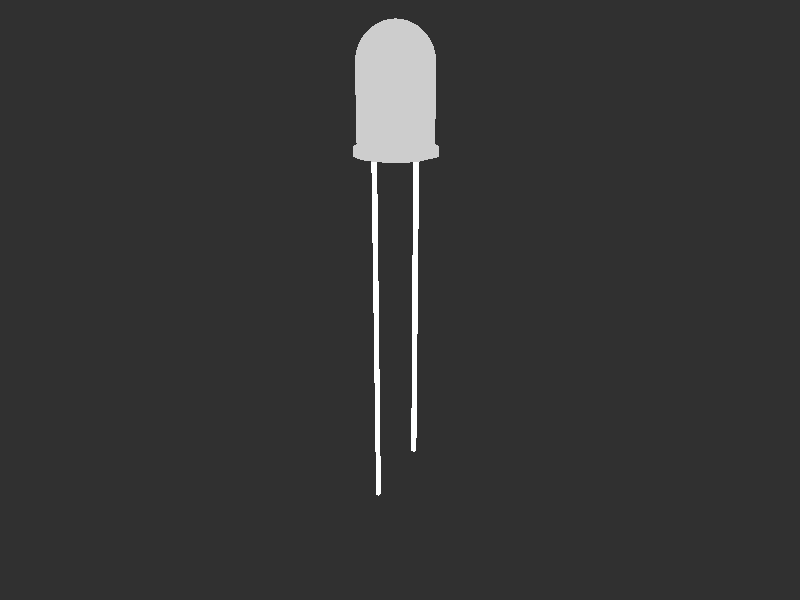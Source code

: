 #include "rad_def.inc"
#include "colors.inc"
  light_source {
    100
    color White
  }
global_settings{
	 assumed_gamma 2.200000
	 max_trace_level 5
	 ambient_light rgb <0.000000, 0.000000, 0.000000>
	 radiosity { Rad_Settings(Radiosity_OutdoorLight, off, off) }
}
background { rgb <0.200000, 0.200000, 0.200000> }
#declare camera_location = <-14.189277, 0.997710, -11.522655>;
camera{
	 perspective
	 location camera_location
	 right (320 / 240) * x
	 up y
	 angle 57.822402
	 sky <0.282660, 0.932008, 0.226858>
	 look_at <-1.344318, -5.407253, -1.213485>
}
#declare wl_0_Cube7 = light_source {
	 <-20.754957, -20.696773, 16.344716>
	 color rgb <1.000000, 1.00000, 1.000000>
	 fade_distance 0.000000
	 fade_power 0.000000
	 media_interaction on
	 media_attenuation off
	 area_light
	 <2.000000, 0.000000, 0.000000>, <0.000000, 0.000000, 2.000000>, 4, 4
	 looks_like { mesh2 {
		 vertex_vectors { 8, <1.000000, -1.000000, -1.000000>, <1.000000, -1.000000, 1.000000>, <1.000000, 1.000000, -1.000000>, <1.000000, 1.000000, 1.000000>, <-1.000000, -1.000000, -1.000000>, <-1.000000, -1.000000, 1.000000>, <-1.000000, 1.000000, -1.000000>, <-1.000000, 1.000000, 1.000000>	}
		 normal_vectors { 8, <-0.408248, -0.816497, -0.408248>, <-0.666667, -0.333333, 0.666667>, <-0.666667, 0.333333, -0.666667>, <-0.408248, 0.816497, 0.408248>, <0.666667, -0.333333, -0.666667>, <0.408248, -0.816497, 0.408248>, <0.408248, 0.816497, -0.408248>, <0.666667, 0.333333, 0.666667>} 
		 texture_list { 1, texture {
			 pigment{color rgbf <1.000000, 1.000000, 1.000000, 0.000000>}
			 finish {
				 ambient rgb <1.000000, 1.000000, 1.000000>  *1.000000
				 diffuse 1.000000
				 specular 1.000000
		 } } }
		 face_indices { 12, <3, 7, 6>, 0, <6, 2, 3>, 0, <0, 4, 5>, 0, <0, 5, 1>, 0, <1, 5, 7>, 0, <7, 3, 1>, 0, <2, 6, 4>, 0, <2, 4, 0>, 0, <4, 6, 7>, 0, <4, 7, 5>, 0, 
			<1, 3, 2>, 0, <2, 0, 1>, 0}
		 normal_indices { 12, <3, 7, 6>, <6, 2, 3>, <0, 4, 5>, <0, 5, 1>, <1, 5, 7>, <7, 3, 1>, <2, 6, 4>, <2, 4, 0>, <4, 6, 7>, <4, 7, 5>, 
			<1, 3, 2>, <2, 0, 1>
		 //#local average_center = <0.000000, 0.000000, 0.000000>;
		 }
	 } }
}
#declare wm_shell = texture{
	 pigment{
		 color rgbf <0.800000, 0.800000, 0.800000, 0.800000> transmit 0.7
	 }
	 finish {
		 ambient rgb <0.040960, 0.040960, 0.040960>
		 diffuse 0.020000
		 brilliance 1.000000
		 metallic 0.000000
		 specular 0.180820
		 roughness 0.000000
		 reflection {
			 color rgb <0.000000, 0.000000, 0.000000> 
			 fresnel
			 falloff 1.000000
			 exponent 1.000000
			 metallic 0.000000
		 }
	 }
} 
#declare wm_metal = texture{
	 pigment{
		 color rgbf <0.99631, 0.999999, 1.000000, 0.000000>
	 }
	 finish {
		 ambient rgb <0.453880, 0.453880, 0.453880>
		 diffuse 0.113333
		 brilliance 4.000000
		 metallic 8.400000
		 specular 0.627040
		 roughness 0.256667
		 reflection {
			 color rgb <0.693640, 0.693640, 0.693640> 
			 falloff 1.000000
			 exponent 1.000000
			 metallic 7.533333
		 }
	 }
}
#declare wm_default = texture{
	 pigment{
		 color rgbf <0.1, 1.000000, 0.2, 0.000000>
	 }
	 finish {
		 ambient rgb <0.000000, 0.000000, 0.000000>
		 diffuse 0.700000
		 brilliance 1.000000
		 metallic 0.000000
		 specular 0.000000
		 roughness 1.010000
	 }
}
#declare wo_0_diode = mesh2{
	 vertex_vectors { 12, <-0.038344, -1.118965, -0.052264>, <0.038344, -1.118965, -0.052264>, <0.038344, -1.118965, -0.116410>, <-0.038344, -1.118965, -0.116410>, <-0.038344, -1.068965, -0.116410>, <0.038344, -1.068965, -0.116410>, <0.038344, -1.068965, -0.052264>, <-0.038344, -1.068965, -0.052264>, <-0.015893, -1.068965, -0.093958>, <0.015893, -1.068965, -0.093958>, 
			<0.015893, -1.068965, -0.074715>, <-0.015893, -1.068965, -0.074715>}
	 //#local average_center = <-0.000000, -1.085631, -0.084337>;
	 normal_vectors { 46, <0.000000, -1.000000, -0.000000>, <0.000000, -1.000000, 0.000000>, <0.000000, -1.000000, 0.000000>, <0.000000, -1.000000, 0.000000>, <0.000000, 0.000000, -1.000000>, <1.000000, 0.000000, 0.000000>, <1.000000, 0.000000, 0.000000>, <0.000000, 1.000000, 0.000000>, <0.000000, 1.000000, 0.000000>, <-1.000000, 0.000000, 0.000000>, 
			<0.000000, 0.000000, -1.000000>, <0.000000, 0.000000, -1.000000>, <0.000000, 1.000000, 0.000000>, <0.000000, 0.000000, 1.000000>, <-1.000000, 0.000000, 0.000000>, <-1.000000, 0.000000, 0.000000>, <0.000000, 1.000000, 0.000000>, <0.000000, 1.000000, 0.000000>, <0.000000, 0.000000, 1.000000>, <0.000000, 0.000000, 1.000000>, <1.000000, 0.000000, 0.000000>, 
			<0.000000, 1.000000, 0.000000>, <0.000000, 0.000000, 1.000000>, <1.000000, 0.000000, 0.000000>, <1.000000, 0.000000, 0.000000>, <0.000000, -1.000000, -0.000000>, <0.000000, -1.000000, -0.000000>, <0.000000, -1.000000, -0.000000>, <0.000000, 0.000000, 1.000000>, <0.000000, 0.000000, 1.000000>, <-1.000000, 0.000000, 0.000000>, <0.000000, -1.000000, 0.000000>, 
			<0.000000, -1.000000, 0.000000>, <-1.000000, 0.000000, 0.000000>, <-1.000000, 0.000000, 0.000000>, <0.000000, 0.000000, -1.000000>, <0.000000, -1.000000, 0.000000>, <0.000000, -1.000000, 0.000000>, <0.000000, -1.000000, 0.000000>, <0.000000, -1.000000, 0.000000>, <0.000000, 0.000000, -1.000000>, <0.000000, 0.000000, -1.000000>, <1.000000, 0.000000, 0.000000>, 
			<0.000000, -1.000000, -0.000000>, <0.000000, -1.000000, -0.000000>, <0.000000, -1.000000, -0.000000>}
	 uv_vectors { 0}
	 texture_list { 1, texture{wm_default}}
	 face_indices { 20, <10, 11, 8>, 0, <8, 9, 10>, 0, <2, 5, 3>, 0, <5, 4, 3>, 0, <1, 6, 2>, 0, <6, 5, 2>, 0, <0, 7, 1>, 0, <7, 6, 1>, 0, <3, 4, 0>, 0, <4, 7, 0>, 0, 
			<2, 3, 0>, 0, <2, 0, 1>, 0, <9, 8, 4>, 0, <4, 5, 9>, 0, <6, 10, 9>, 0, <9, 5, 6>, 0, <7, 11, 6>, 0, <11, 10, 6>, 0, <8, 11, 7>, 0, <7, 4, 8>, 0}
	 normal_indices { 20, <2, 3, 0>, <0, 1, 2>, <13, 28, 18>, <29, 22, 19>, <9, 33, 14>, <34, 30, 15>, <4, 40, 10>, <41, 35, 11>, <20, 23, 5>, <24, 42, 6>, 
			<16, 21, 7>, <17, 8, 12>, <1, 0, 25>, <26, 31, 1>, <36, 2, 1>, <1, 32, 37>, <43, 3, 38>, <3, 2, 39>, <0, 3, 44>, <45, 27, 0>}
	 uv_indices { 20, <0, 0, 0>, <0, 0, 0>, <0, 0, 0>, <0, 0, 0>, <0, 0, 0>, <0, 0, 0>, <0, 0, 0>, <0, 0, 0>, <0, 0, 0>, <0, 0, 0>, 
			<0, 0, 0>, <0, 0, 0>, <0, 0, 0>, <0, 0, 0>, <0, 0, 0>, <0, 0, 0>, <0, 0, 0>, <0, 0, 0>, <0, 0, 0>, <0, 0, 0>}
}
object{ wo_0_diode
	 interior {
		 ior 1.000000
	 }
}
#declare wo_1_cathode = mesh2{
	 vertex_vectors { 56, <-0.053033, -2.100000, -0.591360>, <0.053033, -2.100000, -0.591360>, <-0.053033, -10.600981, -0.591360>, <0.053033, -10.600981, -0.591360>, <0.053033, -10.600981, -0.697426>, <-0.053033, -10.600981, -0.697426>, <-0.053033, -1.100000, -0.697426>, <0.053033, -1.100000, -0.697426>, <-0.053033, -1.100000, -0.441360>, <0.053033, -1.100000, -0.441360>, 
			<0.053033, -2.100000, -0.221360>, <-0.053033, -2.100000, -0.221360>, <0.053033, -1.100000, -0.526716>, <0.053033, -1.100000, -0.612071>, <-0.053033, -1.100000, -0.612071>, <-0.053033, -1.100000, -0.526716>, <-0.008979, -1.080000, -0.573661>, <0.008979, -1.080000, -0.573661>, <0.008979, -1.080000, -0.565125>, <-0.008979, -1.080000, -0.565125>, <-0.034576, -0.958082, -0.514081>, 
			<-0.016619, -0.958082, -0.514081>, <-0.016619, -0.958082, -0.505546>, <-0.034576, -0.958082, -0.505546>, <-0.065798, -0.852678, -0.309858>, <-0.047841, -0.852678, -0.309858>, <-0.047841, -0.860710, -0.312747>, <-0.065798, -0.860710, -0.312747>, <-0.049185, -0.868641, -0.253172>, <-0.031228, -0.868641, -0.253172>, <-0.031228, -0.876673, -0.256061>, <-0.049185, -0.876673, -0.256061>, 
			<-0.020060, -0.921603, -0.167141>, <-0.002103, -0.921603, -0.167141>, <-0.002103, -0.929635, -0.170030>, <-0.020060, -0.929635, -0.170030>, <-0.007152, -1.002305, -0.115793>, <0.010805, -1.002305, -0.115793>, <0.010805, -1.007793, -0.122330>, <-0.007152, -1.007793, -0.122330>, <-0.008726, -1.076402, -0.079159>, <0.009231, -1.076402, -0.079159>, <0.009231, -1.081891, -0.085696>, 
			<-0.008726, -1.081891, -0.085696>, <-0.057635, -0.887910, -0.421884>, <-0.039678, -0.887910, -0.421884>, <-0.039678, -0.883894, -0.424708>, <-0.057635, -0.883894, -0.424708>, <-0.043869, -0.920925, -0.475053>, <-0.025912, -0.920925, -0.475053>, <-0.025912, -0.918917, -0.480733>, <-0.043869, -0.918917, -0.480733>, <-0.064096, -0.861561, -0.372868>, <-0.046139, -0.861561, -0.372868>, 
			<-0.046139, -0.867585, -0.372900>, <-0.064096, -0.867585, -0.372900>}
	 //#local average_center = <-0.019306, -1.739188, -0.391344>;
	 normal_vectors { 130, <0.335987, -0.794213, 0.506299>, <-0.446497, -0.829136, 0.336414>, <-0.728105, -0.543435, -0.417783>, <0.612746, -0.360663, -0.703181>, <0.740829, -0.276546, 0.612123>, <-0.657993, -0.486872, 0.574457>, <-0.725318, 0.219317, -0.652544>, <0.660547, 0.525975, -0.535751>, <0.717405, -0.684167, -0.131320>, <-0.441448, -0.897252, -0.007948>, 
			<-0.716787, 0.682940, 0.140747>, <0.876912, 0.476018, -0.066574>, <0.680610, -0.589300, -0.435309>, <-0.693619, -0.708469, -0.130245>, <-0.671297, 0.555157, 0.491082>, <0.683957, 0.726519, 0.066128>, <0.665057, -0.456109, -0.591323>, <-0.738314, -0.552517, -0.386805>, <-0.676493, 0.376352, 0.633022>, <0.717943, 0.607807, 0.339306>, <0.584181, -0.355356, -0.729695>, 
			<-0.845278, -0.321015, -0.427147>, <-0.828557, 0.245571, 0.503178>, <0.600826, 0.403221, 0.690233>, <0.791836, 0.115868, -0.599641>, <-0.532703, 0.179897, -0.826961>, <-0.443924, 0.740260, 0.504923>, <0.447904, 0.877979, -0.168926>, <0.540429, 0.793761, -0.279070>, <-0.552181, 0.680872, -0.481155>, <-0.775124, -0.602186, 0.191192>, <0.805932, -0.461257, 0.371101>, 
			<0.668021, 0.660542, -0.342684>, <-0.714007, 0.381643, -0.586978>, <-0.652448, -0.627650, 0.424696>, <0.747599, -0.430522, 0.505714>, <0.702206, -0.683061, 0.200833>, <-0.716297, -0.674278, 0.179634>, <-0.706019, 0.655441, -0.268205>, <0.704953, 0.704229, -0.084277>, <0.000000, 0.000000, -1.000000>, <0.000000, 0.000000, -1.000000>, <0.000000, 1.000000, 0.000000>, 
			<1.000000, 0.000000, 0.000000>, <1.000000, 0.000000, 0.000000>, <1.000000, 0.000000, 0.000000>, <1.000000, 0.000000, 0.000000>, <1.000000, 0.000000, 0.000000>, <1.000000, 0.000000, 0.000000>, <0.000000, 0.000000, -1.000000>, <-1.000000, 0.000000, -0.000000>, <-1.000000, 0.000000, -0.000000>, <-1.000000, 0.000000, -0.000000>, <-1.000000, 0.000000, -0.000000>, 
			<-1.000000, 0.000000, -0.000000>, <-1.000000, 0.000000, -0.000000>, <0.000000, 1.000000, 0.000000>, <0.000000, 1.000000, 0.000000>, <0.000000, 1.000000, 0.000000>, <0.000000, 1.000000, 0.000000>, <0.000000, 0.000000, -1.000000>, <1.000000, 0.000000, 0.000000>, <0.000000, 1.000000, 0.000000>, <0.000000, 0.000000, -1.000000>, <0.000000, 0.000000, -1.000000>, 
			<-1.000000, 0.000000, -0.000000>, <0.000000, 1.000000, 0.000000>, <0.000000, 1.000000, 0.000000>, <-1.000000, 0.000000, -0.000000>, <-1.000000, 0.000000, -0.000000>, <0.000000, 0.000000, 1.000000>, <0.000000, 1.000000, 0.000000>, <0.000000, 0.000000, 1.000000>, <0.000000, 0.000000, 1.000000>, <1.000000, 0.000000, 0.000000>, <1.000000, 0.000000, 0.000000>, 
			<0.000000, 0.000000, 1.000000>, <1.000000, -0.000000, 0.000000>, <1.000000, -0.000000, 0.000000>, <0.000000, -1.000000, 0.000000>, <0.000000, -1.000000, 0.000000>, <-1.000000, 0.000000, -0.000000>, <-1.000000, 0.000000, -0.000000>, <0.000000, 0.000000, 1.000000>, <0.000000, 0.000000, 1.000000>, <0.000000, -1.000000, 0.000000>, <0.000000, -0.214862, -0.976644>, 
			<0.000000, -1.000000, 0.000000>, <1.000000, 0.000000, 0.000000>, <1.000000, 0.000000, 0.000000>, <-1.000000, -0.000000, 0.000000>, <-1.000000, -0.000000, 0.000000>, <0.000000, -0.214862, -0.976644>, <0.000000, -0.214862, -0.976644>, <0.000000, -1.000000, 0.000000>, <0.000000, -1.000000, 0.000000>, <-1.000000, 0.000000, 0.000000>, <0.000000, -0.214862, -0.976644>, 
			<0.000000, 1.000000, 0.000000>, <0.000000, -0.214862, -0.976644>, <0.000000, -0.214862, -0.976644>, <0.000000, 1.000000, 0.000000>, <0.000000, 1.000000, 0.000000>, <1.000000, 0.000000, 0.000000>, <-1.000000, 0.000000, -0.000000>, <-1.000000, 0.000000, -0.000000>, <-0.173713, -0.965483, -0.194078>, <-0.173713, -0.965483, -0.194078>, <-0.173713, -0.965483, -0.194078>, 
			<-0.173713, -0.965483, -0.194078>, <-0.173713, -0.965483, -0.194078>, <-1.000000, 0.000000, -0.000000>, <-1.000000, 0.000000, -0.000000>, <-0.086255, -0.977453, 0.192733>, <-0.086255, -0.977453, 0.192733>, <-0.086255, -0.977453, 0.192733>, <-0.086255, -0.977453, 0.192733>, <-0.086255, -0.977453, 0.192733>, <1.000000, -0.000000, 0.000000>, <1.000000, -0.000000, 0.000000>, 
			<0.144268, -0.976324, 0.161181>, <0.144268, -0.976324, 0.161181>, <0.144268, -0.976324, 0.161181>, <0.172156, -0.980364, -0.096169>, <0.172156, -0.980364, -0.096169>, <1.000000, 0.000000, 0.000000>, <1.000000, 0.000000, 0.000000>, <0.172156, -0.980364, -0.096169>, <0.172156, -0.980364, -0.096169>, <0.172156, -0.980364, -0.096169>}
	 uv_vectors { 0}
	 texture_list { 1, texture{wm_metal}}
	 face_indices { 108, <2, 3, 4>, 0, <4, 5, 2>, 0, <0, 1, 3>, 0, <0, 3, 2>, 0, <1, 10, 9>, 0, <1, 9, 12>, 0, <1, 12, 13>, 0, <1, 13, 7>, 0, <1, 7, 4>, 0, <1, 4, 3>, 0, 
			<4, 7, 5>, 0, <7, 6, 5>, 0, <9, 10, 11>, 0, <11, 8, 9>, 0, <9, 8, 15>, 0, <15, 12, 9>, 0, <11, 10, 1>, 0, <1, 0, 11>, 0, <6, 14, 0>, 0, <0, 2, 5>, 0, <0, 5, 6>, 0, 
			<0, 14, 15>, 0, <0, 15, 8>, 0, <0, 8, 11>, 0, <41, 42, 43>, 0, <43, 40, 41>, 0, <13, 14, 6>, 0, <6, 7, 13>, 0, <13, 17, 16>, 0, <16, 14, 13>, 0, <12, 18, 17>, 0, <17, 13, 12>, 0, 
			<19, 18, 12>, 0, <12, 15, 19>, 0, <16, 19, 15>, 0, <15, 14, 16>, 0, <17, 21, 16>, 0, <21, 20, 16>, 0, <18, 22, 21>, 0, <21, 17, 18>, 0, <19, 23, 22>, 0, <19, 22, 18>, 0, <20, 23, 19>, 0, 
			<19, 16, 20>, 0, <51, 50, 46>, 0, <46, 47, 51>, 0, <46, 50, 49>, 0, <46, 49, 45>, 0, <45, 49, 48>, 0, <48, 44, 45>, 0, <44, 48, 47>, 0, <48, 51, 47>, 0, <25, 29, 28>, 0, <28, 24, 25>, 0, 
			<26, 30, 29>, 0, <29, 25, 26>, 0, <31, 30, 26>, 0, <26, 27, 31>, 0, <28, 31, 27>, 0, <27, 24, 28>, 0, <29, 33, 32>, 0, <32, 28, 29>, 0, <30, 34, 33>, 0, <33, 29, 30>, 0, <35, 34, 30>, 0, 
			<30, 31, 35>, 0, <32, 35, 31>, 0, <31, 28, 32>, 0, <33, 37, 36>, 0, <36, 32, 33>, 0, <34, 38, 37>, 0, <37, 33, 34>, 0, <39, 38, 34>, 0, <34, 35, 39>, 0, <36, 39, 35>, 0, <35, 32, 36>, 0, 
			<37, 41, 36>, 0, <41, 40, 36>, 0, <38, 42, 41>, 0, <38, 41, 37>, 0, <39, 43, 42>, 0, <39, 42, 38>, 0, <39, 36, 40>, 0, <39, 40, 43>, 0, <53, 52, 47>, 0, <53, 47, 46>, 0, <54, 53, 46>, 0, 
			<54, 46, 45>, 0, <54, 45, 44>, 0, <44, 55, 54>, 0, <44, 47, 55>, 0, <47, 52, 55>, 0, <21, 50, 20>, 0, <50, 51, 20>, 0, <22, 49, 50>, 0, <50, 21, 22>, 0, <23, 48, 49>, 0, <23, 49, 22>, 0, 
			<51, 48, 23>, 0, <23, 20, 51>, 0, <52, 53, 25>, 0, <25, 24, 52>, 0, <53, 54, 26>, 0, <26, 25, 53>, 0, <26, 54, 55>, 0, <55, 27, 26>, 0, <27, 55, 52>, 0, <52, 24, 27>, 0}
	 normal_indices { 108, <58, 62, 66>, <67, 71, 59>, <40, 49, 63>, <41, 64, 60>, <50, 96, 90>, <51, 91, 104>, <52, 105, 111>, <53, 112, 81>, <54, 82, 68>, <55, 69, 65>, 
			<70, 83, 72>, <84, 76, 73>, <92, 97, 99>, <100, 86, 93>, <94, 87, 123>, <124, 106, 95>, <101, 98, 56>, <57, 42, 102>, <77, 118, 43>, <44, 61, 74>, <45, 75, 78>, 
			<46, 119, 125>, <47, 126, 88>, <48, 89, 103>, <25, 26, 27>, <27, 24, 25>, <113, 120, 79>, <80, 85, 114>, <115, 1, 0>, <0, 121, 116>, <107, 2, 1>, <1, 117, 108>, 
			<3, 2, 109>, <110, 127, 3>, <0, 3, 128>, <129, 122, 0>, <1, 5, 0>, <5, 4, 0>, <2, 6, 5>, <5, 1, 2>, <3, 7, 6>, <3, 6, 2>, <4, 7, 3>, 
			<3, 0, 4>, <35, 34, 30>, <30, 31, 35>, <30, 34, 33>, <30, 33, 29>, <29, 33, 32>, <32, 28, 29>, <28, 32, 31>, <32, 35, 31>, <9, 13, 12>, <12, 8, 9>, 
			<10, 14, 13>, <13, 9, 10>, <15, 14, 10>, <10, 11, 15>, <12, 15, 11>, <11, 8, 12>, <13, 17, 16>, <16, 12, 13>, <14, 18, 17>, <17, 13, 14>, <19, 18, 14>, 
			<14, 15, 19>, <16, 19, 15>, <15, 12, 16>, <17, 21, 20>, <20, 16, 17>, <18, 22, 21>, <21, 17, 18>, <23, 22, 18>, <18, 19, 23>, <20, 23, 19>, <19, 16, 20>, 
			<21, 25, 20>, <25, 24, 20>, <22, 26, 25>, <22, 25, 21>, <23, 27, 26>, <23, 26, 22>, <23, 20, 24>, <23, 24, 27>, <37, 36, 31>, <37, 31, 30>, <38, 37, 30>, 
			<38, 30, 29>, <38, 29, 28>, <28, 39, 38>, <28, 31, 39>, <31, 36, 39>, <5, 34, 4>, <34, 35, 4>, <6, 33, 34>, <34, 5, 6>, <7, 32, 33>, <7, 33, 6>, 
			<35, 32, 7>, <7, 4, 35>, <36, 37, 9>, <9, 8, 36>, <37, 38, 10>, <10, 9, 37>, <10, 38, 39>, <39, 11, 10>, <11, 39, 36>, <36, 8, 11>}
	 uv_indices { 108, <0, 0, 0>, <0, 0, 0>, <0, 0, 0>, <0, 0, 0>, <0, 0, 0>, <0, 0, 0>, <0, 0, 0>, <0, 0, 0>, <0, 0, 0>, <0, 0, 0>, 
			<0, 0, 0>, <0, 0, 0>, <0, 0, 0>, <0, 0, 0>, <0, 0, 0>, <0, 0, 0>, <0, 0, 0>, <0, 0, 0>, <0, 0, 0>, <0, 0, 0>, <0, 0, 0>, 
			<0, 0, 0>, <0, 0, 0>, <0, 0, 0>, <0, 0, 0>, <0, 0, 0>, <0, 0, 0>, <0, 0, 0>, <0, 0, 0>, <0, 0, 0>, <0, 0, 0>, <0, 0, 0>, 
			<0, 0, 0>, <0, 0, 0>, <0, 0, 0>, <0, 0, 0>, <0, 0, 0>, <0, 0, 0>, <0, 0, 0>, <0, 0, 0>, <0, 0, 0>, <0, 0, 0>, <0, 0, 0>, 
			<0, 0, 0>, <0, 0, 0>, <0, 0, 0>, <0, 0, 0>, <0, 0, 0>, <0, 0, 0>, <0, 0, 0>, <0, 0, 0>, <0, 0, 0>, <0, 0, 0>, <0, 0, 0>, 
			<0, 0, 0>, <0, 0, 0>, <0, 0, 0>, <0, 0, 0>, <0, 0, 0>, <0, 0, 0>, <0, 0, 0>, <0, 0, 0>, <0, 0, 0>, <0, 0, 0>, <0, 0, 0>, 
			<0, 0, 0>, <0, 0, 0>, <0, 0, 0>, <0, 0, 0>, <0, 0, 0>, <0, 0, 0>, <0, 0, 0>, <0, 0, 0>, <0, 0, 0>, <0, 0, 0>, <0, 0, 0>, 
			<0, 0, 0>, <0, 0, 0>, <0, 0, 0>, <0, 0, 0>, <0, 0, 0>, <0, 0, 0>, <0, 0, 0>, <0, 0, 0>, <0, 0, 0>, <0, 0, 0>, <0, 0, 0>, 
			<0, 0, 0>, <0, 0, 0>, <0, 0, 0>, <0, 0, 0>, <0, 0, 0>, <0, 0, 0>, <0, 0, 0>, <0, 0, 0>, <0, 0, 0>, <0, 0, 0>, <0, 0, 0>, 
			<0, 0, 0>, <0, 0, 0>, <0, 0, 0>, <0, 0, 0>, <0, 0, 0>, <0, 0, 0>, <0, 0, 0>, <0, 0, 0>, <0, 0, 0>, <0, 0, 0>}
}
object{ wo_1_cathode
	 interior {
		 ior 1.000000
	 }
	 photons {
		 collect on
		 reflection on
		 refraction off
	 }
}
#declare wo_2_Anode = mesh2{
	 vertex_vectors { 68, <0.053033, -2.100000, 0.665663>, <-0.053033, -2.100000, 0.665663>, <-0.053033, -12.743683, 0.771729>, <0.053033, -12.743683, 0.771729>, <0.053033, -12.743683, 0.665663>, <-0.053033, -12.743683, 0.665663>, <-0.053033, -1.100000, 0.771729>, <0.053033, -1.100000, 0.771729>, <0.053033, -2.100000, 0.665663>, <-0.053033, -2.100000, 0.665663>, 
			<-0.053033, -1.100000, 0.771729>, <0.053033, -1.100000, 0.771729>, <0.053033, -1.100000, -0.334337>, <-0.053033, -1.100000, -0.334337>, <-0.053033, -2.100000, -0.084337>, <0.053033, -2.100000, -0.084337>, <0.053033, -1.100000, 0.165663>, <0.212132, -1.100000, -0.084337>, <-0.053033, -1.100000, 0.165663>, <-0.212132, -1.100000, -0.084337>, <0.053033, -1.662500, -0.084337>, 
			<-0.053033, -1.662500, -0.084337>, <0.050642, -1.115556, 0.068683>, <-0.050642, -1.115556, 0.068683>, <-0.134014, -1.115556, -0.084337>, <-0.050642, -1.115556, -0.237357>, <0.050642, -1.115556, -0.237357>, <0.134014, -1.115556, -0.084337>, <0.000000, -1.100000, -0.334337>, <0.159099, -1.100000, 0.040663>, <0.159099, -1.100000, -0.209337>, <-0.159099, -1.100000, 0.040663>, 
			<-0.159099, -1.100000, -0.209337>, <0.141421, -1.412500, -0.084337>, <0.000000, -1.100000, 0.165663>, <0.053033, -1.475000, -0.209337>, <0.053033, -1.475000, 0.040663>, <-0.141421, -1.412500, -0.084337>, <-0.053033, -1.475000, -0.209337>, <-0.053033, -1.475000, 0.040663>, <0.000000, -1.117500, 0.070555>, <0.055784, -1.110000, 0.111588>, <-0.092588, -1.117500, -0.006891>, 
			<-0.055784, -1.110000, 0.111588>, <-0.092588, -1.117500, -0.161783>, <-0.185210, -1.110000, -0.084337>, <0.000000, -1.117500, -0.239229>, <-0.055784, -1.110000, -0.280261>, <0.092588, -1.117500, -0.161783>, <0.055784, -1.110000, -0.280261>, <0.092588, -1.117500, -0.006891>, <0.185210, -1.110000, -0.084337>, <0.123744, -1.350000, -0.167670>, <0.123744, -1.350000, -0.001003>, 
			<-0.123744, -1.350000, -0.001003>, <-0.123744, -1.350000, -0.167670>, <0.000000, -1.110000, 0.139577>, <-0.137710, -1.110000, 0.027620>, <-0.137710, -1.110000, -0.196293>, <0.000000, -1.110000, -0.308250>, <0.137710, -1.110000, -0.196293>, <0.137710, -1.110000, 0.027620>, <-0.038344, -1.118965, -0.052264>, <0.000000, -1.119193, -0.034343>, <0.038344, -1.118965, -0.052264>, 
			<0.038344, -1.118965, -0.116410>, <0.000000, -1.119193, -0.134330>, <-0.038344, -1.118965, -0.116410>}
	 //#local average_center = <0.000000, -1.942019, 0.057375>;
	 normal_vectors { 214, <0.061975, -0.995379, 0.073347>, <-0.061975, -0.995379, 0.073347>, <-0.082712, -0.996573, -0.000000>, <-0.061975, -0.995379, -0.073347>, <0.061975, -0.995379, -0.073347>, <0.082712, -0.996573, -0.000000>, <-0.951733, 0.306928, 0.000000>, <0.951733, 0.306928, 0.000000>, <-0.000000, -0.996583, 0.082601>, <0.133992, -0.977183, 0.164804>, 
			<-0.057717, -0.997775, 0.033361>, <-0.133992, -0.977183, 0.164804>, <-0.057717, -0.997775, -0.033361>, <-0.269406, -0.963027, 0.000000>, <0.000000, -0.996583, -0.082601>, <-0.133992, -0.977183, -0.164804>, <0.057717, -0.997775, -0.033361>, <0.133992, -0.977183, -0.164804>, <0.057717, -0.997775, 0.033361>, <0.269406, -0.963027, 0.000000>, <-0.839497, 0.233294, 0.490733>, 
			<-0.839497, 0.233294, -0.490733>, <0.839497, 0.233294, -0.490733>, <0.839497, 0.233294, 0.490733>, <0.000000, -0.975761, 0.218841>, <-0.180134, -0.976644, 0.117121>, <-0.180134, -0.976644, -0.117121>, <-0.000000, -0.975761, -0.218841>, <0.180134, -0.976644, -0.117121>, <0.180134, -0.976644, 0.117121>, <-0.016454, -0.999864, -0.000795>, <-0.000000, -0.999869, 0.016201>, 
			<0.013711, -0.999906, -0.000662>, <0.016454, -0.999864, 0.000795>, <0.000000, -0.999869, -0.016201>, <-0.013711, -0.999906, 0.000662>, <0.000000, 0.000000, 1.000000>, <0.000000, 0.000000, 1.000000>, <-0.894427, -0.047170, 0.444719>, <-0.894427, -0.047170, 0.444719>, <-0.894427, -0.047170, 0.444719>, <0.000000, 0.000000, 1.000000>, <0.707107, -0.074582, 0.703163>, 
			<0.707107, -0.074582, 0.703163>, <0.707107, -0.074582, 0.703163>, <0.707107, -0.074582, 0.703163>, <0.000000, 1.000000, 0.000000>, <0.000000, 1.000000, 0.000000>, <0.000000, 0.000000, -1.000000>, <1.000000, 0.000000, 0.000000>, <1.000000, 0.000000, 0.000000>, <0.000000, 1.000000, 0.000000>, <0.000000, 0.000000, -1.000000>, <0.000000, 0.000000, -1.000000>, 
			<-1.000000, 0.000000, -0.000000>, <-1.000000, 0.000000, -0.000000>, <0.000000, 1.000000, 0.000000>, <0.000000, 1.000000, 0.000000>, <0.000000, 0.000000, 1.000000>, <-1.000000, 0.000000, -0.000000>, <0.000000, 1.000000, 0.000000>, <0.000000, 0.000000, 1.000000>, <0.000000, 0.000000, 1.000000>, <1.000000, 0.000000, 0.000000>, <0.000000, 0.000000, -1.000000>, 
			<0.000000, 0.000000, -1.000000>, <0.707107, -0.074582, 0.703163>, <0.707107, -0.074582, 0.703163>, <0.000000, 0.000000, -1.000000>, <-0.447214, -0.094339, 0.889438>, <-0.447214, -0.094339, 0.889438>, <-0.447214, -0.094339, 0.889438>, <-0.937333, 0.259049, -0.233026>, <-0.937333, 0.259049, -0.233026>, <-0.937333, 0.259049, -0.233026>, <-0.937333, 0.259049, -0.233026>, 
			<-0.937333, 0.259049, -0.233026>, <-0.937333, 0.259049, -0.233026>, <0.802511, 0.443578, -0.399017>, <0.802511, 0.443578, -0.399017>, <0.802511, 0.443578, -0.399017>, <0.802511, 0.443578, -0.399017>, <0.802511, 0.443578, -0.399017>, <0.802511, 0.443578, -0.399017>, <0.802511, 0.443578, -0.399017>, <0.802511, 0.443578, -0.399017>, <0.423406, -0.802153, -0.421044>, 
			<0.423406, -0.802153, -0.421044>, <0.423406, -0.802153, -0.421044>, <0.423406, -0.802153, -0.421044>, <-0.350151, -0.626439, -0.696397>, <-0.350151, -0.626439, -0.696397>, <-0.350151, -0.626439, -0.696397>, <-0.350151, -0.626439, -0.696397>, <-0.350151, -0.626439, -0.696397>, <-0.745356, 0.210819, 0.632456>, <-0.745356, 0.210819, 0.632456>, <0.105785, -0.963533, -0.245791>, 
			<0.105785, -0.963533, -0.245791>, <0.105785, -0.963533, -0.245791>, <0.000000, 0.242536, 0.970143>, <-1.000000, 0.000000, 0.000000>, <0.745356, 0.210819, 0.632456>, <0.745356, 0.210819, 0.632456>, <-0.105785, -0.963533, -0.245791>, <-0.105785, -0.963533, -0.245791>, <-0.105785, -0.963533, -0.245791>, <1.000000, 0.000000, 0.000000>, <0.000000, 0.242536, 0.970143>, 
			<1.000000, 0.000000, 0.000000>, <1.000000, 0.000000, 0.000000>, <0.000000, 0.242536, 0.970143>, <0.000000, 0.242536, 0.970143>, <0.000000, 1.000000, 0.000000>, <1.000000, 0.000000, 0.000000>, <-1.000000, 0.000000, 0.000000>, <-1.000000, 0.000000, 0.000000>, <0.000000, 0.242536, 0.970143>, <0.000000, 0.242536, 0.970143>, <0.000000, 1.000000, 0.000000>, 
			<0.000000, 1.000000, 0.000000>, <-1.000000, 0.000000, 0.000000>, <-0.745356, 0.210819, -0.632456>, <-0.745356, 0.210819, -0.632456>, <0.105785, -0.963533, 0.245791>, <0.105785, -0.963533, 0.245791>, <0.105785, -0.963533, 0.245791>, <-1.000000, -0.000000, -0.000000>, <0.000000, -1.000000, 0.000000>, <-1.000000, -0.000000, -0.000000>, <-0.976799, 0.214157, 0.000000>, 
			<-0.976799, 0.214157, 0.000000>, <-0.976799, 0.214157, 0.000000>, <-0.976799, 0.214157, 0.000000>, <0.348194, -0.937423, 0.000000>, <0.348194, -0.937423, 0.000000>, <0.745356, 0.210819, -0.632456>, <0.745356, 0.210819, -0.632456>, <-0.105785, -0.963533, 0.245791>, <-0.105785, -0.963533, 0.245791>, <-0.105785, -0.963533, 0.245791>, <0.000000, -1.000000, -0.000000>, 
			<1.000000, 0.000000, 0.000000>, <1.000000, 0.000000, 0.000000>, <0.976799, 0.214157, -0.000000>, <0.976799, 0.214157, -0.000000>, <0.976799, 0.214157, -0.000000>, <0.976799, 0.214157, -0.000000>, <-0.348194, -0.937423, 0.000000>, <-0.348194, -0.937423, 0.000000>, <-0.942809, 0.333333, 0.000000>, <-0.942809, 0.333333, 0.000000>, <-1.000000, 0.000000, 0.000000>, 
			<-1.000000, 0.000000, 0.000000>, <-1.000000, 0.000000, 0.000000>, <0.942809, 0.333333, 0.000000>, <0.942809, 0.333333, 0.000000>, <1.000000, 0.000000, 0.000000>, <1.000000, 0.000000, 0.000000>, <1.000000, 0.000000, 0.000000>, <0.000000, -0.933744, -0.357943>, <0.000000, -0.933744, -0.357943>, <0.000000, 0.242536, 0.970143>, <0.000000, 0.242536, 0.970143>, 
			<0.000000, 0.242536, 0.970143>, <-0.833594, 0.203477, -0.513535>, <-0.833594, 0.203477, -0.513535>, <0.296269, -0.936664, 0.186777>, <0.296269, -0.936664, 0.186777>, <0.296269, -0.936664, 0.186777>, <0.296269, -0.936664, 0.186777>, <-0.833594, 0.203477, 0.513535>, <-0.833594, 0.203477, 0.513535>, <0.296269, -0.936664, -0.186777>, <0.296269, -0.936664, -0.186777>, 
			<0.296269, -0.936664, -0.186777>, <0.296269, -0.936664, -0.186777>, <0.833594, 0.203477, -0.513535>, <0.833594, 0.203477, -0.513535>, <-0.296269, -0.936664, 0.186777>, <-0.296269, -0.936664, 0.186777>, <-0.296269, -0.936664, 0.186777>, <-0.296269, -0.936664, 0.186777>, <0.833594, 0.203477, 0.513535>, <0.833594, 0.203477, 0.513535>, <-0.296269, -0.936664, -0.186777>, 
			<-0.296269, -0.936664, -0.186777>, <-0.296269, -0.936664, -0.186777>, <-0.296269, -0.936664, -0.186777>, <0.000000, -0.933744, 0.357943>, <0.000000, -0.933744, 0.357943>, <0.000000, -1.000000, -0.000000>, <0.000000, -1.000000, -0.000000>, <0.000000, -1.000000, -0.000000>, <-0.815066, 0.282448, 0.505856>, <-0.815066, 0.282448, 0.505856>, <-0.815066, 0.282448, 0.505856>, 
			<-1.000000, 0.000000, 0.000000>, <-1.000000, 0.000000, 0.000000>, <-0.815066, 0.282448, -0.505856>, <-0.815066, 0.282448, -0.505856>, <-0.815066, 0.282448, -0.505856>, <-1.000000, 0.000000, 0.000000>, <-1.000000, 0.000000, 0.000000>, <0.815066, 0.282448, 0.505856>, <0.815066, 0.282448, 0.505856>, <0.815066, 0.282448, 0.505856>, <1.000000, 0.000000, 0.000000>, 
			<1.000000, 0.000000, 0.000000>, <0.815066, 0.282448, -0.505856>, <0.815066, 0.282448, -0.505856>, <0.815066, 0.282448, -0.505856>, <1.000000, 0.000000, 0.000000>, <1.000000, 0.000000, 0.000000>}
	 uv_vectors { 0}
	 texture_list { 1, texture{wm_metal}}
	 face_indices { 128, <2, 3, 4>, 0, <4, 5, 2>, 0, <0, 1, 5>, 0, <0, 5, 4>, 0, <2, 6, 3>, 0, <6, 7, 3>, 0, <4, 3, 0>, 0, <3, 7, 0>, 0, <1, 6, 2>, 0, <1, 2, 5>, 0, 
			<0, 7, 1>, 0, <7, 6, 1>, 0, <12, 35, 52>, 0, <12, 52, 30>, 0, <17, 30, 52>, 0, <17, 52, 33>, 0, <20, 33, 35>, 0, <33, 52, 35>, 0, <17, 33, 53>, 0, <17, 53, 29>, 0, <53, 36, 16>, 0, 
			<16, 29, 53>, 0, <20, 36, 33>, 0, <36, 53, 33>, 0, <18, 39, 54>, 0, <18, 54, 31>, 0, <19, 31, 54>, 0, <19, 54, 37>, 0, <37, 54, 39>, 0, <37, 39, 21>, 0, <23, 63, 40>, 0, <63, 23, 42>, 0, 
			<63, 42, 62>, 0, <22, 40, 63>, 0, <63, 64, 50>, 0, <50, 22, 63>, 0, <27, 50, 64>, 0, <64, 65, 27>, 0, <65, 48, 27>, 0, <66, 26, 48>, 0, <66, 48, 65>, 0, <66, 46, 26>, 0, <25, 46, 66>, 0, 
			<44, 25, 66>, 0, <44, 66, 67>, 0, <24, 44, 67>, 0, <24, 67, 62>, 0, <24, 62, 42>, 0, <19, 37, 55>, 0, <19, 55, 32>, 0, <55, 38, 13>, 0, <13, 32, 55>, 0, <21, 38, 37>, 0, <38, 55, 37>, 0, 
			<56, 34, 18>, 0, <18, 43, 56>, 0, <16, 34, 56>, 0, <16, 56, 41>, 0, <22, 41, 40>, 0, <41, 56, 40>, 0, <40, 56, 43>, 0, <40, 43, 23>, 0, <45, 57, 31>, 0, <45, 31, 19>, 0, <31, 57, 43>, 0, 
			<31, 43, 18>, 0, <23, 43, 57>, 0, <57, 42, 23>, 0, <42, 57, 24>, 0, <57, 45, 24>, 0, <47, 58, 32>, 0, <32, 13, 47>, 0, <32, 58, 45>, 0, <32, 45, 19>, 0, <24, 45, 58>, 0, <24, 58, 44>, 0, 
			<44, 58, 25>, 0, <58, 47, 25>, 0, <12, 49, 59>, 0, <12, 59, 28>, 0, <28, 59, 13>, 0, <59, 47, 13>, 0, <46, 25, 47>, 0, <46, 47, 59>, 0, <46, 59, 49>, 0, <46, 49, 26>, 0, <30, 17, 51>, 0, 
			<30, 51, 60>, 0, <30, 60, 49>, 0, <49, 12, 30>, 0, <26, 49, 60>, 0, <26, 60, 48>, 0, <27, 48, 60>, 0, <27, 60, 51>, 0, <16, 41, 29>, 0, <41, 61, 29>, 0, <29, 61, 51>, 0, <51, 17, 29>, 0, 
			<27, 51, 61>, 0, <27, 61, 50>, 0, <61, 41, 22>, 0, <22, 50, 61>, 0, <39, 9, 21>, 0, <38, 14, 13>, 0, <14, 21, 9>, 0, <35, 15, 20>, 0, <8, 20, 15>, 0, <16, 8, 11>, 0, <34, 16, 11>, 0, 
			<34, 11, 10>, 0, <34, 10, 18>, 0, <36, 8, 16>, 0, <10, 9, 18>, 0, <15, 12, 28>, 0, <28, 13, 14>, 0, <28, 14, 15>, 0, <9, 8, 15>, 0, <15, 14, 9>, 0, <20, 8, 36>, 0, <18, 9, 39>, 0, 
			<21, 14, 38>, 0, <12, 15, 35>, 0, <62, 64, 63>, 0, <65, 67, 66>, 0, <64, 62, 67>, 0, <67, 65, 64>, 0, <11, 8, 9>, 0, <9, 10, 11>, 0}
	 normal_indices { 128, <46, 51, 56>, <57, 60, 47>, <36, 41, 61>, <37, 62, 58>, <48, 64, 52>, <65, 68, 53>, <59, 54, 38>, <55, 69, 39>, <42, 66, 49>, <43, 50, 63>, 
			<40, 70, 44>, <71, 67, 45>, <95, 194, 20>, <96, 20, 171>, <130, 172, 20>, <131, 20, 6>, <150, 6, 195>, <6, 20, 196>, <132, 6, 21>, <133, 21, 165>, <21, 199, 122>, 
			<123, 166, 21>, <151, 200, 6>, <201, 21, 6>, <136, 209, 22>, <137, 22, 177>, <144, 178, 22>, <145, 22, 7>, <7, 22, 210>, <7, 211, 155>, <1, 31, 8>, <31, 1, 10>, 
			<31, 10, 30>, <0, 8, 31>, <31, 32, 18>, <18, 0, 31>, <5, 18, 32>, <32, 33, 5>, <33, 16, 5>, <34, 4, 16>, <34, 16, 33>, <34, 14, 4>, <3, 14, 34>, 
			<12, 3, 34>, <12, 34, 35>, <2, 12, 35>, <2, 35, 30>, <2, 30, 10>, <146, 7, 23>, <147, 23, 183>, <23, 204, 102>, <103, 184, 23>, <156, 205, 7>, <206, 23, 7>, 
			<24, 189, 138>, <139, 11, 24>, <124, 190, 24>, <125, 24, 9>, <0, 9, 8>, <9, 24, 8>, <8, 24, 11>, <8, 11, 1>, <13, 25, 179>, <13, 180, 148>, <181, 25, 11>, 
			<182, 11, 140>, <1, 11, 25>, <25, 10, 1>, <10, 25, 2>, <25, 13, 2>, <15, 26, 185>, <186, 104, 15>, <187, 26, 13>, <188, 13, 149>, <2, 13, 26>, <2, 26, 12>, 
			<12, 26, 3>, <26, 15, 3>, <97, 17, 27>, <98, 27, 160>, <161, 27, 105>, <27, 15, 106>, <14, 3, 15>, <14, 15, 27>, <14, 27, 17>, <14, 17, 4>, <173, 134, 19>, 
			<174, 19, 28>, <175, 28, 17>, <17, 99, 176>, <4, 17, 28>, <4, 28, 16>, <5, 16, 28>, <5, 28, 19>, <126, 9, 167>, <9, 29, 168>, <169, 29, 19>, <19, 135, 170>, 
			<5, 19, 29>, <5, 29, 18>, <29, 9, 0>, <0, 18, 29>, <212, 78, 157>, <207, 109, 107>, <110, 158, 79>, <197, 115, 152>, <72, 153, 116>, <127, 73, 90>, <191, 128, 91>, 
			<192, 92, 86>, <193, 87, 141>, <202, 74, 129>, <88, 80, 142>, <117, 100, 162>, <163, 108, 111>, <164, 112, 118>, <81, 75, 119>, <120, 113, 82>, <154, 76, 203>, <143, 83, 213>, 
			<159, 114, 208>, <101, 121, 198>, <30, 32, 31>, <33, 35, 34>, <32, 30, 35>, <35, 33, 32>, <93, 77, 84>, <85, 89, 94>}
	 uv_indices { 128, <0, 0, 0>, <0, 0, 0>, <0, 0, 0>, <0, 0, 0>, <0, 0, 0>, <0, 0, 0>, <0, 0, 0>, <0, 0, 0>, <0, 0, 0>, <0, 0, 0>, 
			<0, 0, 0>, <0, 0, 0>, <0, 0, 0>, <0, 0, 0>, <0, 0, 0>, <0, 0, 0>, <0, 0, 0>, <0, 0, 0>, <0, 0, 0>, <0, 0, 0>, <0, 0, 0>, 
			<0, 0, 0>, <0, 0, 0>, <0, 0, 0>, <0, 0, 0>, <0, 0, 0>, <0, 0, 0>, <0, 0, 0>, <0, 0, 0>, <0, 0, 0>, <0, 0, 0>, <0, 0, 0>, 
			<0, 0, 0>, <0, 0, 0>, <0, 0, 0>, <0, 0, 0>, <0, 0, 0>, <0, 0, 0>, <0, 0, 0>, <0, 0, 0>, <0, 0, 0>, <0, 0, 0>, <0, 0, 0>, 
			<0, 0, 0>, <0, 0, 0>, <0, 0, 0>, <0, 0, 0>, <0, 0, 0>, <0, 0, 0>, <0, 0, 0>, <0, 0, 0>, <0, 0, 0>, <0, 0, 0>, <0, 0, 0>, 
			<0, 0, 0>, <0, 0, 0>, <0, 0, 0>, <0, 0, 0>, <0, 0, 0>, <0, 0, 0>, <0, 0, 0>, <0, 0, 0>, <0, 0, 0>, <0, 0, 0>, <0, 0, 0>, 
			<0, 0, 0>, <0, 0, 0>, <0, 0, 0>, <0, 0, 0>, <0, 0, 0>, <0, 0, 0>, <0, 0, 0>, <0, 0, 0>, <0, 0, 0>, <0, 0, 0>, <0, 0, 0>, 
			<0, 0, 0>, <0, 0, 0>, <0, 0, 0>, <0, 0, 0>, <0, 0, 0>, <0, 0, 0>, <0, 0, 0>, <0, 0, 0>, <0, 0, 0>, <0, 0, 0>, <0, 0, 0>, 
			<0, 0, 0>, <0, 0, 0>, <0, 0, 0>, <0, 0, 0>, <0, 0, 0>, <0, 0, 0>, <0, 0, 0>, <0, 0, 0>, <0, 0, 0>, <0, 0, 0>, <0, 0, 0>, 
			<0, 0, 0>, <0, 0, 0>, <0, 0, 0>, <0, 0, 0>, <0, 0, 0>, <0, 0, 0>, <0, 0, 0>, <0, 0, 0>, <0, 0, 0>, <0, 0, 0>, <0, 0, 0>, 
			<0, 0, 0>, <0, 0, 0>, <0, 0, 0>, <0, 0, 0>, <0, 0, 0>, <0, 0, 0>, <0, 0, 0>, <0, 0, 0>, <0, 0, 0>, <0, 0, 0>, <0, 0, 0>, 
			<0, 0, 0>, <0, 0, 0>, <0, 0, 0>, <0, 0, 0>, <0, 0, 0>, <0, 0, 0>, <0, 0, 0>, <0, 0, 0>}
}
object{ wo_2_Anode
	 interior {
		 ior 1.000000
	 }
	 photons {
		 collect on
		 reflection on
		 refraction off
	 }
}
#declare wo_3_root = mesh2{
	 vertex_vectors { 760, <-0.194368, 0.975674, -0.000000>, <-0.179573, 0.975674, 0.074381>, <-0.137439, 0.975674, 0.137439>, <-0.074381, 0.975674, 0.179573>, <-0.000000, 0.975674, 0.194368>, <0.074381, 0.975674, 0.179573>, <0.137439, 0.975674, 0.137439>, <0.179573, 0.975674, 0.074381>, <0.194368, 0.975674, 0.000000>, <0.179573, 0.975674, -0.074381>, 
			<0.137439, 0.975674, -0.137439>, <0.074381, 0.975674, -0.179573>, <0.000000, 0.975674, -0.194368>, <-0.074381, 0.975674, -0.179573>, <-0.137439, 0.975674, -0.137439>, <-0.179573, 0.975674, -0.074381>, <-0.373598, 0.919442, -0.000000>, <-0.345159, 0.919442, 0.142970>, <-0.264173, 0.919442, 0.264173>, <-0.142970, 0.919442, 0.345159>, <-0.000000, 0.919442, 0.373598>, 
			<0.142970, 0.919442, 0.345159>, <0.264173, 0.919442, 0.264173>, <0.345159, 0.919442, 0.142970>, <0.373598, 0.919442, 0.000000>, <0.345159, 0.919442, -0.142970>, <0.264173, 0.919442, -0.264173>, <0.142970, 0.919442, -0.345159>, <0.000000, 0.919442, -0.373598>, <-0.142970, 0.919442, -0.345159>, <-0.264173, 0.919442, -0.264173>, <-0.345159, 0.919442, -0.142970>, 
			<-0.542380, 0.827475, -0.000000>, <-0.501093, 0.827475, 0.207560>, <-0.383520, 0.827475, 0.383520>, <-0.207560, 0.827475, 0.501093>, <-0.000000, 0.827475, 0.542380>, <0.207560, 0.827475, 0.501093>, <0.383520, 0.827475, 0.383520>, <0.501093, 0.827475, 0.207560>, <0.542380, 0.827475, 0.000000>, <0.501093, 0.827475, -0.207560>, <0.383520, 0.827475, -0.383520>, 
			<0.207560, 0.827475, -0.501093>, <0.000000, 0.827475, -0.542380>, <-0.207560, 0.827475, -0.501093>, <-0.383520, 0.827475, -0.383520>, <-0.501093, 0.827475, -0.207560>, <-0.690318, 0.703710, -0.000000>, <-0.637771, 0.703710, 0.264173>, <-0.488129, 0.703710, 0.488129>, <-0.264173, 0.703710, 0.637771>, <-0.000000, 0.703710, 0.690318>, <0.264173, 0.703710, 0.637771>, 
			<0.488129, 0.703710, 0.488129>, <0.637771, 0.703710, 0.264173>, <0.690318, 0.703710, 0.000000>, <0.637771, 0.703710, -0.264173>, <0.488129, 0.703710, -0.488129>, <0.264173, 0.703710, -0.637771>, <0.000000, 0.703710, -0.690318>, <-0.264173, 0.703710, -0.637771>, <-0.488129, 0.703710, -0.488129>, <-0.637771, 0.703710, -0.264173>, <-0.811729, 0.552901, -0.000000>, 
			<-0.749939, 0.552901, 0.310635>, <-0.573979, 0.552901, 0.573979>, <-0.310635, 0.552901, 0.749939>, <-0.000000, 0.552901, 0.811729>, <0.310635, 0.552901, 0.749939>, <0.573979, 0.552901, 0.573979>, <0.749939, 0.552901, 0.310635>, <0.811729, 0.552901, 0.000000>, <0.749939, 0.552901, -0.310635>, <0.573979, 0.552901, -0.573979>, <0.310635, 0.552901, -0.749939>, 
			<0.000000, 0.552901, -0.811729>, <-0.310635, 0.552901, -0.749939>, <-0.573979, 0.552901, -0.573979>, <-0.749939, 0.552901, -0.310635>, <-0.901944, 0.380845, -0.000000>, <-0.833288, 0.380845, 0.345159>, <-0.637771, 0.380845, 0.637771>, <-0.345159, 0.380845, 0.833288>, <-0.000000, 0.380845, 0.901944>, <0.345159, 0.380845, 0.833288>, <0.637771, 0.380845, 0.637771>, 
			<0.833288, 0.380845, 0.345159>, <0.901944, 0.380845, 0.000000>, <0.833288, 0.380845, -0.345159>, <0.637771, 0.380845, -0.637771>, <0.345159, 0.380845, -0.833288>, <0.000000, 0.380845, -0.901944>, <-0.345159, 0.380845, -0.833288>, <-0.637771, 0.380845, -0.637771>, <-0.833288, 0.380845, -0.345159>, <-0.957499, 0.194153, -0.000000>, <-0.884614, 0.194153, 0.366419>, 
			<-0.677054, 0.194153, 0.677054>, <-0.366419, 0.194153, 0.884614>, <-0.000000, 0.194153, 0.957499>, <0.366419, 0.194153, 0.884614>, <0.677054, 0.194153, 0.677054>, <0.884614, 0.194153, 0.366419>, <0.957499, 0.194153, 0.000000>, <0.884614, 0.194153, -0.366419>, <0.677054, 0.194153, -0.677054>, <0.366419, 0.194153, -0.884614>, <0.000000, 0.194153, -0.957499>, 
			<-0.366419, 0.194153, -0.884614>, <-0.677054, 0.194153, -0.677054>, <-0.884614, 0.194153, -0.366419>, <-0.978614, -0.225614, -0.000000>, <-0.904121, -0.225614, 0.374499>, <-0.691984, -0.225614, 0.691984>, <-0.374499, -0.225614, 0.904121>, <-0.000000, -0.225614, 0.978614>, <0.374499, -0.225614, 0.904121>, <0.691984, -0.225614, 0.691984>, <0.904121, -0.225614, 0.374499>, 
			<0.978614, -0.225614, 0.000000>, <0.904121, -0.225614, -0.374499>, <0.691984, -0.225614, -0.691984>, <0.374499, -0.225614, -0.904121>, <0.000000, -0.225614, -0.978614>, <-0.374499, -0.225614, -0.904121>, <-0.691984, -0.225614, -0.691984>, <-0.904121, -0.225614, -0.374499>, <0.000000, 0.997998, -0.000000>, <-0.980970, -2.000000, -0.000000>, <-0.906298, -2.000000, 0.375401>, 
			<-0.693650, -2.000000, 0.693650>, <-0.375401, -2.000000, 0.906298>, <-0.000000, -2.000000, 0.980970>, <0.375401, -2.000000, 0.906298>, <0.693650, -2.000000, 0.693650>, <0.906298, -2.000000, 0.375401>, <0.980970, -2.000000, 0.000000>, <0.906298, -2.000000, -0.375401>, <0.693650, -2.000000, -0.693650>, <0.375401, -2.000000, -0.906298>, <0.000000, -2.000000, -0.980970>, 
			<-0.375401, -2.000000, -0.906298>, <-0.693650, -2.000000, -0.693650>, <-0.906298, -2.000000, -0.375401>, <-0.885742, -2.176667, -0.000000>, <-0.818319, -2.176667, 0.338959>, <-0.626314, -2.176667, 0.626314>, <-0.338959, -2.176667, 0.818319>, <-0.000000, -2.176667, 0.885742>, <0.338959, -2.176667, 0.818319>, <0.626314, -2.176667, 0.626314>, <0.818319, -2.176667, 0.338959>, 
			<0.885742, -2.176667, 0.000000>, <0.818319, -2.176667, -0.338959>, <0.626314, -2.176667, -0.626314>, <0.316615, -2.176333, -0.814519>, <0.000000, -2.173000, -0.706135>, <-0.316615, -2.176333, -0.814519>, <-0.626314, -2.176667, -0.626314>, <-0.818319, -2.176667, -0.338959>, <-1.080989, -2.000000, -0.000000>, <-0.998703, -2.000000, 0.413676>, <-0.764374, -2.000000, 0.764374>, 
			<-0.413676, -2.000000, 0.998703>, <-0.000000, -2.000000, 1.080989>, <0.413676, -2.000000, 0.998703>, <0.764374, -2.000000, 0.764374>, <0.998703, -2.000000, 0.413676>, <1.080989, -2.000000, 0.000000>, <0.998703, -2.000000, -0.413676>, <0.764374, -2.000000, -0.764374>, <0.421701, -2.000000, -1.018077>, <-0.421701, -2.000000, -1.018077>, <-0.764374, -2.000000, -0.764374>, 
			<-0.998703, -2.000000, -0.413676>, <-1.080989, -2.200000, -0.000000>, <-0.998703, -2.200000, 0.413676>, <-0.764374, -2.200000, 0.764374>, <-0.413676, -2.200000, 0.998703>, <-0.000000, -2.200000, 1.080989>, <0.413676, -2.200000, 0.998703>, <0.764374, -2.200000, 0.764374>, <0.998703, -2.200000, 0.413676>, <1.080989, -2.200000, 0.000000>, <0.998703, -2.200000, -0.413676>, 
			<0.764374, -2.200000, -0.764374>, <0.421701, -2.200000, -1.018077>, <-0.421701, -2.200000, -1.018077>, <-0.764374, -2.200000, -0.764374>, <-0.998703, -2.200000, -0.413676>, <-0.194583, 0.975273, 0.038705>, <-0.194583, 0.975273, -0.038705>, <-0.283389, 0.952332, -0.000000>, <-0.111328, 0.988791, -0.000000>, <-0.164960, 0.975273, 0.110222>, <-0.261818, 0.952332, 0.108448>, 
			<-0.102853, 0.988791, 0.042603>, <-0.110222, 0.975273, 0.164960>, <-0.200387, 0.952332, 0.200387>, <-0.078721, 0.988791, 0.078721>, <-0.038705, 0.975273, 0.194583>, <-0.108448, 0.952332, 0.261818>, <-0.042603, 0.988791, 0.102853>, <0.038705, 0.975273, 0.194583>, <-0.000000, 0.952332, 0.283389>, <-0.000000, 0.988791, 0.111328>, <0.110222, 0.975273, 0.164960>, 
			<0.108448, 0.952332, 0.261818>, <0.042603, 0.988791, 0.102853>, <0.164960, 0.975273, 0.110222>, <0.200387, 0.952332, 0.200387>, <0.078721, 0.988791, 0.078721>, <0.194583, 0.975273, 0.038705>, <0.261818, 0.952332, 0.108448>, <0.102853, 0.988791, 0.042603>, <0.194583, 0.975273, -0.038705>, <0.283389, 0.952332, 0.000000>, <0.111328, 0.988791, 0.000000>, 
			<0.164960, 0.975273, -0.110222>, <0.261818, 0.952332, -0.108448>, <0.102853, 0.988791, -0.042603>, <0.110222, 0.975273, -0.164960>, <0.200387, 0.952332, -0.200387>, <0.078721, 0.988791, -0.078721>, <0.038705, 0.975273, -0.194583>, <0.108448, 0.952332, -0.261818>, <0.042603, 0.988791, -0.102853>, <-0.038705, 0.975273, -0.194583>, <0.000000, 0.952332, -0.283389>, 
			<0.000000, 0.988791, -0.111328>, <-0.110222, 0.975273, -0.164960>, <-0.108448, 0.952332, -0.261818>, <-0.042603, 0.988791, -0.102853>, <-0.164960, 0.975273, -0.110222>, <-0.200387, 0.952332, -0.200387>, <-0.078721, 0.988791, -0.078721>, <-0.261818, 0.952332, -0.108448>, <-0.102853, 0.988791, -0.042603>, <-0.366350, 0.919442, 0.072872>, <-0.366350, 0.919442, -0.072872>, 
			<-0.460199, 0.877675, -0.000000>, <-0.310577, 0.919442, 0.207521>, <-0.425169, 0.877675, 0.176111>, <-0.207521, 0.919442, 0.310577>, <-0.325410, 0.877675, 0.325410>, <-0.072872, 0.919442, 0.366350>, <-0.176111, 0.877675, 0.425169>, <0.072872, 0.919442, 0.366350>, <-0.000000, 0.877675, 0.460199>, <0.207521, 0.919442, 0.310577>, <0.176111, 0.877675, 0.425169>, 
			<0.310577, 0.919442, 0.207521>, <0.325410, 0.877675, 0.325410>, <0.366350, 0.919442, 0.072872>, <0.425169, 0.877675, 0.176111>, <0.366350, 0.919442, -0.072872>, <0.460199, 0.877675, 0.000000>, <0.310577, 0.919442, -0.207521>, <0.425169, 0.877675, -0.176111>, <0.207521, 0.919442, -0.310577>, <0.325410, 0.877675, -0.325410>, <0.072872, 0.919442, -0.366350>, 
			<0.176111, 0.877675, -0.425169>, <-0.072872, 0.919442, -0.366350>, <0.000000, 0.877675, -0.460199>, <-0.207521, 0.919442, -0.310577>, <-0.176111, 0.877675, -0.425169>, <-0.310577, 0.919442, -0.207521>, <-0.325410, 0.877675, -0.325410>, <-0.425169, 0.877675, -0.176111>, <-0.531858, 0.827475, 0.105793>, <-0.531858, 0.827475, -0.105793>, <-0.619324, 0.769288, -0.000000>, 
			<-0.450887, 0.827475, 0.301273>, <-0.572181, 0.769288, 0.237005>, <-0.301273, 0.827475, 0.450887>, <-0.437928, 0.769288, 0.437928>, <-0.105793, 0.827475, 0.531858>, <-0.237005, 0.769288, 0.572181>, <0.105793, 0.827475, 0.531858>, <-0.000000, 0.769288, 0.619324>, <0.301273, 0.827475, 0.450887>, <0.237005, 0.769288, 0.572181>, <0.450887, 0.827475, 0.301273>, 
			<0.437928, 0.769288, 0.437928>, <0.531858, 0.827475, 0.105793>, <0.572181, 0.769288, 0.237005>, <0.531858, 0.827475, -0.105793>, <0.619324, 0.769288, 0.000000>, <0.450887, 0.827475, -0.301273>, <0.572181, 0.769288, -0.237005>, <0.301273, 0.827475, -0.450887>, <0.437928, 0.769288, -0.437928>, <0.105793, 0.827475, -0.531858>, <0.237005, 0.769288, -0.572181>, 
			<-0.105793, 0.827475, -0.531858>, <0.000000, 0.769288, -0.619324>, <-0.301273, 0.827475, -0.450887>, <-0.237005, 0.769288, -0.572181>, <-0.450887, 0.827475, -0.301273>, <-0.437928, 0.769288, -0.437928>, <-0.572181, 0.769288, -0.237005>, <-0.676927, 0.703710, 0.134649>, <-0.676927, 0.703710, -0.134649>, <-0.754649, 0.631339, -0.000000>, <-0.573871, 0.703710, 0.383448>, 
			<-0.697204, 0.631339, 0.288791>, <-0.383448, 0.703710, 0.573871>, <-0.533617, 0.631339, 0.533617>, <-0.134649, 0.703710, 0.676927>, <-0.288791, 0.631339, 0.697204>, <0.134649, 0.703710, 0.676927>, <-0.000000, 0.631339, 0.754649>, <0.383448, 0.703710, 0.573871>, <0.288791, 0.631339, 0.697204>, <0.573871, 0.703710, 0.383448>, <0.533617, 0.631339, 0.533617>, 
			<0.676927, 0.703710, 0.134649>, <0.697204, 0.631339, 0.288791>, <0.676927, 0.703710, -0.134649>, <0.754649, 0.631339, 0.000000>, <0.573871, 0.703710, -0.383448>, <0.697204, 0.631339, -0.288791>, <0.383448, 0.703710, -0.573871>, <0.533617, 0.631339, -0.533617>, <0.134649, 0.703710, -0.676927>, <0.288791, 0.631339, -0.697204>, <-0.134649, 0.703710, -0.676927>, 
			<0.000000, 0.631339, -0.754649>, <-0.383448, 0.703710, -0.573871>, <-0.288791, 0.631339, -0.697204>, <-0.573871, 0.703710, -0.383448>, <-0.533617, 0.631339, -0.533617>, <-0.697204, 0.631339, -0.288791>, <-0.795982, 0.552901, 0.158331>, <-0.795982, 0.552901, -0.158331>, <-0.860972, 0.469127, -0.000000>, <-0.674801, 0.552901, 0.450887>, <-0.795435, 0.469127, 0.329480>, 
			<-0.450887, 0.552901, 0.674801>, <-0.608799, 0.469127, 0.608799>, <-0.158331, 0.552901, 0.795982>, <-0.329480, 0.469127, 0.795435>, <0.158331, 0.552901, 0.795982>, <-0.000000, 0.469127, 0.860972>, <0.450887, 0.552901, 0.674801>, <0.329480, 0.469127, 0.795435>, <0.674801, 0.552901, 0.450887>, <0.608799, 0.469127, 0.608799>, <0.795982, 0.552901, 0.158331>, 
			<0.795435, 0.469127, 0.329480>, <0.795982, 0.552901, -0.158331>, <0.860972, 0.469127, 0.000000>, <0.674801, 0.552901, -0.450887>, <0.795435, 0.469127, -0.329480>, <0.450887, 0.552901, -0.674801>, <0.608799, 0.469127, -0.608799>, <0.158331, 0.552901, -0.795982>, <0.329480, 0.469127, -0.795435>, <-0.158331, 0.552901, -0.795982>, <0.000000, 0.469127, -0.860972>, 
			<-0.450887, 0.552901, -0.674801>, <-0.329480, 0.469127, -0.795435>, <-0.674801, 0.552901, -0.450887>, <-0.608799, 0.469127, -0.608799>, <-0.795435, 0.469127, -0.329480>, <-0.884447, 0.380845, 0.175928>, <-0.884447, 0.380845, -0.175928>, <-0.934209, 0.288887, -0.000000>, <-0.749798, 0.380845, 0.500999>, <-0.863097, 0.288887, 0.357506>, <-0.500999, 0.380845, 0.749798>, 
			<-0.660586, 0.288887, 0.660586>, <-0.175928, 0.380845, 0.884447>, <-0.357506, 0.288887, 0.863097>, <0.175928, 0.380845, 0.884447>, <-0.000000, 0.288887, 0.934209>, <0.500999, 0.380845, 0.749798>, <0.357506, 0.288887, 0.863097>, <0.749798, 0.380845, 0.500999>, <0.660586, 0.288887, 0.660586>, <0.884447, 0.380845, 0.175928>, <0.863097, 0.288887, 0.357506>, 
			<0.884447, 0.380845, -0.175928>, <0.934209, 0.288887, 0.000000>, <0.749798, 0.380845, -0.500999>, <0.863097, 0.288887, -0.357506>, <0.500999, 0.380845, -0.749798>, <0.660586, 0.288887, -0.660586>, <0.175928, 0.380845, -0.884447>, <0.357506, 0.288887, -0.863097>, <-0.175928, 0.380845, -0.884447>, <0.000000, 0.288887, -0.934209>, <-0.500999, 0.380845, -0.749798>, 
			<-0.357506, 0.288887, -0.863097>, <-0.749798, 0.380845, -0.500999>, <-0.660586, 0.288887, -0.660586>, <-0.863097, 0.288887, -0.357506>, <-0.938924, 0.194153, 0.186764>, <-0.938924, 0.194153, -0.186764>, <-0.971545, 0.097545, -0.000000>, <-0.795982, 0.194153, 0.531858>, <-0.897591, 0.097545, 0.371794>, <-0.531858, 0.194153, 0.795982>, <-0.686986, 0.097545, 0.686986>, 
			<-0.186764, 0.194153, 0.938924>, <-0.371794, 0.097545, 0.897591>, <0.186764, 0.194153, 0.938924>, <-0.000000, 0.097545, 0.971545>, <0.531858, 0.194153, 0.795982>, <0.371794, 0.097545, 0.897591>, <0.795982, 0.194153, 0.531858>, <0.686986, 0.097545, 0.686986>, <0.938924, 0.194153, 0.186764>, <0.897591, 0.097545, 0.371794>, <0.938924, 0.194153, -0.186764>, 
			<0.971545, 0.097545, 0.000000>, <0.795982, 0.194153, -0.531858>, <0.897591, 0.097545, -0.371794>, <0.531858, 0.194153, -0.795982>, <0.686986, 0.097545, -0.686986>, <0.186764, 0.194153, -0.938924>, <0.371794, 0.097545, -0.897591>, <-0.186764, 0.194153, -0.938924>, <0.000000, 0.097545, -0.971545>, <-0.531858, 0.194153, -0.795982>, <-0.371794, 0.097545, -0.897591>, 
			<-0.795982, 0.194153, -0.531858>, <-0.686986, 0.097545, -0.686986>, <-0.897591, 0.097545, -0.371794>, <-0.959629, -0.225614, 0.190882>, <-0.959629, -0.225614, -0.190882>, <-0.813534, -0.225614, 0.543586>, <-0.543586, -0.225614, 0.813534>, <-0.190882, -0.225614, 0.959629>, <0.190882, -0.225614, 0.959629>, <0.543586, -0.225614, 0.813534>, <0.813534, -0.225614, 0.543586>, 
			<0.959629, -0.225614, 0.190882>, <0.959629, -0.225614, -0.190882>, <0.813534, -0.225614, -0.543586>, <0.543586, -0.225614, -0.813534>, <0.190882, -0.225614, -0.959629>, <-0.190882, -0.225614, -0.959629>, <-0.543586, -0.225614, -0.813534>, <-0.813534, -0.225614, -0.543586>, <-0.961940, -2.000000, 0.191342>, <-0.980970, -1.000000, -0.000000>, <-0.815493, -2.000000, 0.544895>, 
			<-0.906298, -1.000000, 0.375401>, <-0.544895, -2.000000, 0.815493>, <-0.693650, -1.000000, 0.693650>, <-0.191342, -2.000000, 0.961940>, <-0.375401, -1.000000, 0.906298>, <0.191342, -2.000000, 0.961940>, <-0.000000, -1.000000, 0.980970>, <0.544895, -2.000000, 0.815493>, <0.375401, -1.000000, 0.906298>, <0.815493, -2.000000, 0.544895>, <0.693650, -1.000000, 0.693650>, 
			<0.961940, -2.000000, 0.191342>, <0.906298, -1.000000, 0.375401>, <0.961940, -2.000000, -0.191342>, <0.980970, -1.000000, 0.000000>, <0.815493, -2.000000, -0.544895>, <0.906298, -1.000000, -0.375401>, <0.544895, -2.000000, -0.815493>, <0.693650, -1.000000, -0.693650>, <0.191342, -2.000000, -0.961940>, <0.375401, -1.000000, -0.906298>, <-0.191342, -2.000000, -0.961940>, 
			<0.000000, -1.000000, -0.980970>, <-0.544895, -2.000000, -0.815493>, <-0.375401, -1.000000, -0.906298>, <-0.815493, -2.000000, -0.544895>, <-0.693650, -1.000000, -0.693650>, <-0.961940, -2.000000, -0.191342>, <-0.906298, -1.000000, -0.375401>, <-0.733715, -2.173750, 0.145945>, <-1.030979, -2.000000, -0.000000>, <-0.622013, -2.173750, 0.415616>, <-0.952501, -2.000000, 0.394539>, 
			<-0.415616, -2.173750, 0.622013>, <-0.729012, -2.000000, 0.729012>, <-0.145945, -2.173750, 0.733715>, <-0.394539, -2.000000, 0.952501>, <0.145945, -2.173750, 0.733715>, <-0.000000, -2.000000, 1.030979>, <0.415616, -2.173750, 0.622013>, <0.394539, -2.000000, 0.952501>, <0.622013, -2.173750, 0.415616>, <0.729012, -2.000000, 0.729012>, <0.733715, -2.173750, 0.145945>, 
			<0.952501, -2.000000, 0.394539>, <0.733715, -2.173750, -0.145945>, <1.030979, -2.000000, 0.000000>, <0.622013, -2.173750, -0.415616>, <0.952501, -2.000000, -0.394539>, <0.415616, -2.173750, -0.622013>, <0.729012, -2.000000, -0.729012>, <0.095671, -2.173000, -0.725166>, <0.344265, -2.000000, -0.943952>, <-0.095671, -2.173000, -0.725166>, <-0.415616, -2.173750, -0.622013>, 
			<-0.344265, -2.000000, -0.943952>, <-0.622013, -2.173750, -0.415616>, <-0.729012, -2.000000, -0.729012>, <-0.733715, -2.173750, -0.145945>, <-0.952501, -2.000000, -0.394539>, <-1.080989, -2.100000, -0.000000>, <-0.998703, -2.100000, 0.413676>, <-0.764374, -2.100000, 0.764374>, <-0.413676, -2.100000, 0.998703>, <-0.000000, -2.100000, 1.080989>, <0.413676, -2.100000, 0.998703>, 
			<0.764374, -2.100000, 0.764374>, <0.998703, -2.100000, 0.413676>, <1.080989, -2.100000, 0.000000>, <0.998703, -2.100000, -0.413676>, <0.764374, -2.100000, -0.764374>, <0.421701, -2.100000, -1.018077>, <-0.421701, -2.100000, -1.018077>, <-0.764374, -2.100000, -0.764374>, <-0.998703, -2.100000, -0.413676>, <-1.030979, -2.185000, -0.000000>, <-0.952501, -2.185000, 0.394539>, 
			<-0.729012, -2.185000, 0.729012>, <-0.394539, -2.185000, 0.952501>, <-0.000000, -2.185000, 1.030979>, <0.394539, -2.185000, 0.952501>, <0.729012, -2.185000, 0.729012>, <0.952501, -2.185000, 0.394539>, <1.030979, -2.185000, 0.000000>, <0.952501, -2.185000, -0.394539>, <0.729012, -2.185000, -0.729012>, <0.344265, -2.184250, -0.943952>, <-0.344265, -2.184250, -0.943952>, 
			<-0.729012, -2.185000, -0.729012>, <-0.952501, -2.185000, -0.394539>, <-0.898640, -2.000000, 0.600452>, <-0.600452, -2.000000, -0.898640>, <0.898640, -2.200000, -0.600452>, <-1.060018, -2.000000, -0.210851>, <0.600452, -2.000000, -0.898640>, <1.060018, -2.200000, 0.210851>, <-0.600452, -2.200000, 0.898640>, <0.898640, -2.200000, 0.600452>, <0.898640, -2.000000, -0.600452>, 
			<0.600452, -2.200000, 0.898640>, <0.898640, -2.000000, 0.600452>, <-1.060018, -2.200000, 0.210851>, <-0.898640, -2.200000, -0.600452>, <1.060018, -2.000000, -0.210851>, <0.210851, -2.200000, 1.060018>, <0.600452, -2.000000, 0.898640>, <-1.060018, -2.000000, 0.210851>, <-0.210851, -2.000000, 1.060018>, <-0.600452, -2.000000, 0.898640>, <0.210851, -2.000000, 1.060018>, 
			<1.060018, -2.000000, 0.210851>, <-0.898640, -2.200000, 0.600452>, <0.600452, -2.200000, -0.898640>, <-0.600452, -2.200000, -0.898640>, <-0.210851, -2.200000, 1.060018>, <1.060018, -2.200000, -0.210851>, <-0.898640, -2.000000, -0.600452>, <-1.060018, -2.200000, -0.210851>, <0.000000, -2.200000, -1.018077>, <0.000000, -2.000000, -1.018077>, <-0.125110, 0.987190, 0.024886>, 
			<-0.106063, 0.987190, 0.070869>, <-0.070869, 0.987190, 0.106063>, <-0.024886, 0.987190, 0.125110>, <0.024886, 0.987190, 0.125110>, <0.070869, 0.987190, 0.106063>, <0.106063, 0.987190, 0.070869>, <0.125110, 0.987190, 0.024886>, <0.125110, 0.987190, -0.024886>, <0.106063, 0.987190, -0.070869>, <0.070869, 0.987190, -0.106063>, <0.024886, 0.987190, -0.125110>, 
			<-0.024886, 0.987190, -0.125110>, <-0.070869, 0.987190, -0.106063>, <-0.106063, 0.987190, -0.070869>, <-0.125110, 0.987190, -0.024886>, <-0.277892, 0.952332, 0.055276>, <-0.235585, 0.952332, 0.157413>, <-0.157413, 0.952332, 0.235585>, <-0.055276, 0.952332, 0.277892>, <0.055276, 0.952332, 0.277892>, <0.157413, 0.952332, 0.235585>, <0.235585, 0.952332, 0.157413>, 
			<0.277892, 0.952332, 0.055276>, <0.277892, 0.952332, -0.055276>, <0.235585, 0.952332, -0.157413>, <0.157413, 0.952332, -0.235585>, <0.055276, 0.952332, -0.277892>, <-0.055276, 0.952332, -0.277892>, <-0.157413, 0.952332, -0.235585>, <-0.235585, 0.952332, -0.157413>, <-0.277892, 0.952332, -0.055276>, <-0.451272, 0.877675, 0.089764>, <-0.382570, 0.877675, 0.255625>, 
			<-0.255625, 0.877675, 0.382570>, <-0.089764, 0.877675, 0.451272>, <0.089764, 0.877675, 0.451272>, <0.255625, 0.877675, 0.382570>, <0.382570, 0.877675, 0.255625>, <0.451272, 0.877675, 0.089764>, <0.451272, 0.877675, -0.089764>, <0.382570, 0.877675, -0.255625>, <0.255625, 0.877675, -0.382570>, <0.089764, 0.877675, -0.451272>, <-0.089764, 0.877675, -0.451272>, 
			<-0.255625, 0.877675, -0.382570>, <-0.382570, 0.877675, -0.255625>, <-0.451272, 0.877675, -0.089764>, <-0.607310, 0.769288, 0.120801>, <-0.514852, 0.769288, 0.344013>, <-0.344013, 0.769288, 0.514852>, <-0.120801, 0.769288, 0.607310>, <0.120801, 0.769288, 0.607310>, <0.344013, 0.769288, 0.514852>, <0.514852, 0.769288, 0.344013>, <0.607310, 0.769288, 0.120801>, 
			<0.607310, 0.769288, -0.120801>, <0.514852, 0.769288, -0.344013>, <0.344013, 0.769288, -0.514852>, <0.120801, 0.769288, -0.607310>, <-0.120801, 0.769288, -0.607310>, <-0.344013, 0.769288, -0.514852>, <-0.514852, 0.769288, -0.344013>, <-0.607310, 0.769288, -0.120801>, <-0.740009, 0.631339, 0.147197>, <-0.627349, 0.631339, 0.419181>, <-0.419181, 0.631339, 0.627349>, 
			<-0.147197, 0.631339, 0.740009>, <0.147197, 0.631339, 0.740009>, <0.419181, 0.631339, 0.627349>, <0.627349, 0.631339, 0.419181>, <0.740009, 0.631339, 0.147197>, <0.740009, 0.631339, -0.147197>, <0.627349, 0.631339, -0.419181>, <0.419181, 0.631339, -0.627349>, <0.147197, 0.631339, -0.740009>, <-0.147197, 0.631339, -0.740009>, <-0.419181, 0.631339, -0.627349>, 
			<-0.627349, 0.631339, -0.419181>, <-0.740009, 0.631339, -0.147197>, <-0.844270, 0.469127, 0.167936>, <-0.715738, 0.469127, 0.478241>, <-0.478241, 0.469127, 0.715738>, <-0.167936, 0.469127, 0.844270>, <0.167936, 0.469127, 0.844270>, <0.478241, 0.469127, 0.715738>, <0.715738, 0.469127, 0.478241>, <0.844270, 0.469127, 0.167936>, <0.844270, 0.469127, -0.167936>, 
			<0.715738, 0.469127, -0.478241>, <0.478241, 0.469127, -0.715738>, <0.167936, 0.469127, -0.844270>, <-0.167936, 0.469127, -0.844270>, <-0.478241, 0.469127, -0.715738>, <-0.715738, 0.469127, -0.478241>, <-0.844270, 0.469127, -0.167936>, <-0.916086, 0.288887, 0.182221>, <-0.776621, 0.288887, 0.518921>, <-0.518921, 0.288887, 0.776621>, <-0.182221, 0.288887, 0.916086>, 
			<0.182221, 0.288887, 0.916086>, <0.518921, 0.288887, 0.776621>, <0.776621, 0.288887, 0.518921>, <0.916086, 0.288887, 0.182221>, <0.916086, 0.288887, -0.182221>, <0.776621, 0.288887, -0.518921>, <0.518921, 0.288887, -0.776621>, <0.182221, 0.288887, -0.916086>, <-0.182221, 0.288887, -0.916086>, <-0.518921, 0.288887, -0.776621>, <-0.776621, 0.288887, -0.518921>, 
			<-0.916086, 0.288887, -0.182221>, <-0.952698, 0.097545, 0.189503>, <-0.807658, 0.097545, 0.539660>, <-0.539660, 0.097545, 0.807658>, <-0.189503, 0.097545, 0.952698>, <0.189503, 0.097545, 0.952698>, <0.539660, 0.097545, 0.807658>, <0.807658, 0.097545, 0.539660>, <0.952698, 0.097545, 0.189503>, <0.952698, 0.097545, -0.189503>, <0.807658, 0.097545, -0.539660>, 
			<0.539660, 0.097545, -0.807658>, <0.189503, 0.097545, -0.952698>, <-0.189503, 0.097545, -0.952698>, <-0.539660, 0.097545, -0.807658>, <-0.807658, 0.097545, -0.539660>, <-0.952698, 0.097545, -0.189503>, <-0.961940, -1.000000, 0.191342>, <-0.815493, -1.000000, 0.544895>, <-0.544895, -1.000000, 0.815493>, <-0.191342, -1.000000, 0.961940>, <0.191342, -1.000000, 0.961940>, 
			<0.544895, -1.000000, 0.815493>, <0.815493, -1.000000, 0.544895>, <0.961940, -1.000000, 0.191342>, <0.961940, -1.000000, -0.191342>, <0.815493, -1.000000, -0.544895>, <0.544895, -1.000000, -0.815493>, <0.191342, -1.000000, -0.961940>, <-0.191342, -1.000000, -0.961940>, <-0.544895, -1.000000, -0.815493>, <-0.815493, -1.000000, -0.544895>, <-0.961940, -1.000000, -0.191342>, 
			<-1.060018, -2.100000, 0.210851>, <-0.898640, -2.100000, 0.600452>, <-0.600452, -2.100000, 0.898640>, <-0.210851, -2.100000, 1.060018>, <0.210851, -2.100000, 1.060018>, <0.600452, -2.100000, 0.898640>, <0.898640, -2.100000, 0.600452>, <1.060018, -2.100000, 0.210851>, <1.060018, -2.100000, -0.210851>, <0.898640, -2.100000, -0.600452>, <0.600452, -2.100000, -0.898640>, 
			<-0.600452, -2.100000, -0.898640>, <-0.898640, -2.100000, -0.600452>, <-1.060018, -2.100000, -0.210851>, <-0.857067, -2.000000, 0.572674>, <-0.572674, -2.000000, -0.857067>, <0.857067, -2.185000, -0.572674>, <-1.010979, -2.000000, -0.201096>, <0.572674, -2.000000, -0.857067>, <1.010979, -2.185000, 0.201096>, <-0.572674, -2.185000, 0.857067>, <0.857067, -2.185000, 0.572674>, 
			<0.857067, -2.000000, -0.572674>, <0.572674, -2.185000, 0.857067>, <0.857067, -2.000000, 0.572674>, <-1.010979, -2.185000, 0.201096>, <-0.857067, -2.185000, -0.572674>, <1.010979, -2.000000, -0.201096>, <0.000000, -2.182000, -0.976783>, <0.201096, -2.185000, 1.010979>, <0.572674, -2.000000, 0.857067>, <-1.010979, -2.000000, 0.201096>, <-0.201096, -2.000000, 1.010979>, 
			<-0.572674, -2.000000, 0.857067>, <0.201096, -2.000000, 1.010979>, <1.010979, -2.000000, 0.201096>, <-0.857067, -2.185000, 0.572674>, <0.000000, -2.000000, -0.976783>, <0.572674, -2.185000, -0.857067>, <-0.572674, -2.185000, -0.857067>, <-0.201096, -2.185000, 1.010979>, <1.010979, -2.185000, -0.201096>, <-0.857067, -2.000000, -0.572674>, <-1.010979, -2.185000, -0.201096>, 
			<0.000000, -2.170000, -0.000000>, <0.000000, -2.100000, -1.018077>}
	 //#local average_center = <0.000000, -0.237416, 0.014241>;
	 normal_vectors { 1228, <0.192505, -0.981296, 0.000000>, <0.177851, -0.981296, -0.073668>, <0.136121, -0.981296, -0.136121>, <0.073668, -0.981296, -0.177851>, <-0.000000, -0.981296, -0.192505>, <-0.073668, -0.981296, -0.177851>, <-0.136121, -0.981296, -0.136121>, <-0.177851, -0.981296, -0.073668>, <-0.192505, -0.981296, 0.000000>, <-0.177851, -0.981296, 0.073668>, 
			<-0.136121, -0.981296, 0.136121>, <-0.073668, -0.981296, 0.177851>, <-0.000000, -0.981296, 0.192505>, <0.073668, -0.981296, 0.177851>, <0.136121, -0.981296, 0.136121>, <0.177851, -0.981296, 0.073668>, <0.395508, -0.918449, 0.004874>, <0.363537, -0.918449, -0.155857>, <0.285832, -0.914659, -0.285832>, <0.155857, -0.918449, -0.363537>, <0.004874, -0.918449, -0.395508>, 
			<-0.155857, -0.918449, -0.363537>, <-0.285832, -0.914659, -0.285832>, <-0.363537, -0.918449, -0.155857>, <-0.388954, -0.921257, -0.000000>, <-0.363537, -0.918449, 0.155857>, <-0.285832, -0.914659, 0.285832>, <-0.155857, -0.918449, 0.363537>, <-0.000000, -0.921257, 0.388954>, <0.155857, -0.918449, 0.363537>, <0.285832, -0.914659, 0.285832>, <0.363537, -0.918449, 0.155857>, 
			<0.576497, -0.817099, 0.000000>, <0.532614, -0.817099, -0.220616>, <0.407645, -0.817099, -0.407645>, <0.220616, -0.817099, -0.532614>, <-0.000000, -0.817099, -0.576497>, <-0.220616, -0.817099, -0.532614>, <-0.407645, -0.817099, -0.407645>, <-0.532614, -0.817099, -0.220616>, <-0.576497, -0.817099, -0.000000>, <-0.532614, -0.817099, 0.220616>, <-0.407645, -0.817099, 0.407645>, 
			<-0.220616, -0.817099, 0.532614>, <0.000000, -0.817099, 0.576497>, <0.220616, -0.817099, 0.532614>, <0.407645, -0.817099, 0.407645>, <0.532614, -0.817099, 0.220616>, <0.725223, -0.688514, 0.000000>, <0.670019, -0.688514, -0.277531>, <0.512810, -0.688514, -0.512810>, <0.277531, -0.688514, -0.670019>, <-0.000000, -0.688514, -0.725223>, <-0.277531, -0.688514, -0.670019>, 
			<-0.512810, -0.688514, -0.512810>, <-0.670019, -0.688514, -0.277531>, <-0.725223, -0.688514, 0.000000>, <-0.670019, -0.688514, 0.277531>, <-0.512810, -0.688514, 0.512810>, <-0.277531, -0.688514, 0.670019>, <-0.000000, -0.688514, 0.725223>, <0.277531, -0.688514, 0.670019>, <0.512810, -0.688514, 0.512810>, <0.670019, -0.688514, 0.277531>, <0.845141, -0.534543, 0.000000>, 
			<0.780809, -0.534543, -0.323422>, <0.597605, -0.534543, -0.597605>, <0.323422, -0.534543, -0.780809>, <-0.000000, -0.534543, -0.845141>, <-0.323422, -0.534543, -0.780809>, <-0.597605, -0.534543, -0.597605>, <-0.780809, -0.534543, -0.323422>, <-0.845141, -0.534543, -0.000000>, <-0.780809, -0.534543, 0.323422>, <-0.597605, -0.534543, 0.597605>, <-0.323422, -0.534543, 0.780809>, 
			<-0.000000, -0.534543, 0.845141>, <0.323422, -0.534543, 0.780809>, <0.597605, -0.534543, 0.597605>, <0.780809, -0.534543, 0.323422>, <0.932399, -0.361429, 0.000000>, <0.861425, -0.361429, -0.356814>, <0.659306, -0.361429, -0.659306>, <0.356814, -0.361429, -0.861425>, <0.000000, -0.361429, -0.932399>, <-0.356814, -0.361429, -0.861425>, <-0.659306, -0.361429, -0.659306>, 
			<-0.861425, -0.361429, -0.356814>, <-0.932399, -0.361429, 0.000000>, <-0.861425, -0.361429, 0.356814>, <-0.659306, -0.361429, 0.659306>, <-0.356814, -0.361429, 0.861425>, <-0.000000, -0.361429, 0.932399>, <0.356814, -0.361429, 0.861425>, <0.659306, -0.361429, 0.659306>, <0.861425, -0.361429, 0.356814>, <0.981486, -0.191536, 0.000000>, <0.906774, -0.191536, -0.375598>, 
			<0.681227, -0.181996, -0.709089>, <0.358015, -0.181996, -0.915807>, <0.000000, -0.191536, -0.981486>, <-0.375598, -0.191536, -0.906774>, <-0.694015, -0.191536, -0.694015>, <-0.900728, -0.181996, -0.394418>, <-0.983102, -0.181996, -0.019701>, <-0.900728, -0.181996, 0.394418>, <-0.696109, -0.175686, 0.696109>, <-0.376731, -0.175686, 0.909510>, <-0.019701, -0.181996, 0.983102>, 
			<0.375598, -0.191536, 0.906774>, <0.696109, -0.175686, 0.696109>, <0.915807, -0.181996, 0.358015>, <0.999957, -0.009318, 0.000000>, <0.923839, -0.009318, -0.382667>, <0.707076, -0.009318, -0.707076>, <0.382667, -0.009318, -0.923839>, <-0.000000, -0.009318, -0.999957>, <-0.382667, -0.009318, -0.923839>, <-0.707076, -0.009318, -0.707076>, <-0.923839, -0.009318, -0.382667>, 
			<-0.999957, -0.009318, -0.000000>, <-0.923839, -0.009318, 0.382667>, <-0.707076, -0.009318, 0.707076>, <-0.382667, -0.009318, 0.923839>, <-0.000000, -0.009318, 0.999957>, <0.382667, -0.009318, 0.923839>, <0.707076, -0.009318, 0.707076>, <0.923839, -0.009318, 0.382667>, <-0.000000, -1.000000, -0.000000>, <-0.041506, 0.999138, -0.000000>, <-0.038346, 0.999138, 0.015883>, 
			<-0.029349, 0.999138, 0.029349>, <-0.015883, 0.999138, 0.038346>, <-0.000000, 0.999138, 0.041506>, <0.015883, 0.999138, 0.038346>, <0.029349, 0.999138, 0.029349>, <0.038346, 0.999138, 0.015883>, <0.041506, 0.999138, 0.000000>, <0.038346, 0.999138, -0.015883>, <0.029349, 0.999138, -0.029349>, <0.014852, 0.999120, -0.039235>, <0.000000, 0.999824, -0.018744>, 
			<-0.014852, 0.999120, -0.039235>, <-0.029349, 0.999138, -0.029349>, <-0.038346, 0.999138, -0.015883>, <0.221625, -0.974135, -0.044084>, <0.221625, -0.974135, 0.044084>, <0.294033, -0.955783, -0.004871>, <0.107936, -0.994158, -0.000000>, <0.187885, -0.974135, -0.125540>, <0.273515, -0.955783, -0.108022>, <0.099720, -0.994158, -0.041305>, <0.125540, -0.974135, -0.187885>, 
			<0.212237, -0.953893, -0.212237>, <0.076322, -0.994158, -0.076322>, <0.044084, -0.974135, -0.221625>, <0.108022, -0.955783, -0.273515>, <0.041305, -0.994158, -0.099720>, <-0.044084, -0.974135, -0.221625>, <-0.004871, -0.955783, -0.294033>, <-0.000000, -0.994158, -0.107936>, <-0.125540, -0.974135, -0.187885>, <-0.108022, -0.955783, -0.273515>, <-0.041305, -0.994158, -0.099720>, 
			<-0.187885, -0.974135, -0.125540>, <-0.212237, -0.953893, -0.212237>, <-0.076322, -0.994158, -0.076322>, <-0.221625, -0.974135, -0.044084>, <-0.273515, -0.955783, -0.108022>, <-0.099720, -0.994158, -0.041305>, <-0.221625, -0.974135, 0.044084>, <-0.285871, -0.958268, 0.000000>, <-0.107936, -0.994158, 0.000000>, <-0.187885, -0.974135, 0.125540>, <-0.273515, -0.955783, 0.108022>, 
			<-0.099720, -0.994158, 0.041305>, <-0.125540, -0.974135, 0.187885>, <-0.212237, -0.953893, 0.212237>, <-0.076322, -0.994158, 0.076322>, <-0.044084, -0.974135, 0.221625>, <-0.108022, -0.955783, 0.273515>, <-0.041305, -0.994158, 0.099720>, <0.044084, -0.974135, 0.221625>, <-0.000000, -0.958268, 0.285871>, <-0.000000, -0.994158, 0.107936>, <0.125540, -0.974135, 0.187885>, 
			<0.108022, -0.955783, 0.273515>, <0.041305, -0.994158, 0.099720>, <0.187885, -0.974135, 0.125540>, <0.212237, -0.953893, 0.212237>, <0.076322, -0.994158, 0.076322>, <0.273515, -0.955783, 0.108022>, <0.099720, -0.994158, 0.041305>, <0.366456, -0.927576, -0.072893>, <0.371188, -0.925048, 0.080656>, <0.492851, -0.870114, 0.000000>, <0.312067, -0.925048, -0.216564>, 
			<0.455335, -0.870114, -0.188606>, <0.216564, -0.925048, -0.312067>, <0.348498, -0.870114, -0.348498>, <0.080656, -0.925048, -0.371188>, <0.188606, -0.870114, -0.455335>, <-0.072893, -0.927576, -0.366456>, <-0.000000, -0.870114, -0.492851>, <-0.216564, -0.925048, -0.312067>, <-0.188606, -0.870114, -0.455335>, <-0.312067, -0.925048, -0.216564>, <-0.348498, -0.870114, -0.348498>, 
			<-0.371188, -0.925048, -0.080656>, <-0.455335, -0.870114, -0.188606>, <-0.371188, -0.925048, 0.080656>, <-0.492851, -0.870114, -0.000000>, <-0.312067, -0.925048, 0.216564>, <-0.455335, -0.870114, 0.188606>, <-0.216564, -0.925048, 0.312067>, <-0.348498, -0.870114, 0.348498>, <-0.080656, -0.925048, 0.371188>, <-0.188606, -0.870114, 0.455335>, <0.080656, -0.925048, 0.371188>, 
			<-0.000000, -0.870114, 0.492851>, <0.216564, -0.925048, 0.312067>, <0.188606, -0.870114, 0.455335>, <0.312067, -0.925048, 0.216564>, <0.348498, -0.870114, 0.348498>, <0.455335, -0.870114, 0.188606>, <0.538688, -0.835663, -0.107152>, <0.538688, -0.835663, 0.107152>, <0.654106, -0.756403, -0.000000>, <0.456678, -0.835663, -0.305143>, <0.604315, -0.756403, -0.250315>, 
			<0.305143, -0.835663, -0.456678>, <0.462523, -0.756403, -0.462523>, <0.107152, -0.835663, -0.538688>, <0.250315, -0.756403, -0.604315>, <-0.107152, -0.835663, -0.538688>, <0.000000, -0.756403, -0.654106>, <-0.305143, -0.835663, -0.456678>, <-0.250315, -0.756403, -0.604315>, <-0.456678, -0.835663, -0.305143>, <-0.462523, -0.756403, -0.462523>, <-0.538688, -0.835663, -0.107152>, 
			<-0.604315, -0.756403, -0.250315>, <-0.538688, -0.835663, 0.107152>, <-0.654106, -0.756403, -0.000000>, <-0.456678, -0.835663, 0.305143>, <-0.604315, -0.756403, 0.250315>, <-0.305143, -0.835663, 0.456678>, <-0.462523, -0.756403, 0.462523>, <-0.107152, -0.835663, 0.538688>, <-0.250315, -0.756403, 0.604315>, <0.107152, -0.835663, 0.538688>, <-0.000000, -0.756403, 0.654106>, 
			<0.305143, -0.835663, 0.456678>, <0.250315, -0.756403, 0.604315>, <0.456678, -0.835663, 0.305143>, <0.462523, -0.756403, 0.462523>, <0.604315, -0.756403, 0.250315>, <0.688811, -0.711876, -0.137013>, <0.688811, -0.711876, 0.137013>, <0.789008, -0.614383, 0.000000>, <0.583945, -0.711876, -0.390180>, <0.728948, -0.614383, -0.301940>, <0.390180, -0.711876, -0.583945>, 
			<0.557913, -0.614383, -0.557913>, <0.137013, -0.711876, -0.688811>, <0.301940, -0.614383, -0.728948>, <-0.137013, -0.711876, -0.688811>, <-0.000000, -0.614383, -0.789008>, <-0.390180, -0.711876, -0.583945>, <-0.301940, -0.614383, -0.728948>, <-0.583945, -0.711876, -0.390180>, <-0.557913, -0.614383, -0.557913>, <-0.688811, -0.711876, -0.137013>, <-0.728948, -0.614383, -0.301940>, 
			<-0.688811, -0.711876, 0.137013>, <-0.789008, -0.614383, 0.000000>, <-0.583945, -0.711876, 0.390180>, <-0.728948, -0.614383, 0.301940>, <-0.390180, -0.711876, 0.583945>, <-0.557913, -0.614383, 0.557913>, <-0.137013, -0.711876, 0.688811>, <-0.301940, -0.614383, 0.728948>, <0.137013, -0.711876, 0.688811>, <-0.000000, -0.614383, 0.789008>, <0.390180, -0.711876, 0.583945>, 
			<0.301940, -0.614383, 0.728948>, <0.583945, -0.711876, 0.390180>, <0.557913, -0.614383, 0.557913>, <0.728948, -0.614383, 0.301940>, <0.811432, -0.561719, -0.161404>, <0.811432, -0.561719, 0.161404>, <0.893006, -0.450045, 0.000000>, <0.687898, -0.561719, -0.459639>, <0.825030, -0.450045, -0.341739>, <0.459639, -0.561719, -0.687898>, <0.631451, -0.450045, -0.631451>, 
			<0.161404, -0.561719, -0.811432>, <0.341739, -0.450045, -0.825030>, <-0.161404, -0.561719, -0.811432>, <0.000000, -0.450045, -0.893006>, <-0.459639, -0.561719, -0.687898>, <-0.341739, -0.450045, -0.825030>, <-0.687898, -0.561719, -0.459639>, <-0.631451, -0.450045, -0.631451>, <-0.811432, -0.561719, -0.161404>, <-0.825030, -0.450045, -0.341739>, <-0.811432, -0.561719, 0.161404>, 
			<-0.893006, -0.450045, -0.000000>, <-0.687898, -0.561719, 0.459639>, <-0.825030, -0.450045, 0.341739>, <-0.459639, -0.561719, 0.687898>, <-0.631451, -0.450045, 0.631451>, <-0.161404, -0.561719, 0.811432>, <-0.341739, -0.450045, 0.825030>, <0.161404, -0.561719, 0.811432>, <-0.000000, -0.450045, 0.893006>, <0.459639, -0.561719, 0.687898>, <0.341739, -0.450045, 0.825030>, 
			<0.687898, -0.561719, 0.459639>, <0.631451, -0.450045, 0.631451>, <0.825030, -0.450045, 0.341739>, <0.902553, -0.391365, -0.179529>, <0.902553, -0.391365, 0.179529>, <0.962916, -0.269800, 0.000000>, <0.765148, -0.391365, -0.511255>, <0.889619, -0.269800, -0.368492>, <0.511255, -0.391365, -0.765148>, <0.680885, -0.269800, -0.680885>, <0.179529, -0.391365, -0.902553>, 
			<0.368492, -0.269800, -0.889619>, <-0.179529, -0.391365, -0.902553>, <-0.000000, -0.269800, -0.962916>, <-0.511255, -0.391365, -0.765148>, <-0.368492, -0.269800, -0.889619>, <-0.765148, -0.391365, -0.511255>, <-0.680885, -0.269800, -0.680885>, <-0.902553, -0.391365, -0.179529>, <-0.889619, -0.269800, -0.368492>, <-0.902553, -0.391365, 0.179529>, <-0.962916, -0.269800, 0.000000>, 
			<-0.765148, -0.391365, 0.511255>, <-0.889619, -0.269800, 0.368492>, <-0.511255, -0.391365, 0.765148>, <-0.680885, -0.269800, 0.680885>, <-0.179529, -0.391365, 0.902553>, <-0.368492, -0.269800, 0.889619>, <0.179529, -0.391365, 0.902553>, <-0.000000, -0.269800, 0.962916>, <0.511255, -0.391365, 0.765148>, <0.368492, -0.269800, 0.889619>, <0.765148, -0.391365, 0.511255>, 
			<0.680885, -0.269800, 0.680885>, <0.889619, -0.269800, 0.368492>, <0.962633, -0.191502, -0.191480>, <0.963913, -0.198260, 0.177663>, <0.996547, -0.083033, 0.000000>, <0.816081, -0.191502, -0.545288>, <0.920689, -0.083033, -0.381362>, <0.533013, -0.198260, -0.822551>, <0.715042, -0.074291, -0.695122>, <0.177663, -0.198260, -0.963913>, <0.394601, -0.074291, -0.915844>, 
			<-0.191480, -0.191502, -0.962633>, <-0.000000, -0.083033, -0.996547>, <-0.545288, -0.191502, -0.816081>, <-0.381362, -0.083033, -0.920689>, <-0.807217, -0.198260, -0.555963>, <-0.704665, -0.083033, -0.704665>, <-0.958529, -0.198260, -0.204734>, <-0.926625, -0.074291, -0.368575>, <-0.962633, -0.191502, 0.191480>, <-0.997137, -0.074291, 0.014085>, <-0.813408, -0.207299, 0.543502>, 
			<-0.926625, -0.074291, 0.368575>, <-0.543502, -0.207299, 0.813408>, <-0.705718, -0.062646, 0.705718>, <-0.190853, -0.207299, 0.959480>, <-0.381932, -0.062646, 0.922065>, <0.191480, -0.191502, 0.962633>, <0.014085, -0.074291, 0.997137>, <0.533013, -0.198260, 0.822551>, <0.381362, -0.083033, 0.920689>, <0.822551, -0.198260, 0.533013>, <0.705718, -0.062646, 0.705718>, 
			<0.915844, -0.074291, 0.394601>, <0.980666, -0.015590, -0.195067>, <0.980666, -0.015590, 0.195067>, <0.831369, -0.015590, -0.555503>, <0.555503, -0.015590, -0.831369>, <0.195067, -0.015590, -0.980666>, <-0.195067, -0.015590, -0.980666>, <-0.555503, -0.015590, -0.831369>, <-0.831369, -0.015590, -0.555503>, <-0.980666, -0.015590, -0.195067>, <-0.980666, -0.015590, 0.195067>, 
			<-0.831369, -0.015590, 0.555503>, <-0.555503, -0.015590, 0.831369>, <-0.195067, -0.015590, 0.980666>, <0.195067, -0.015590, 0.980666>, <0.555503, -0.015590, 0.831369>, <0.831369, -0.015590, 0.555503>, <0.999801, -0.001217, -0.019887>, <0.916086, -0.001217, -0.400981>, <0.692904, -0.001217, -0.721029>, <0.364234, -0.001217, -0.931307>, <-0.019887, -0.001217, -0.999801>, 
			<-0.400981, -0.001217, -0.916086>, <-0.721029, -0.001217, -0.692904>, <-0.931307, -0.001217, -0.364234>, <-0.999801, -0.001217, 0.019887>, <-0.916086, -0.001217, 0.400981>, <-0.692904, -0.001217, 0.721029>, <-0.364234, -0.001217, 0.931307>, <0.019887, -0.001217, 0.999801>, <0.400981, -0.001217, 0.916086>, <0.721029, -0.001217, 0.692904>, <0.931307, -0.001217, 0.364234>, 
			<-0.020791, 0.999775, 0.004136>, <0.000000, -1.000000, 0.000000>, <-0.017626, 0.999775, 0.011777>, <0.000000, -1.000000, 0.000000>, <-0.011777, 0.999775, 0.017626>, <0.000000, -1.000000, 0.000000>, <-0.004136, 0.999775, 0.020791>, <0.000000, -1.000000, 0.000000>, <0.004136, 0.999775, 0.020791>, <0.000000, -1.000000, 0.000000>, <0.011777, 0.999775, 0.017626>, 
			<0.000000, -1.000000, 0.000000>, <0.017626, 0.999775, 0.011777>, <0.000000, -1.000000, 0.000000>, <0.020791, 0.999775, 0.004136>, <0.000000, -1.000000, 0.000000>, <0.020791, 0.999775, -0.004136>, <0.000000, -1.000000, 0.000000>, <0.017626, 0.999775, -0.011777>, <0.000000, -1.000000, 0.000000>, <0.011808, 0.999775, -0.017646>, <0.000000, -1.000000, 0.000000>, 
			<0.000921, 0.999820, -0.018929>, <0.000000, -1.000000, -0.000000>, <-0.000921, 0.999820, -0.018929>, <-0.011808, 0.999775, -0.017646>, <0.000000, -1.000000, 0.000000>, <-0.017626, 0.999775, -0.011777>, <0.000000, -1.000000, 0.000000>, <-0.020791, 0.999775, -0.004136>, <0.000000, -1.000000, 0.000000>, <1.000000, -0.000000, 0.000000>, <0.923880, 0.000000, -0.382683>, 
			<0.692904, 0.000000, -0.721029>, <0.382683, -0.000000, -0.923880>, <0.000000, 0.000000, -1.000000>, <-0.382683, -0.000000, -0.923880>, <-0.707107, 0.000000, -0.707107>, <-0.923880, 0.000000, -0.382683>, <-1.000000, 0.000000, 0.000000>, <-0.923880, -0.000000, 0.382683>, <-0.707107, -0.000000, 0.707107>, <0.707107, -0.000000, 0.707107>, <0.923880, -0.000000, 0.382683>, 
			<-0.211895, 0.977292, -0.000000>, <-0.195765, 0.977292, 0.081089>, <-0.149832, 0.977292, 0.149832>, <-0.081089, 0.977292, 0.195765>, <0.000000, 0.977292, 0.211895>, <0.081089, 0.977292, 0.195765>, <0.149832, 0.977292, 0.149832>, <0.195765, 0.977292, 0.081089>, <0.211895, 0.977292, -0.000000>, <0.195765, 0.977292, -0.081089>, <0.149832, 0.977292, -0.149832>, 
			<0.028264, 0.984104, -0.175331>, <-0.028264, 0.984104, -0.175331>, <-0.149832, 0.977292, -0.149832>, <-0.195765, 0.977292, -0.081089>, <0.140528, -0.989682, -0.027953>, <0.119134, -0.989682, -0.079603>, <0.079603, -0.989682, -0.119134>, <0.027953, -0.989682, -0.140528>, <-0.027953, -0.989682, -0.140528>, <-0.079603, -0.989682, -0.119134>, <-0.119134, -0.989682, -0.079603>, 
			<-0.140528, -0.989682, -0.027953>, <-0.140528, -0.989682, 0.027953>, <-0.119134, -0.989682, 0.079603>, <-0.079603, -0.989682, 0.119134>, <-0.027953, -0.989682, 0.140528>, <0.027953, -0.989682, 0.140528>, <0.079603, -0.989682, 0.119134>, <0.119134, -0.989682, 0.079603>, <0.140528, -0.989682, 0.027953>, <0.296145, -0.953325, -0.058907>, <0.261574, -0.950673, -0.166735>, 
			<0.166735, -0.950673, -0.261574>, <0.053943, -0.950673, -0.305469>, <-0.058907, -0.953325, -0.296145>, <-0.166735, -0.950673, -0.261574>, <-0.261574, -0.950673, -0.166735>, <-0.305469, -0.950673, -0.053943>, <-0.305469, -0.950673, 0.053943>, <-0.261574, -0.950673, 0.166735>, <-0.166735, -0.950673, 0.261574>, <-0.053943, -0.950673, 0.305469>, <0.053943, -0.950673, 0.305469>, 
			<0.166735, -0.950673, 0.261574>, <0.261574, -0.950673, 0.166735>, <0.305469, -0.950673, 0.053943>, <0.455015, -0.885872, -0.090508>, <0.385743, -0.885872, -0.257745>, <0.257745, -0.885872, -0.385743>, <0.090508, -0.885872, -0.455015>, <-0.090508, -0.885872, -0.455015>, <-0.257745, -0.885872, -0.385743>, <-0.385743, -0.885872, -0.257745>, <-0.455015, -0.885872, -0.090508>, 
			<-0.455015, -0.885872, 0.090508>, <-0.385743, -0.885872, 0.257745>, <-0.257745, -0.885872, 0.385743>, <-0.090508, -0.885872, 0.455015>, <0.090508, -0.885872, 0.455015>, <0.257745, -0.885872, 0.385743>, <0.385743, -0.885872, 0.257745>, <0.455015, -0.885872, 0.090508>, <0.616944, -0.777380, -0.122718>, <0.523020, -0.777380, -0.349471>, <0.349471, -0.777380, -0.523020>, 
			<0.122718, -0.777380, -0.616944>, <-0.122718, -0.777380, -0.616944>, <-0.349471, -0.777380, -0.523020>, <-0.523020, -0.777380, -0.349471>, <-0.616944, -0.777380, -0.122718>, <-0.616944, -0.777380, 0.122718>, <-0.523020, -0.777380, 0.349471>, <-0.349471, -0.777380, 0.523020>, <-0.122718, -0.777380, 0.616944>, <0.122718, -0.777380, 0.616944>, <0.349471, -0.777380, 0.523020>, 
			<0.523020, -0.777380, 0.349471>, <0.616944, -0.777380, 0.122718>, <0.753891, -0.639657, -0.149958>, <0.639118, -0.639657, -0.427045>, <0.427045, -0.639657, -0.639118>, <0.149958, -0.639657, -0.753891>, <-0.149958, -0.639657, -0.753891>, <-0.427045, -0.639657, -0.639118>, <-0.639118, -0.639657, -0.427045>, <-0.753891, -0.639657, -0.149958>, <-0.753891, -0.639657, 0.149958>, 
			<-0.639118, -0.639657, 0.427045>, <-0.427045, -0.639657, 0.639118>, <-0.149958, -0.639657, 0.753891>, <0.149958, -0.639657, 0.753891>, <0.427045, -0.639657, 0.639118>, <0.639118, -0.639657, 0.427045>, <0.753891, -0.639657, 0.149958>, <0.861164, -0.478596, -0.171296>, <0.730060, -0.478596, -0.487810>, <0.487810, -0.478596, -0.730060>, <0.171296, -0.478596, -0.861164>, 
			<-0.171296, -0.478596, -0.861164>, <-0.487810, -0.478596, -0.730060>, <-0.730060, -0.478596, -0.487810>, <-0.861164, -0.478596, -0.171296>, <-0.861164, -0.478596, 0.171296>, <-0.730060, -0.478596, 0.487810>, <-0.487810, -0.478596, 0.730060>, <-0.171296, -0.478596, 0.861164>, <0.171296, -0.478596, 0.861164>, <0.487810, -0.478596, 0.730060>, <0.730060, -0.478596, 0.487810>, 
			<0.861164, -0.478596, 0.171296>, <0.935436, -0.300561, -0.186070>, <0.793025, -0.300561, -0.529882>, <0.529882, -0.300561, -0.793025>, <0.186070, -0.300561, -0.935436>, <-0.186070, -0.300561, -0.935436>, <-0.529882, -0.300561, -0.793025>, <-0.793025, -0.300561, -0.529882>, <-0.935436, -0.300561, -0.186070>, <-0.935436, -0.300561, 0.186070>, <-0.793025, -0.300561, 0.529882>, 
			<-0.529882, -0.300561, 0.793025>, <-0.186070, -0.300561, 0.935436>, <0.186070, -0.300561, 0.935436>, <0.529882, -0.300561, 0.793025>, <0.793025, -0.300561, 0.529882>, <0.935436, -0.300561, 0.186070>, <0.977400, -0.083018, -0.194417>, <0.828599, -0.083018, -0.553652>, <0.569018, -0.095215, -0.816794>, <0.213130, -0.095215, -0.972373>, <-0.194417, -0.083018, -0.977400>, 
			<-0.553652, -0.083018, -0.828599>, <-0.838278, -0.095215, -0.536866>, <-0.979917, -0.095215, -0.175204>, <-0.977400, -0.083018, 0.194417>, <-0.827016, -0.103366, 0.552594>, <-0.552594, -0.103366, 0.827016>, <-0.194045, -0.103366, 0.975532>, <0.194417, -0.083018, 0.977400>, <0.569018, -0.095215, 0.816794>, <0.816794, -0.095215, 0.569018>, <0.972373, -0.095215, 0.213130>, 
			<0.977971, -0.001738, -0.208734>, <0.823648, -0.001738, -0.567099>, <0.543932, -0.001738, -0.839127>, <0.181408, -0.001738, -0.983406>, <-0.208734, -0.001738, -0.977971>, <-0.567099, -0.001738, -0.823648>, <-0.839127, -0.001738, -0.543932>, <-0.983406, -0.001738, -0.181408>, <-0.977971, -0.001738, 0.208734>, <-0.823648, -0.001738, 0.567099>, <-0.543932, -0.001738, 0.839127>, 
			<-0.181408, -0.001738, 0.983406>, <0.208734, -0.001738, 0.977971>, <0.567099, -0.001738, 0.823648>, <0.839127, -0.001738, 0.543932>, <0.983406, -0.001738, 0.181408>, <0.980785, -0.000000, -0.195090>, <0.823649, -0.000000, -0.567100>, <0.555570, -0.000000, -0.831470>, <0.195090, -0.000000, -0.980785>, <-0.195090, 0.000000, -0.980785>, <-0.555570, -0.000000, -0.831470>, 
			<-0.831470, 0.000000, -0.555570>, <-0.980785, -0.000000, -0.195090>, <-0.980785, 0.000000, 0.195090>, <-0.831470, 0.000000, 0.555570>, <-0.595316, -0.000000, 0.803492>, <0.595316, 0.000000, 0.803492>, <0.831470, 0.000000, 0.555570>, <0.980785, -0.000000, 0.195090>, <0.000000, -1.000000, 0.000000>, <0.000000, -1.000000, 0.000000>, <0.107229, 0.991649, -0.071648>, 
			<0.000000, -1.000000, 0.000000>, <0.000000, -1.000000, 0.000000>, <0.126486, 0.991649, 0.025160>, <-0.071648, 0.991649, 0.107229>, <0.107229, 0.991649, 0.071648>, <0.000000, -1.000000, 0.000000>, <0.071648, 0.991649, 0.107229>, <0.000000, -1.000000, 0.000000>, <-0.126486, 0.991649, 0.025160>, <-0.107229, 0.991649, -0.071648>, <0.000000, -1.000000, 0.000000>, 
			<0.000000, 0.991056, -0.133443>, <0.025160, 0.991649, 0.126486>, <0.000000, -1.000000, 0.000000>, <0.000000, -1.000000, 0.000000>, <0.000000, -1.000000, 0.000000>, <0.000000, -1.000000, 0.000000>, <0.000000, -1.000000, 0.000000>, <0.000000, -1.000000, 0.000000>, <-0.107229, 0.991649, 0.071648>, <0.000000, 1.000000, 0.000000>, <0.072572, 0.991083, -0.111750>, 
			<-0.072572, 0.991083, -0.111750>, <-0.025160, 0.991649, 0.126486>, <0.126486, 0.991649, -0.025160>, <0.000000, -1.000000, 0.000000>, <-0.126486, 0.991649, -0.025160>, <0.000000, 1.000000, -0.000076>, <0.000000, 0.000000, 1.000000>, <0.999451, 0.000000, 0.033134>, <0.999451, 0.000000, 0.033134>, <0.999451, 0.000000, 0.033134>, <0.000000, -1.000000, 0.000000>, 
			<0.000000, -1.000000, 0.000000>, <0.000000, -1.000000, 0.000000>, <0.000000, -1.000000, 0.000000>, <0.936052, -0.000000, -0.351862>, <0.936052, -0.000000, -0.351862>, <0.936052, -0.000000, -0.351862>, <0.000000, -1.000000, 0.000000>, <0.000000, -1.000000, 0.000000>, <0.000000, -1.000000, 0.000000>, <0.000000, -1.000000, 0.000000>, <0.730148, 0.000000, -0.683289>, 
			<0.730148, 0.000000, -0.683289>, <0.730148, 0.000000, -0.683289>, <0.000000, -1.000000, 0.000000>, <0.000000, -1.000000, 0.000000>, <0.000000, -1.000000, 0.000000>, <0.000000, -1.000000, 0.000000>, <0.413085, 0.000000, -0.910692>, <0.413085, 0.000000, -0.910692>, <0.413085, 0.000000, -0.910692>, <0.000000, -1.000000, 0.000000>, <0.000000, -1.000000, 0.000000>, 
			<0.000000, -1.000000, 0.000000>, <0.000000, -1.000000, 0.000000>, <0.033134, 0.000000, -0.999451>, <0.033134, 0.000000, -0.999451>, <0.033134, 0.000000, -0.999451>, <0.000000, -1.000000, 0.000000>, <0.000000, -1.000000, 0.000000>, <0.000000, -1.000000, 0.000000>, <0.000000, -1.000000, 0.000000>, <-0.351862, 0.000000, -0.936052>, <-0.351862, 0.000000, -0.936052>, 
			<-0.351862, 0.000000, -0.936052>, <0.000000, -1.000000, 0.000000>, <0.000000, -1.000000, 0.000000>, <0.000000, -1.000000, 0.000000>, <0.000000, -1.000000, 0.000000>, <-0.683289, 0.000000, -0.730148>, <-0.683289, 0.000000, -0.730148>, <-0.683289, 0.000000, -0.730148>, <0.000000, -1.000000, 0.000000>, <0.000000, -1.000000, 0.000000>, <0.000000, -1.000000, 0.000000>, 
			<0.000000, -1.000000, 0.000000>, <-0.910692, 0.000000, -0.413085>, <-0.910692, 0.000000, -0.413085>, <-0.910692, 0.000000, -0.413085>, <0.000000, -1.000000, 0.000000>, <0.000000, -1.000000, 0.000000>, <0.000000, -1.000000, 0.000000>, <0.000000, -1.000000, 0.000000>, <-0.999451, 0.000000, -0.033134>, <-0.999451, 0.000000, -0.033134>, <-0.999451, 0.000000, -0.033134>, 
			<0.000000, -1.000000, 0.000000>, <0.000000, -1.000000, 0.000000>, <0.000000, -1.000000, 0.000000>, <0.000000, -1.000000, 0.000000>, <-0.936052, 0.000000, 0.351862>, <-0.936052, 0.000000, 0.351862>, <-0.936052, 0.000000, 0.351862>, <0.000000, -1.000000, 0.000000>, <0.000000, -1.000000, 0.000000>, <0.000000, -1.000000, 0.000000>, <0.000000, -1.000000, 0.000000>, 
			<-0.730148, 0.000000, 0.683289>, <-0.730148, 0.000000, 0.683289>, <-0.730148, 0.000000, 0.683289>, <0.000000, -1.000000, 0.000000>, <0.000000, -1.000000, 0.000000>, <0.000000, -1.000000, 0.000000>, <0.000000, -1.000000, 0.000000>, <-0.413085, 0.000000, 0.910692>, <-0.413085, 0.000000, 0.910692>, <-0.413085, 0.000000, 0.910692>, <0.000000, -1.000000, 0.000000>, 
			<0.000000, -1.000000, 0.000000>, <0.000000, -1.000000, 0.000000>, <-0.033134, -0.000000, 0.999451>, <-0.033134, -0.000000, 0.999451>, <-0.033134, -0.000000, 0.999451>, <0.000000, 1.000000, 0.000000>, <0.000000, 1.000000, 0.000000>, <0.351862, -0.000000, 0.936052>, <0.351862, -0.000000, 0.936052>, <0.351862, -0.000000, 0.936052>, <0.000000, -1.000000, 0.000000>, 
			<0.000000, -1.000000, 0.000000>, <0.000000, -1.000000, 0.000000>, <0.683289, 0.000000, 0.730148>, <0.683289, 0.000000, 0.730148>, <0.683289, 0.000000, 0.730148>, <0.000000, -1.000000, 0.000000>, <0.000000, -1.000000, 0.000000>, <0.000000, -1.000000, 0.000000>, <0.000000, -1.000000, 0.000000>, <0.910692, 0.000000, 0.413085>, <0.910692, 0.000000, 0.413085>, 
			<0.910692, 0.000000, 0.413085>, <0.000000, -1.000000, 0.000000>, <0.000000, -1.000000, 0.000000>, <0.000000, -1.000000, 0.000000>, <0.000000, -1.000000, 0.000000>, <0.999451, -0.000000, -0.033134>, <0.999451, -0.000000, -0.033134>, <0.999451, -0.000000, -0.033134>, <0.000000, -1.000000, 0.000000>, <0.000000, -1.000000, 0.000000>, <0.910692, -0.000000, -0.413085>, 
			<0.910692, -0.000000, -0.413085>, <0.910692, -0.000000, -0.413085>, <0.000000, -1.000000, 0.000000>, <0.000000, -1.000000, 0.000000>, <0.707107, -0.000000, -0.707107>, <0.707107, -0.000000, -0.707107>, <0.707107, -0.000000, -0.707107>, <0.707107, -0.000000, -0.707107>, <0.000000, -1.000000, 0.000000>, <0.000000, -1.000000, 0.000000>, <0.351862, -0.000000, -0.936052>, 
			<0.351862, -0.000000, -0.936052>, <0.351862, -0.000000, -0.936052>, <0.000000, -1.000000, 0.000000>, <0.000000, -1.000000, 0.000000>, <-0.033134, 0.000000, -0.999451>, <-0.033134, 0.000000, -0.999451>, <-0.033134, 0.000000, -0.999451>, <0.000000, -1.000000, 0.000000>, <0.000000, -1.000000, 0.000000>, <-0.413085, -0.000000, -0.910692>, <-0.413085, -0.000000, -0.910692>, 
			<-0.413085, -0.000000, -0.910692>, <0.000000, -1.000000, 0.000000>, <0.000000, -1.000000, 0.000000>, <-0.730148, 0.000000, -0.683289>, <-0.730148, 0.000000, -0.683289>, <-0.730148, 0.000000, -0.683289>, <0.000000, -1.000000, 0.000000>, <0.000000, -1.000000, 0.000000>, <-0.936052, -0.000000, -0.351862>, <-0.936052, -0.000000, -0.351862>, <-0.936052, -0.000000, -0.351862>, 
			<0.000000, -1.000000, 0.000000>, <0.000000, -1.000000, 0.000000>, <-0.999451, 0.000000, 0.033134>, <-0.999451, 0.000000, 0.033134>, <-0.999451, 0.000000, 0.033134>, <0.000000, -1.000000, 0.000000>, <0.000000, -1.000000, 0.000000>, <-0.910692, -0.000000, 0.413085>, <-0.910692, -0.000000, 0.413085>, <-0.910692, -0.000000, 0.413085>, <0.000000, -1.000000, 0.000000>, 
			<0.000000, -1.000000, 0.000000>, <-0.683289, 0.000000, 0.730148>, <-0.683289, 0.000000, 0.730148>, <-0.683289, 0.000000, 0.730148>, <0.000000, -1.000000, 0.000000>, <0.000000, -1.000000, 0.000000>, <-0.555570, 0.000000, 0.831470>, <0.000000, -1.000000, -0.000000>, <0.000000, -1.000000, -0.000000>, <0.000000, -1.000000, -0.000000>, <0.000000, 0.000000, 1.000000>, 
			<0.000000, 0.000000, 1.000000>, <0.555570, 0.000000, 0.831470>, <0.555570, 0.000000, 0.831470>, <0.000000, -1.000000, -0.000000>, <0.000000, -1.000000, -0.000000>, <0.000000, -1.000000, -0.000000>, <0.000000, 0.000000, 1.000000>, <0.730148, 0.000000, 0.683289>, <0.730148, 0.000000, 0.683289>, <0.730148, 0.000000, 0.683289>, <0.000000, -1.000000, 0.000000>, 
			<0.000000, -1.000000, 0.000000>, <0.936052, -0.000000, 0.351862>, <0.936052, -0.000000, 0.351862>, <0.936052, -0.000000, 0.351862>, <0.000000, -1.000000, 0.000000>, <0.000000, -1.000000, 0.000000>, <0.999451, 0.000000, 0.033134>, <0.999451, 0.000000, 0.033134>, <0.999451, 0.000000, 0.033134>, <-0.287298, 0.957841, 0.000000>, <-0.287298, 0.957841, 0.000000>, 
			<0.936052, 0.000000, -0.351862>, <0.936052, 0.000000, -0.351862>, <0.936052, 0.000000, -0.351862>, <-0.265429, 0.957841, 0.109944>, <-0.265429, 0.957841, 0.109944>, <0.730148, 0.000000, -0.683289>, <0.730148, 0.000000, -0.683289>, <0.730148, 0.000000, -0.683289>, <-0.203151, 0.957841, 0.203151>, <-0.203151, 0.957841, 0.203151>, <0.413085, 0.000000, -0.910692>, 
			<0.413085, 0.000000, -0.910692>, <0.413085, 0.000000, -0.910692>, <-0.109944, 0.957841, 0.265429>, <-0.109944, 0.957841, 0.265429>, <0.033134, 0.000000, -0.999451>, <0.033134, 0.000000, -0.999451>, <0.033134, 0.000000, -0.999451>, <-0.000000, 0.957841, 0.287298>, <-0.000000, 0.957841, 0.287298>, <-0.351862, 0.000000, -0.936052>, <-0.351862, 0.000000, -0.936052>, 
			<-0.351862, 0.000000, -0.936052>, <0.109944, 0.957841, 0.265429>, <0.109944, 0.957841, 0.265429>, <-0.683289, 0.000000, -0.730148>, <-0.683289, 0.000000, -0.730148>, <-0.683289, 0.000000, -0.730148>, <0.203151, 0.957841, 0.203151>, <0.203151, 0.957841, 0.203151>, <-0.910692, 0.000000, -0.413085>, <-0.910692, 0.000000, -0.413085>, <-0.910692, 0.000000, -0.413085>, 
			<0.265429, 0.957841, 0.109944>, <0.265429, 0.957841, 0.109944>, <-0.999451, 0.000000, -0.033134>, <-0.999451, 0.000000, -0.033134>, <-0.999451, 0.000000, -0.033134>, <0.287298, 0.957841, 0.000000>, <0.287298, 0.957841, 0.000000>, <-0.936052, 0.000000, 0.351862>, <-0.936052, 0.000000, 0.351862>, <-0.936052, 0.000000, 0.351862>, <0.265429, 0.957841, -0.109944>, 
			<0.265429, 0.957841, -0.109944>, <-0.730148, 0.000000, 0.683289>, <-0.730148, 0.000000, 0.683289>, <-0.730148, 0.000000, 0.683289>, <0.203151, 0.957841, -0.203151>, <0.203151, 0.957841, -0.203151>, <-0.555570, -0.000000, 0.831470>, <-0.555570, -0.000000, 0.831470>, <0.073239, 0.977312, -0.198739>, <0.073239, 0.977312, -0.198739>, <0.073239, 0.977312, -0.198739>, 
			<0.000000, 0.000000, 1.000000>, <0.555570, 0.000000, 0.831470>, <-0.073239, 0.977312, -0.198739>, <-0.073239, 0.977312, -0.198739>, <-0.073239, 0.977312, -0.198739>, <0.000000, 0.000000, 1.000000>, <0.000000, 0.000000, 1.000000>, <0.683289, -0.000000, 0.730148>, <0.683289, -0.000000, 0.730148>, <0.683289, -0.000000, 0.730148>, <-0.203151, 0.957841, -0.203151>, 
			<-0.203151, 0.957841, -0.203151>, <0.910692, 0.000000, 0.413085>, <0.910692, 0.000000, 0.413085>, <0.910692, 0.000000, 0.413085>, <-0.265429, 0.957841, -0.109944>, <-0.265429, 0.957841, -0.109944>, <0.986606, 0.000000, -0.163120>, <0.986606, 0.000000, -0.163120>, <0.986606, 0.000000, -0.163120>, <0.000000, -1.000000, 0.000000>, <0.000000, -1.000000, 0.000000>, 
			<0.849082, 0.000000, -0.528261>, <0.849082, 0.000000, -0.528261>, <0.849082, 0.000000, -0.528261>, <0.000000, -1.000000, 0.000000>, <0.000000, -1.000000, 0.000000>, <0.582293, 0.000000, -0.812979>, <0.582293, 0.000000, -0.812979>, <0.582293, 0.000000, -0.812979>, <0.000000, -1.000000, 0.000000>, <0.000000, -1.000000, 0.000000>, <0.226855, 0.000000, -0.973929>, 
			<0.226855, 0.000000, -0.973929>, <0.226855, 0.000000, -0.973929>, <0.000000, -1.000000, 0.000000>, <0.000000, -1.000000, 0.000000>, <-0.163120, -0.000000, -0.986606>, <-0.163120, -0.000000, -0.986606>, <-0.163120, -0.000000, -0.986606>, <0.000000, -1.000000, 0.000000>, <0.000000, -1.000000, 0.000000>, <-0.528261, 0.000000, -0.849082>, <-0.528261, 0.000000, -0.849082>, 
			<-0.528261, 0.000000, -0.849082>, <0.000000, -1.000000, 0.000000>, <0.000000, -1.000000, 0.000000>, <-0.812979, 0.000000, -0.582293>, <-0.812979, 0.000000, -0.582293>, <-0.812979, 0.000000, -0.582293>, <0.000000, -1.000000, 0.000000>, <0.000000, -1.000000, 0.000000>, <-0.973929, 0.000000, -0.226855>, <-0.973929, 0.000000, -0.226855>, <-0.973929, 0.000000, -0.226855>, 
			<0.000000, -1.000000, 0.000000>, <0.000000, -1.000000, 0.000000>, <-0.986606, 0.000000, 0.163120>, <-0.986606, 0.000000, 0.163120>, <-0.986606, 0.000000, 0.163120>, <0.000000, -1.000000, 0.000000>, <0.000000, -1.000000, 0.000000>, <-0.849082, 0.000000, 0.528261>, <-0.849082, 0.000000, 0.528261>, <-0.849082, 0.000000, 0.528261>, <0.000000, -1.000000, 0.000000>, 
			<0.000000, -1.000000, 0.000000>, <-0.582293, 0.000000, 0.812979>, <-0.582293, 0.000000, 0.812979>, <-0.582293, 0.000000, 0.812979>, <0.000000, -1.000000, 0.000000>, <0.000000, -1.000000, 0.000000>, <-0.226855, 0.000000, 0.973929>, <-0.226855, 0.000000, 0.973929>, <-0.226855, 0.000000, 0.973929>, <0.000000, 1.000000, -0.000000>, <0.000000, 1.000000, -0.000000>, 
			<0.000000, 1.000000, -0.000000>, <0.163120, -0.000000, 0.986606>, <0.163120, -0.000000, 0.986606>, <0.163120, -0.000000, 0.986606>, <0.000000, 1.000000, 0.000000>, <0.000000, 1.000000, 0.000000>, <0.000000, 1.000000, 0.000000>, <0.528261, -0.000000, 0.849082>, <0.528261, -0.000000, 0.849082>, <0.528261, -0.000000, 0.849082>, <0.000000, -1.000000, 0.000000>, 
			<0.000000, -1.000000, 0.000000>, <0.812979, 0.000000, 0.582293>, <0.812979, 0.000000, 0.582293>, <0.812979, 0.000000, 0.582293>, <0.000000, -1.000000, 0.000000>, <0.000000, -1.000000, 0.000000>, <0.973929, 0.000000, 0.226855>, <0.973929, 0.000000, 0.226855>, <0.973929, 0.000000, 0.226855>, <0.000000, -1.000000, 0.000000>, <0.000000, -1.000000, 0.000000>, 
			<-0.555570, 0.000000, 0.831470>, <-0.555570, 0.000000, 0.831470>, <-0.555570, 0.000000, 0.831470>, <0.000000, 0.000000, 1.000000>, <0.000000, 0.000000, 1.000000>, <0.000000, 0.000000, 1.000000>, <0.555570, 0.000000, 0.831470>, <0.555570, 0.000000, 0.831470>, <0.555570, 0.000000, 0.831470>, <0.000000, 0.000000, 1.000000>, <0.000000, 0.000000, 1.000000>, 
			<0.000000, 0.000000, 1.000000>, <0.831470, 0.000000, -0.555570>, <0.831470, 0.000000, -0.555570>, <0.000000, -1.000000, 0.000000>, <0.000000, -1.000000, 0.000000>, <0.000000, -1.000000, 0.000000>, <0.000000, -1.000000, 0.000000>, <0.608265, 0.000000, 0.793734>, <0.608265, 0.000000, 0.793734>, <0.608265, 0.000000, 0.793734>, <0.000000, -1.000000, 0.000000>, 
			<0.000000, -1.000000, 0.000000>, <0.000000, -1.000000, 0.000000>, <-0.849082, 0.000000, 0.528261>, <-0.849082, 0.000000, 0.528261>, <-0.849082, 0.000000, 0.528261>, <0.238921, 0.957826, -0.159642>, <0.238921, 0.957826, -0.159642>, <0.238921, 0.957826, -0.159642>, <0.238921, 0.957826, -0.159642>, <0.986606, 0.000000, 0.163120>, <0.986606, 0.000000, 0.163120>, 
			<0.986606, 0.000000, 0.163120>, <0.000000, -1.000000, 0.000000>, <0.000000, -1.000000, 0.000000>, <0.000000, -1.000000, 0.000000>, <0.000000, -1.000000, 0.000000>, <-0.582210, 0.000000, 0.813039>, <-0.582210, 0.000000, 0.813039>, <-0.582210, 0.000000, 0.813039>, <0.000000, -1.000000, 0.000000>, <0.000000, -1.000000, 0.000000>, <0.000000, -1.000000, 0.000000>, 
			<-0.973929, 0.000000, -0.226855>, <-0.973929, 0.000000, -0.226855>, <-0.973929, 0.000000, -0.226855>, <0.281827, 0.957826, 0.056059>, <0.281827, 0.957826, 0.056059>, <0.281827, 0.957826, 0.056059>, <0.281827, 0.957826, 0.056059>, <0.582293, 0.000000, -0.812979>, <0.582293, 0.000000, -0.812979>, <0.582293, 0.000000, -0.812979>, <-0.159642, 0.957826, 0.238921>, 
			<-0.159642, 0.957826, 0.238921>, <-0.159642, 0.957826, 0.238921>, <-0.159642, 0.957826, 0.238921>, <-0.812979, 0.000000, -0.582293>, <-0.812979, 0.000000, -0.582293>, <-0.812979, 0.000000, -0.582293>, <0.238921, 0.957826, 0.159642>, <0.238921, 0.957826, 0.159642>, <0.238921, 0.957826, 0.159642>, <0.238921, 0.957826, 0.159642>, <-0.812979, -0.000000, 0.582293>, 
			<-0.812979, -0.000000, 0.582293>, <-0.812979, -0.000000, 0.582293>, <0.000000, -1.000000, 0.000000>, <0.000000, -1.000000, 0.000000>, <0.000000, -1.000000, 0.000000>, <0.000000, -1.000000, 0.000000>, <-0.528261, 0.000000, -0.849082>, <-0.528261, 0.000000, -0.849082>, <-0.528261, 0.000000, -0.849082>, <0.159642, 0.957826, 0.238921>, <0.159642, 0.957826, 0.238921>, 
			<0.159642, 0.957826, 0.238921>, <0.159642, 0.957826, 0.238921>, <-0.849082, -0.000000, -0.528261>, <-0.849082, -0.000000, -0.528261>, <-0.849082, -0.000000, -0.528261>, <0.000000, -1.000000, 0.000000>, <0.000000, -1.000000, 0.000000>, <0.000000, -1.000000, 0.000000>, <0.000000, -1.000000, 0.000000>, <0.986606, 0.000000, -0.163120>, <0.986606, 0.000000, -0.163120>, 
			<0.986606, 0.000000, -0.163120>, <-0.281827, 0.957826, 0.056059>, <-0.281827, 0.957826, 0.056059>, <-0.281827, 0.957826, 0.056059>, <-0.281827, 0.957826, 0.056059>, <0.812979, -0.000000, 0.582293>, <0.812979, -0.000000, 0.582293>, <0.812979, -0.000000, 0.582293>, <-0.238921, 0.957826, -0.159642>, <-0.238921, 0.957826, -0.159642>, <-0.238921, 0.957826, -0.159642>, 
			<-0.238921, 0.957826, -0.159642>, <-0.973929, 0.000000, 0.226855>, <-0.973929, 0.000000, 0.226855>, <-0.973929, 0.000000, 0.226855>, <0.000000, -1.000000, 0.000000>, <0.000000, -1.000000, 0.000000>, <0.000000, -1.000000, 0.000000>, <0.000000, -1.000000, 0.000000>, <-0.163120, 0.000000, -0.986606>, <-0.163120, 0.000000, -0.986606>, <-0.163120, 0.000000, -0.986606>, 
			<0.056059, 0.957826, 0.281827>, <0.056059, 0.957826, 0.281827>, <0.056059, 0.957826, 0.281827>, <0.056059, 0.957826, 0.281827>, <-0.582293, 0.000000, -0.812979>, <-0.582293, 0.000000, -0.812979>, <-0.582293, 0.000000, -0.812979>, <0.000000, -1.000000, 0.000000>, <0.000000, -1.000000, 0.000000>, <0.000000, -1.000000, 0.000000>, <0.000000, -1.000000, 0.000000>, 
			<0.973929, 0.000000, -0.226855>, <0.973929, 0.000000, -0.226855>, <0.973929, 0.000000, -0.226855>, <0.000000, -1.000000, 0.000000>, <0.000000, -1.000000, 0.000000>, <0.000000, -1.000000, 0.000000>, <0.000000, -1.000000, 0.000000>, <0.163120, 0.000000, -0.986606>, <0.163120, 0.000000, -0.986606>, <0.163120, 0.000000, -0.986606>, <0.000000, -1.000000, 0.000000>, 
			<0.000000, -1.000000, 0.000000>, <0.000000, -1.000000, 0.000000>, <0.000000, -1.000000, 0.000000>, <0.528261, -0.000000, -0.849082>, <0.528261, -0.000000, -0.849082>, <0.528261, -0.000000, -0.849082>, <0.000000, -1.000000, 0.000000>, <0.000000, -1.000000, 0.000000>, <0.000000, -1.000000, 0.000000>, <0.000000, -1.000000, 0.000000>, <-0.226855, -0.000000, -0.973929>, 
			<-0.226855, -0.000000, -0.973929>, <-0.226855, -0.000000, -0.973929>, <0.000000, -1.000000, 0.000000>, <0.000000, -1.000000, 0.000000>, <0.000000, -1.000000, 0.000000>, <0.000000, -1.000000, 0.000000>, <-0.986606, -0.000000, -0.163120>, <-0.986606, -0.000000, -0.163120>, <-0.986606, -0.000000, -0.163120>, <0.000000, -1.000000, 0.000000>, <0.000000, -1.000000, 0.000000>, 
			<0.000000, -1.000000, 0.000000>, <0.000000, -1.000000, 0.000000>, <0.849082, 0.000000, -0.528261>, <0.849082, 0.000000, -0.528261>, <0.849082, 0.000000, -0.528261>, <-0.238921, 0.957826, 0.159642>, <-0.238921, 0.957826, 0.159642>, <-0.238921, 0.957826, 0.159642>, <-0.238921, 0.957826, 0.159642>, <-0.608265, -0.000000, 0.793734>, <-0.608265, -0.000000, 0.793734>, 
			<-0.608265, -0.000000, 0.793734>, <0.175143, 0.957659, -0.228503>, <0.175143, 0.957659, -0.228503>, <0.175143, 0.957659, -0.228503>, <0.582210, 0.000000, 0.813039>, <0.582210, 0.000000, 0.813039>, <0.582210, 0.000000, 0.813039>, <-0.175143, 0.957659, -0.228503>, <-0.175143, 0.957659, -0.228503>, <-0.175143, 0.957659, -0.228503>, <0.226855, 0.000000, -0.973929>, 
			<0.226855, 0.000000, -0.973929>, <0.226855, 0.000000, -0.973929>, <-0.056059, 0.957826, 0.281827>, <-0.056059, 0.957826, 0.281827>, <-0.056059, 0.957826, 0.281827>, <-0.056059, 0.957826, 0.281827>, <-0.986606, 0.000000, 0.163120>, <-0.986606, 0.000000, 0.163120>, <-0.986606, 0.000000, 0.163120>, <0.281827, 0.957826, -0.056059>, <0.281827, 0.957826, -0.056059>, 
			<0.281827, 0.957826, -0.056059>, <0.281827, 0.957826, -0.056059>, <0.849082, 0.000000, 0.528261>, <0.849082, 0.000000, 0.528261>, <0.849082, 0.000000, 0.528261>, <0.000000, -1.000000, 0.000000>, <0.000000, -1.000000, 0.000000>, <0.000000, -1.000000, 0.000000>, <0.000000, -1.000000, 0.000000>, <0.973929, 0.000000, 0.226855>, <0.973929, 0.000000, 0.226855>, 
			<0.973929, 0.000000, 0.226855>, <-0.281827, 0.957826, -0.056059>, <-0.281827, 0.957826, -0.056059>, <-0.281827, 0.957826, -0.056059>, <-0.281827, 0.957826, -0.056059>, <0.000000, 0.952284, -0.305213>, <0.000000, 0.952284, -0.305213>, <0.000000, 0.952284, -0.305213>, <0.000000, 0.952284, -0.305213>, <0.000000, 0.000000, 1.000000>, <0.000000, 0.000000, 1.000000>, 
			<0.000000, 0.000000, 1.000000>, <0.000000, -1.000000, 0.000000>, <0.000000, -1.000000, 0.000000>, <0.000000, -1.000000, 0.000000>, <0.000000, -1.000000, 0.000000>, <0.000000, 0.000000, 1.000000>, <0.000000, 0.000000, 1.000000>, <0.000000, 0.000000, 1.000000>}
	 uv_vectors { 0}
	 texture_list { 1, texture{wm_shell}}
	 face_indices { 1516, <0, 194, 570>, 0, <0, 570, 191>, 0, <1, 191, 570>, 0, <1, 570, 197>, 0, <194, 128, 197>, 0, <194, 197, 570>, 0, <1, 197, 571>, 0, <1, 571, 195>, 0, <2, 195, 571>, 0, <2, 571, 200>, 0, 
			<200, 571, 197>, 0, <197, 128, 200>, 0, <2, 200, 572>, 0, <2, 572, 198>, 0, <3, 198, 572>, 0, <3, 572, 203>, 0, <200, 128, 203>, 0, <200, 203, 572>, 0, <3, 203, 573>, 0, <3, 573, 201>, 0, <4, 201, 573>, 0, 
			<4, 573, 206>, 0, <203, 128, 206>, 0, <203, 206, 573>, 0, <4, 206, 574>, 0, <4, 574, 204>, 0, <5, 204, 574>, 0, <5, 574, 209>, 0, <206, 128, 209>, 0, <206, 209, 574>, 0, <5, 209, 575>, 0, <5, 575, 207>, 0, 
			<6, 207, 575>, 0, <575, 212, 6>, 0, <212, 575, 209>, 0, <209, 128, 212>, 0, <6, 212, 576>, 0, <6, 576, 210>, 0, <7, 210, 576>, 0, <576, 215, 7>, 0, <215, 576, 212>, 0, <212, 128, 215>, 0, <7, 215, 577>, 0, 
			<7, 577, 213>, 0, <8, 213, 577>, 0, <577, 218, 8>, 0, <215, 128, 218>, 0, <215, 218, 577>, 0, <8, 218, 578>, 0, <578, 216, 8>, 0, <9, 216, 578>, 0, <9, 578, 221>, 0, <218, 128, 221>, 0, <218, 221, 578>, 0, 
			<9, 221, 579>, 0, <579, 219, 9>, 0, <10, 219, 579>, 0, <579, 224, 10>, 0, <221, 128, 224>, 0, <221, 224, 579>, 0, <10, 224, 580>, 0, <580, 222, 10>, 0, <11, 222, 580>, 0, <580, 227, 11>, 0, <227, 580, 224>, 0, 
			<224, 128, 227>, 0, <11, 227, 581>, 0, <11, 581, 225>, 0, <12, 225, 581>, 0, <581, 230, 12>, 0, <227, 128, 230>, 0, <227, 230, 581>, 0, <12, 230, 582>, 0, <582, 228, 12>, 0, <13, 228, 582>, 0, <13, 582, 233>, 0, 
			<230, 128, 233>, 0, <230, 233, 582>, 0, <13, 233, 583>, 0, <583, 231, 13>, 0, <14, 231, 583>, 0, <14, 583, 236>, 0, <233, 128, 236>, 0, <233, 236, 583>, 0, <14, 236, 584>, 0, <584, 234, 14>, 0, <15, 234, 584>, 0, 
			<15, 584, 238>, 0, <236, 128, 238>, 0, <236, 238, 584>, 0, <15, 238, 585>, 0, <15, 585, 192>, 0, <585, 194, 0>, 0, <0, 192, 585>, 0, <194, 585, 238>, 0, <194, 238, 128>, 0, <196, 586, 191>, 0, <196, 191, 1>, 0, 
			<191, 586, 193>, 0, <191, 193, 0>, 0, <193, 586, 239>, 0, <239, 16, 193>, 0, <17, 239, 196>, 0, <239, 586, 196>, 0, <199, 587, 195>, 0, <199, 195, 2>, 0, <195, 587, 196>, 0, <196, 1, 195>, 0, <17, 196, 587>, 0, 
			<17, 587, 242>, 0, <18, 242, 199>, 0, <242, 587, 199>, 0, <202, 588, 198>, 0, <202, 198, 3>, 0, <198, 588, 199>, 0, <198, 199, 2>, 0, <199, 588, 244>, 0, <244, 18, 199>, 0, <19, 244, 588>, 0, <19, 588, 202>, 0, 
			<205, 589, 201>, 0, <205, 201, 4>, 0, <201, 589, 202>, 0, <201, 202, 3>, 0, <202, 589, 246>, 0, <246, 19, 202>, 0, <20, 246, 589>, 0, <20, 589, 205>, 0, <208, 590, 204>, 0, <208, 204, 5>, 0, <204, 590, 205>, 0, 
			<204, 205, 4>, 0, <205, 590, 248>, 0, <248, 20, 205>, 0, <21, 248, 208>, 0, <248, 590, 208>, 0, <211, 591, 207>, 0, <211, 207, 6>, 0, <207, 591, 208>, 0, <208, 5, 207>, 0, <21, 208, 591>, 0, <21, 591, 250>, 0, 
			<22, 250, 211>, 0, <250, 591, 211>, 0, <214, 592, 210>, 0, <210, 7, 214>, 0, <210, 592, 211>, 0, <210, 211, 6>, 0, <22, 211, 252>, 0, <211, 592, 252>, 0, <23, 252, 592>, 0, <592, 214, 23>, 0, <217, 593, 213>, 0, 
			<217, 213, 8>, 0, <213, 593, 214>, 0, <213, 214, 7>, 0, <23, 214, 254>, 0, <214, 593, 254>, 0, <24, 254, 593>, 0, <593, 217, 24>, 0, <220, 594, 216>, 0, <220, 216, 9>, 0, <216, 594, 217>, 0, <216, 217, 8>, 0, 
			<24, 217, 594>, 0, <594, 256, 24>, 0, <256, 594, 220>, 0, <220, 25, 256>, 0, <223, 595, 219>, 0, <223, 219, 10>, 0, <219, 595, 220>, 0, <219, 220, 9>, 0, <25, 220, 595>, 0, <595, 258, 25>, 0, <258, 595, 223>, 0, 
			<223, 26, 258>, 0, <226, 596, 222>, 0, <222, 11, 226>, 0, <222, 596, 223>, 0, <222, 223, 10>, 0, <26, 223, 260>, 0, <223, 596, 260>, 0, <27, 260, 596>, 0, <596, 226, 27>, 0, <229, 597, 225>, 0, <229, 225, 12>, 0, 
			<225, 597, 226>, 0, <225, 226, 11>, 0, <27, 226, 262>, 0, <226, 597, 262>, 0, <28, 262, 597>, 0, <597, 229, 28>, 0, <232, 598, 228>, 0, <232, 228, 13>, 0, <228, 598, 229>, 0, <228, 229, 12>, 0, <28, 229, 598>, 0, 
			<598, 264, 28>, 0, <264, 598, 232>, 0, <232, 29, 264>, 0, <235, 599, 231>, 0, <235, 231, 14>, 0, <231, 599, 232>, 0, <231, 232, 13>, 0, <29, 232, 599>, 0, <599, 266, 29>, 0, <266, 599, 235>, 0, <235, 30, 266>, 0, 
			<237, 600, 234>, 0, <237, 234, 15>, 0, <234, 600, 235>, 0, <234, 235, 14>, 0, <235, 600, 268>, 0, <268, 30, 235>, 0, <31, 268, 600>, 0, <31, 600, 237>, 0, <0, 193, 192>, 0, <193, 601, 192>, 0, <237, 15, 192>, 0, 
			<237, 192, 601>, 0, <237, 601, 240>, 0, <240, 31, 237>, 0, <601, 193, 16>, 0, <16, 240, 601>, 0, <243, 602, 17>, 0, <602, 239, 17>, 0, <16, 239, 602>, 0, <16, 602, 241>, 0, <241, 602, 271>, 0, <271, 32, 241>, 0, 
			<33, 271, 243>, 0, <271, 602, 243>, 0, <245, 603, 18>, 0, <603, 242, 18>, 0, <17, 242, 603>, 0, <17, 603, 243>, 0, <274, 33, 243>, 0, <274, 243, 603>, 0, <34, 274, 245>, 0, <274, 603, 245>, 0, <19, 247, 604>, 0, 
			<19, 604, 244>, 0, <244, 604, 18>, 0, <604, 245, 18>, 0, <245, 604, 276>, 0, <276, 34, 245>, 0, <247, 35, 276>, 0, <247, 276, 604>, 0, <20, 249, 605>, 0, <20, 605, 246>, 0, <246, 605, 19>, 0, <605, 247, 19>, 0, 
			<247, 605, 278>, 0, <278, 35, 247>, 0, <249, 36, 278>, 0, <249, 278, 605>, 0, <251, 606, 21>, 0, <606, 248, 21>, 0, <248, 606, 20>, 0, <606, 249, 20>, 0, <280, 36, 249>, 0, <280, 249, 606>, 0, <37, 280, 251>, 0, 
			<280, 606, 251>, 0, <253, 607, 22>, 0, <607, 250, 22>, 0, <21, 250, 607>, 0, <21, 607, 251>, 0, <282, 37, 251>, 0, <282, 251, 607>, 0, <38, 282, 253>, 0, <282, 607, 253>, 0, <23, 255, 608>, 0, <23, 608, 252>, 0, 
			<608, 253, 22>, 0, <22, 252, 608>, 0, <38, 253, 284>, 0, <253, 608, 284>, 0, <255, 39, 284>, 0, <255, 284, 608>, 0, <24, 257, 609>, 0, <24, 609, 254>, 0, <609, 255, 23>, 0, <23, 254, 609>, 0, <39, 255, 286>, 0, 
			<255, 609, 286>, 0, <257, 40, 286>, 0, <257, 286, 609>, 0, <610, 256, 25>, 0, <25, 259, 610>, 0, <24, 256, 610>, 0, <24, 610, 257>, 0, <288, 40, 257>, 0, <288, 257, 610>, 0, <288, 610, 259>, 0, <259, 41, 288>, 0, 
			<611, 258, 26>, 0, <26, 261, 611>, 0, <25, 258, 611>, 0, <25, 611, 259>, 0, <290, 41, 259>, 0, <290, 259, 611>, 0, <290, 611, 261>, 0, <261, 42, 290>, 0, <27, 263, 612>, 0, <27, 612, 260>, 0, <612, 261, 26>, 0, 
			<26, 260, 612>, 0, <42, 261, 292>, 0, <261, 612, 292>, 0, <263, 43, 292>, 0, <263, 292, 612>, 0, <28, 265, 613>, 0, <28, 613, 262>, 0, <613, 263, 27>, 0, <27, 262, 613>, 0, <43, 263, 294>, 0, <263, 613, 294>, 0, 
			<265, 44, 294>, 0, <265, 294, 613>, 0, <614, 264, 29>, 0, <29, 267, 614>, 0, <28, 264, 614>, 0, <28, 614, 265>, 0, <296, 44, 265>, 0, <296, 265, 614>, 0, <296, 614, 267>, 0, <267, 45, 296>, 0, <615, 266, 30>, 0, 
			<30, 269, 615>, 0, <29, 266, 615>, 0, <29, 615, 267>, 0, <298, 45, 267>, 0, <298, 267, 615>, 0, <298, 615, 269>, 0, <269, 46, 298>, 0, <31, 270, 616>, 0, <31, 616, 268>, 0, <268, 616, 30>, 0, <616, 269, 30>, 0, 
			<269, 616, 300>, 0, <300, 46, 269>, 0, <270, 47, 300>, 0, <270, 300, 616>, 0, <16, 241, 617>, 0, <16, 617, 240>, 0, <31, 240, 617>, 0, <617, 270, 31>, 0, <270, 617, 272>, 0, <272, 47, 270>, 0, <272, 617, 241>, 0, 
			<272, 241, 32>, 0, <275, 618, 33>, 0, <618, 271, 33>, 0, <271, 618, 32>, 0, <618, 273, 32>, 0, <273, 618, 303>, 0, <303, 48, 273>, 0, <49, 303, 275>, 0, <303, 618, 275>, 0, <277, 619, 34>, 0, <619, 274, 34>, 0, 
			<33, 274, 619>, 0, <33, 619, 275>, 0, <306, 49, 275>, 0, <306, 275, 619>, 0, <50, 306, 277>, 0, <306, 619, 277>, 0, <35, 279, 620>, 0, <35, 620, 276>, 0, <276, 620, 34>, 0, <620, 277, 34>, 0, <277, 620, 308>, 0, 
			<308, 50, 277>, 0, <279, 51, 308>, 0, <279, 308, 620>, 0, <36, 281, 621>, 0, <36, 621, 278>, 0, <278, 621, 35>, 0, <621, 279, 35>, 0, <279, 621, 310>, 0, <310, 51, 279>, 0, <281, 52, 310>, 0, <281, 310, 621>, 0, 
			<283, 622, 37>, 0, <622, 280, 37>, 0, <36, 280, 622>, 0, <36, 622, 281>, 0, <281, 622, 312>, 0, <312, 52, 281>, 0, <53, 312, 283>, 0, <312, 622, 283>, 0, <285, 623, 38>, 0, <623, 282, 38>, 0, <37, 282, 623>, 0, 
			<37, 623, 283>, 0, <314, 53, 283>, 0, <314, 283, 623>, 0, <54, 314, 285>, 0, <314, 623, 285>, 0, <39, 287, 624>, 0, <39, 624, 284>, 0, <624, 285, 38>, 0, <38, 284, 624>, 0, <54, 285, 316>, 0, <285, 624, 316>, 0, 
			<287, 55, 316>, 0, <287, 316, 624>, 0, <40, 289, 625>, 0, <40, 625, 286>, 0, <625, 287, 39>, 0, <39, 286, 625>, 0, <55, 287, 318>, 0, <287, 625, 318>, 0, <289, 56, 318>, 0, <289, 318, 625>, 0, <626, 288, 41>, 0, 
			<41, 291, 626>, 0, <40, 288, 626>, 0, <40, 626, 289>, 0, <320, 56, 289>, 0, <320, 289, 626>, 0, <320, 626, 291>, 0, <291, 57, 320>, 0, <627, 290, 42>, 0, <42, 293, 627>, 0, <41, 290, 627>, 0, <41, 627, 291>, 0, 
			<322, 57, 291>, 0, <322, 291, 627>, 0, <322, 627, 293>, 0, <293, 58, 322>, 0, <43, 295, 628>, 0, <43, 628, 292>, 0, <628, 293, 42>, 0, <42, 292, 628>, 0, <58, 293, 324>, 0, <293, 628, 324>, 0, <295, 59, 324>, 0, 
			<295, 324, 628>, 0, <44, 297, 629>, 0, <44, 629, 294>, 0, <629, 295, 43>, 0, <43, 294, 629>, 0, <59, 295, 326>, 0, <295, 629, 326>, 0, <326, 629, 297>, 0, <297, 60, 326>, 0, <630, 296, 45>, 0, <45, 299, 630>, 0, 
			<44, 296, 630>, 0, <44, 630, 297>, 0, <328, 60, 297>, 0, <328, 297, 630>, 0, <328, 630, 299>, 0, <299, 61, 328>, 0, <631, 298, 46>, 0, <46, 301, 631>, 0, <45, 298, 631>, 0, <45, 631, 299>, 0, <330, 61, 299>, 0, 
			<330, 299, 631>, 0, <330, 631, 301>, 0, <301, 62, 330>, 0, <47, 302, 632>, 0, <47, 632, 300>, 0, <300, 632, 46>, 0, <632, 301, 46>, 0, <301, 632, 332>, 0, <332, 62, 301>, 0, <302, 63, 332>, 0, <302, 332, 632>, 0, 
			<32, 273, 633>, 0, <32, 633, 272>, 0, <47, 272, 633>, 0, <633, 302, 47>, 0, <302, 633, 304>, 0, <304, 63, 302>, 0, <304, 633, 273>, 0, <304, 273, 48>, 0, <307, 634, 49>, 0, <634, 303, 49>, 0, <48, 303, 634>, 0, 
			<48, 634, 305>, 0, <305, 634, 335>, 0, <335, 64, 305>, 0, <65, 335, 307>, 0, <335, 634, 307>, 0, <309, 635, 50>, 0, <635, 306, 50>, 0, <49, 306, 635>, 0, <49, 635, 307>, 0, <338, 65, 307>, 0, <338, 307, 635>, 0, 
			<66, 338, 309>, 0, <338, 635, 309>, 0, <51, 311, 636>, 0, <51, 636, 308>, 0, <308, 636, 50>, 0, <636, 309, 50>, 0, <309, 636, 340>, 0, <340, 66, 309>, 0, <311, 67, 340>, 0, <311, 340, 636>, 0, <52, 313, 637>, 0, 
			<52, 637, 310>, 0, <310, 637, 51>, 0, <637, 311, 51>, 0, <311, 637, 342>, 0, <342, 67, 311>, 0, <313, 68, 342>, 0, <313, 342, 637>, 0, <315, 638, 53>, 0, <638, 312, 53>, 0, <52, 312, 638>, 0, <52, 638, 313>, 0, 
			<313, 638, 344>, 0, <344, 68, 313>, 0, <69, 344, 315>, 0, <344, 638, 315>, 0, <317, 639, 54>, 0, <639, 314, 54>, 0, <53, 314, 639>, 0, <53, 639, 315>, 0, <346, 69, 315>, 0, <346, 315, 639>, 0, <70, 346, 317>, 0, 
			<346, 639, 317>, 0, <55, 319, 640>, 0, <55, 640, 316>, 0, <640, 317, 54>, 0, <54, 316, 640>, 0, <70, 317, 348>, 0, <317, 640, 348>, 0, <319, 71, 348>, 0, <319, 348, 640>, 0, <56, 321, 641>, 0, <56, 641, 318>, 0, 
			<641, 319, 55>, 0, <55, 318, 641>, 0, <71, 319, 350>, 0, <319, 641, 350>, 0, <350, 641, 321>, 0, <321, 72, 350>, 0, <642, 320, 57>, 0, <57, 323, 642>, 0, <56, 320, 642>, 0, <56, 642, 321>, 0, <352, 72, 321>, 0, 
			<352, 321, 642>, 0, <352, 642, 323>, 0, <323, 73, 352>, 0, <643, 322, 58>, 0, <58, 325, 643>, 0, <57, 322, 643>, 0, <57, 643, 323>, 0, <354, 73, 323>, 0, <354, 323, 643>, 0, <354, 643, 325>, 0, <325, 74, 354>, 0, 
			<59, 327, 644>, 0, <59, 644, 324>, 0, <644, 325, 58>, 0, <58, 324, 644>, 0, <74, 325, 356>, 0, <325, 644, 356>, 0, <327, 75, 356>, 0, <327, 356, 644>, 0, <60, 329, 645>, 0, <60, 645, 326>, 0, <645, 327, 59>, 0, 
			<59, 326, 645>, 0, <75, 327, 358>, 0, <327, 645, 358>, 0, <329, 76, 358>, 0, <329, 358, 645>, 0, <646, 328, 61>, 0, <61, 331, 646>, 0, <60, 328, 646>, 0, <60, 646, 329>, 0, <360, 76, 329>, 0, <360, 329, 646>, 0, 
			<360, 646, 331>, 0, <331, 77, 360>, 0, <647, 330, 62>, 0, <62, 333, 647>, 0, <61, 330, 647>, 0, <61, 647, 331>, 0, <362, 77, 331>, 0, <362, 331, 647>, 0, <362, 647, 333>, 0, <333, 78, 362>, 0, <63, 334, 648>, 0, 
			<63, 648, 332>, 0, <332, 648, 62>, 0, <648, 333, 62>, 0, <333, 648, 364>, 0, <364, 78, 333>, 0, <334, 79, 364>, 0, <334, 364, 648>, 0, <48, 305, 649>, 0, <48, 649, 304>, 0, <63, 304, 649>, 0, <649, 334, 63>, 0, 
			<334, 649, 336>, 0, <336, 79, 334>, 0, <336, 649, 305>, 0, <336, 305, 64>, 0, <339, 650, 65>, 0, <650, 335, 65>, 0, <335, 650, 64>, 0, <650, 337, 64>, 0, <367, 80, 337>, 0, <367, 337, 650>, 0, <81, 367, 339>, 0, 
			<367, 650, 339>, 0, <341, 651, 66>, 0, <651, 338, 66>, 0, <65, 338, 651>, 0, <65, 651, 339>, 0, <81, 339, 370>, 0, <339, 651, 370>, 0, <341, 82, 370>, 0, <341, 370, 651>, 0, <67, 343, 652>, 0, <67, 652, 340>, 0, 
			<652, 341, 66>, 0, <66, 340, 652>, 0, <372, 82, 341>, 0, <372, 341, 652>, 0, <343, 83, 372>, 0, <343, 372, 652>, 0, <68, 345, 653>, 0, <68, 653, 342>, 0, <342, 653, 67>, 0, <653, 343, 67>, 0, <343, 653, 374>, 0, 
			<374, 83, 343>, 0, <345, 84, 374>, 0, <345, 374, 653>, 0, <347, 654, 69>, 0, <654, 344, 69>, 0, <344, 654, 68>, 0, <654, 345, 68>, 0, <345, 654, 376>, 0, <376, 84, 345>, 0, <85, 376, 347>, 0, <376, 654, 347>, 0, 
			<349, 655, 70>, 0, <655, 346, 70>, 0, <69, 346, 655>, 0, <69, 655, 347>, 0, <378, 85, 347>, 0, <378, 347, 655>, 0, <349, 86, 378>, 0, <349, 378, 655>, 0, <71, 351, 656>, 0, <71, 656, 348>, 0, <656, 349, 70>, 0, 
			<70, 348, 656>, 0, <86, 349, 380>, 0, <349, 656, 380>, 0, <351, 87, 380>, 0, <351, 380, 656>, 0, <657, 350, 72>, 0, <72, 353, 657>, 0, <657, 351, 71>, 0, <71, 350, 657>, 0, <87, 351, 382>, 0, <351, 657, 382>, 0, 
			<353, 88, 382>, 0, <353, 382, 657>, 0, <658, 352, 73>, 0, <73, 355, 658>, 0, <72, 352, 658>, 0, <72, 658, 353>, 0, <384, 88, 353>, 0, <384, 353, 658>, 0, <384, 658, 355>, 0, <355, 89, 384>, 0, <357, 659, 74>, 0, 
			<659, 354, 74>, 0, <73, 354, 659>, 0, <73, 659, 355>, 0, <89, 355, 386>, 0, <355, 659, 386>, 0, <357, 90, 386>, 0, <357, 386, 659>, 0, <75, 359, 660>, 0, <75, 660, 356>, 0, <660, 357, 74>, 0, <74, 356, 660>, 0, 
			<90, 357, 388>, 0, <357, 660, 388>, 0, <359, 91, 388>, 0, <359, 388, 660>, 0, <76, 361, 661>, 0, <76, 661, 358>, 0, <661, 359, 75>, 0, <75, 358, 661>, 0, <91, 359, 390>, 0, <359, 661, 390>, 0, <390, 661, 361>, 0, 
			<361, 92, 390>, 0, <662, 360, 77>, 0, <77, 363, 662>, 0, <76, 360, 662>, 0, <76, 662, 361>, 0, <392, 92, 361>, 0, <392, 361, 662>, 0, <392, 662, 363>, 0, <363, 93, 392>, 0, <365, 663, 78>, 0, <663, 362, 78>, 0, 
			<77, 362, 663>, 0, <77, 663, 363>, 0, <394, 93, 363>, 0, <394, 363, 663>, 0, <365, 94, 394>, 0, <365, 394, 663>, 0, <79, 366, 664>, 0, <79, 664, 364>, 0, <664, 365, 78>, 0, <78, 364, 664>, 0, <396, 94, 365>, 0, 
			<396, 365, 664>, 0, <366, 95, 396>, 0, <366, 396, 664>, 0, <64, 337, 665>, 0, <64, 665, 336>, 0, <79, 336, 665>, 0, <665, 366, 79>, 0, <366, 665, 368>, 0, <368, 95, 366>, 0, <368, 665, 337>, 0, <368, 337, 80>, 0, 
			<371, 666, 81>, 0, <666, 367, 81>, 0, <80, 367, 666>, 0, <80, 666, 369>, 0, <399, 96, 369>, 0, <399, 369, 666>, 0, <371, 97, 399>, 0, <371, 399, 666>, 0, <82, 373, 667>, 0, <82, 667, 370>, 0, <667, 371, 81>, 0, 
			<81, 370, 667>, 0, <402, 97, 371>, 0, <402, 371, 667>, 0, <98, 402, 373>, 0, <402, 667, 373>, 0, <375, 668, 83>, 0, <668, 372, 83>, 0, <668, 373, 82>, 0, <82, 372, 668>, 0, <404, 98, 373>, 0, <404, 373, 668>, 0, 
			<375, 99, 404>, 0, <375, 404, 668>, 0, <84, 377, 669>, 0, <84, 669, 374>, 0, <374, 669, 83>, 0, <669, 375, 83>, 0, <406, 99, 375>, 0, <406, 375, 669>, 0, <377, 100, 406>, 0, <377, 406, 669>, 0, <379, 670, 85>, 0, 
			<670, 376, 85>, 0, <376, 670, 84>, 0, <670, 377, 84>, 0, <377, 670, 408>, 0, <408, 100, 377>, 0, <379, 101, 408>, 0, <379, 408, 670>, 0, <381, 671, 86>, 0, <671, 378, 86>, 0, <671, 379, 85>, 0, <85, 378, 671>, 0, 
			<101, 379, 410>, 0, <379, 671, 410>, 0, <381, 102, 410>, 0, <381, 410, 671>, 0, <383, 672, 87>, 0, <672, 380, 87>, 0, <672, 381, 86>, 0, <86, 380, 672>, 0, <102, 381, 412>, 0, <381, 672, 412>, 0, <383, 103, 412>, 0, 
			<383, 412, 672>, 0, <673, 382, 88>, 0, <88, 385, 673>, 0, <673, 383, 87>, 0, <87, 382, 673>, 0, <414, 103, 383>, 0, <414, 383, 673>, 0, <414, 673, 385>, 0, <385, 104, 414>, 0, <674, 384, 89>, 0, <89, 387, 674>, 0, 
			<88, 384, 674>, 0, <88, 674, 385>, 0, <416, 104, 385>, 0, <416, 385, 674>, 0, <387, 105, 416>, 0, <387, 416, 674>, 0, <90, 389, 675>, 0, <90, 675, 386>, 0, <675, 387, 89>, 0, <89, 386, 675>, 0, <105, 387, 418>, 0, 
			<387, 675, 418>, 0, <106, 418, 389>, 0, <418, 675, 389>, 0, <91, 391, 676>, 0, <91, 676, 388>, 0, <676, 389, 90>, 0, <90, 388, 676>, 0, <106, 389, 420>, 0, <389, 676, 420>, 0, <107, 420, 391>, 0, <420, 676, 391>, 0, 
			<92, 393, 677>, 0, <92, 677, 390>, 0, <677, 391, 91>, 0, <91, 390, 677>, 0, <107, 391, 422>, 0, <391, 677, 422>, 0, <422, 677, 393>, 0, <393, 108, 422>, 0, <678, 392, 93>, 0, <93, 395, 678>, 0, <92, 392, 678>, 0, 
			<92, 678, 393>, 0, <424, 108, 393>, 0, <424, 393, 678>, 0, <395, 109, 424>, 0, <395, 424, 678>, 0, <397, 679, 94>, 0, <679, 394, 94>, 0, <93, 394, 679>, 0, <93, 679, 395>, 0, <109, 395, 426>, 0, <395, 679, 426>, 0, 
			<397, 110, 426>, 0, <397, 426, 679>, 0, <95, 398, 680>, 0, <95, 680, 396>, 0, <680, 397, 94>, 0, <94, 396, 680>, 0, <110, 397, 428>, 0, <397, 680, 428>, 0, <111, 428, 398>, 0, <428, 680, 398>, 0, <80, 369, 681>, 0, 
			<80, 681, 368>, 0, <95, 368, 681>, 0, <681, 398, 95>, 0, <398, 681, 400>, 0, <398, 400, 111>, 0, <400, 681, 369>, 0, <400, 369, 96>, 0, <403, 682, 399>, 0, <399, 97, 403>, 0, <399, 682, 401>, 0, <401, 96, 399>, 0, 
			<431, 112, 401>, 0, <431, 401, 682>, 0, <403, 113, 431>, 0, <403, 431, 682>, 0, <405, 683, 402>, 0, <402, 98, 405>, 0, <402, 683, 403>, 0, <403, 97, 402>, 0, <113, 403, 433>, 0, <403, 683, 433>, 0, <405, 114, 433>, 0, 
			<405, 433, 683>, 0, <407, 684, 404>, 0, <404, 99, 407>, 0, <684, 405, 98>, 0, <98, 404, 684>, 0, <114, 405, 434>, 0, <405, 684, 434>, 0, <115, 434, 407>, 0, <434, 684, 407>, 0, <409, 685, 406>, 0, <409, 406, 100>, 0, 
			<685, 407, 99>, 0, <99, 406, 685>, 0, <115, 407, 435>, 0, <407, 685, 435>, 0, <409, 116, 435>, 0, <409, 435, 685>, 0, <411, 686, 408>, 0, <408, 101, 411>, 0, <408, 686, 409>, 0, <409, 100, 408>, 0, <436, 116, 409>, 0, 
			<436, 409, 686>, 0, <411, 117, 436>, 0, <411, 436, 686>, 0, <413, 687, 410>, 0, <410, 102, 413>, 0, <410, 687, 411>, 0, <411, 101, 410>, 0, <117, 411, 437>, 0, <411, 687, 437>, 0, <413, 118, 437>, 0, <413, 437, 687>, 0, 
			<415, 688, 103>, 0, <688, 412, 103>, 0, <412, 688, 413>, 0, <413, 102, 412>, 0, <118, 413, 438>, 0, <413, 688, 438>, 0, <415, 119, 438>, 0, <415, 438, 688>, 0, <689, 414, 104>, 0, <104, 417, 689>, 0, <414, 689, 415>, 0, 
			<415, 103, 414>, 0, <119, 415, 439>, 0, <415, 689, 439>, 0, <417, 120, 439>, 0, <417, 439, 689>, 0, <419, 690, 416>, 0, <416, 105, 419>, 0, <416, 690, 417>, 0, <416, 417, 104>, 0, <120, 417, 440>, 0, <417, 690, 440>, 0, 
			<121, 440, 419>, 0, <440, 690, 419>, 0, <421, 691, 106>, 0, <691, 418, 106>, 0, <691, 419, 105>, 0, <105, 418, 691>, 0, <121, 419, 441>, 0, <419, 691, 441>, 0, <421, 122, 441>, 0, <421, 441, 691>, 0, <423, 692, 107>, 0, 
			<692, 420, 107>, 0, <692, 421, 106>, 0, <106, 420, 692>, 0, <122, 421, 442>, 0, <421, 692, 442>, 0, <423, 123, 442>, 0, <423, 442, 692>, 0, <693, 422, 108>, 0, <108, 425, 693>, 0, <693, 423, 107>, 0, <107, 422, 693>, 0, 
			<123, 423, 443>, 0, <423, 693, 443>, 0, <425, 124, 443>, 0, <425, 443, 693>, 0, <427, 694, 424>, 0, <424, 109, 427>, 0, <424, 694, 425>, 0, <424, 425, 108>, 0, <124, 425, 444>, 0, <425, 694, 444>, 0, <125, 444, 427>, 0, 
			<444, 694, 427>, 0, <429, 695, 110>, 0, <695, 426, 110>, 0, <426, 695, 427>, 0, <427, 109, 426>, 0, <125, 427, 445>, 0, <427, 695, 445>, 0, <429, 126, 445>, 0, <429, 445, 695>, 0, <430, 696, 428>, 0, <428, 111, 430>, 0, 
			<696, 429, 110>, 0, <110, 428, 696>, 0, <126, 429, 446>, 0, <429, 696, 446>, 0, <430, 127, 446>, 0, <430, 446, 696>, 0, <96, 401, 400>, 0, <401, 697, 400>, 0, <111, 400, 697>, 0, <111, 697, 430>, 0, <430, 697, 432>, 0, 
			<430, 432, 127>, 0, <432, 697, 401>, 0, <432, 401, 112>, 0, <450, 698, 113>, 0, <698, 431, 113>, 0, <698, 448, 112>, 0, <112, 431, 698>, 0, <129, 448, 447>, 0, <448, 698, 447>, 0, <447, 698, 130>, 0, <698, 450, 130>, 0, 
			<452, 699, 114>, 0, <699, 433, 114>, 0, <699, 450, 113>, 0, <113, 433, 699>, 0, <130, 450, 449>, 0, <450, 699, 449>, 0, <449, 699, 131>, 0, <699, 452, 131>, 0, <454, 700, 115>, 0, <700, 434, 115>, 0, <700, 452, 114>, 0, 
			<114, 434, 700>, 0, <131, 452, 451>, 0, <452, 700, 451>, 0, <451, 700, 132>, 0, <700, 454, 132>, 0, <456, 701, 116>, 0, <701, 435, 116>, 0, <701, 454, 115>, 0, <115, 435, 701>, 0, <132, 454, 453>, 0, <454, 701, 453>, 0, 
			<453, 701, 133>, 0, <701, 456, 133>, 0, <458, 702, 117>, 0, <702, 436, 117>, 0, <702, 456, 116>, 0, <116, 436, 702>, 0, <133, 456, 455>, 0, <456, 702, 455>, 0, <455, 702, 134>, 0, <702, 458, 134>, 0, <460, 703, 118>, 0, 
			<703, 437, 118>, 0, <703, 458, 117>, 0, <117, 437, 703>, 0, <134, 458, 457>, 0, <458, 703, 457>, 0, <457, 703, 135>, 0, <703, 460, 135>, 0, <462, 704, 119>, 0, <704, 438, 119>, 0, <704, 460, 118>, 0, <118, 438, 704>, 0, 
			<135, 460, 459>, 0, <460, 704, 459>, 0, <459, 704, 136>, 0, <704, 462, 136>, 0, <464, 705, 120>, 0, <705, 439, 120>, 0, <705, 462, 119>, 0, <119, 439, 705>, 0, <136, 462, 461>, 0, <462, 705, 461>, 0, <461, 705, 137>, 0, 
			<705, 464, 137>, 0, <466, 706, 121>, 0, <706, 440, 121>, 0, <706, 464, 120>, 0, <120, 440, 706>, 0, <137, 464, 463>, 0, <464, 706, 463>, 0, <463, 706, 138>, 0, <706, 466, 138>, 0, <468, 707, 122>, 0, <707, 441, 122>, 0, 
			<707, 466, 121>, 0, <121, 441, 707>, 0, <138, 466, 465>, 0, <466, 707, 465>, 0, <465, 707, 139>, 0, <707, 468, 139>, 0, <470, 708, 123>, 0, <708, 442, 123>, 0, <708, 468, 122>, 0, <122, 442, 708>, 0, <139, 468, 467>, 0, 
			<468, 708, 467>, 0, <467, 708, 140>, 0, <708, 470, 140>, 0, <472, 709, 124>, 0, <709, 443, 124>, 0, <709, 470, 123>, 0, <123, 443, 709>, 0, <140, 470, 469>, 0, <470, 709, 469>, 0, <469, 709, 141>, 0, <709, 472, 141>, 0, 
			<474, 710, 125>, 0, <710, 444, 125>, 0, <710, 472, 124>, 0, <124, 444, 710>, 0, <141, 472, 471>, 0, <472, 710, 471>, 0, <471, 710, 142>, 0, <710, 474, 142>, 0, <476, 711, 126>, 0, <711, 445, 126>, 0, <711, 474, 125>, 0, 
			<125, 445, 711>, 0, <142, 474, 473>, 0, <474, 711, 473>, 0, <473, 711, 143>, 0, <711, 476, 143>, 0, <478, 712, 127>, 0, <712, 446, 127>, 0, <712, 476, 126>, 0, <126, 446, 712>, 0, <143, 476, 475>, 0, <476, 712, 475>, 0, 
			<475, 712, 144>, 0, <712, 478, 144>, 0, <112, 448, 713>, 0, <713, 432, 112>, 0, <127, 432, 713>, 0, <127, 713, 478>, 0, <144, 478, 477>, 0, <478, 713, 477>, 0, <477, 713, 129>, 0, <713, 448, 129>, 0, <161, 556, 714>, 0, 
			<161, 714, 510>, 0, <176, 510, 551>, 0, <510, 714, 551>, 0, <177, 551, 714>, 0, <714, 511, 177>, 0, <511, 714, 556>, 0, <556, 162, 511>, 0, <162, 540, 715>, 0, <162, 715, 511>, 0, <177, 511, 561>, 0, <511, 715, 561>, 0, 
			<178, 561, 715>, 0, <715, 512, 178>, 0, <512, 715, 163>, 0, <715, 540, 163>, 0, <163, 558, 716>, 0, <163, 716, 512>, 0, <178, 512, 546>, 0, <512, 716, 546>, 0, <179, 546, 716>, 0, <716, 513, 179>, 0, <513, 716, 558>, 0, 
			<558, 164, 513>, 0, <164, 557, 717>, 0, <164, 717, 513>, 0, <179, 513, 564>, 0, <513, 717, 564>, 0, <180, 564, 717>, 0, <717, 514, 180>, 0, <514, 717, 557>, 0, <557, 165, 514>, 0, <165, 559, 718>, 0, <165, 718, 514>, 0, 
			<180, 514, 554>, 0, <514, 718, 554>, 0, <181, 554, 718>, 0, <718, 515, 181>, 0, <515, 718, 559>, 0, <559, 166, 515>, 0, <166, 555, 719>, 0, <166, 719, 515>, 0, <181, 515, 549>, 0, <515, 719, 549>, 0, <182, 549, 719>, 0, 
			<719, 516, 182>, 0, <516, 719, 555>, 0, <555, 167, 516>, 0, <167, 550, 720>, 0, <167, 720, 516>, 0, <182, 516, 547>, 0, <516, 720, 547>, 0, <183, 547, 720>, 0, <720, 517, 183>, 0, <517, 720, 550>, 0, <550, 168, 517>, 0, 
			<168, 560, 721>, 0, <168, 721, 517>, 0, <183, 517, 545>, 0, <517, 721, 545>, 0, <184, 545, 721>, 0, <721, 518, 184>, 0, <518, 721, 560>, 0, <560, 169, 518>, 0, <169, 553, 722>, 0, <169, 722, 518>, 0, <184, 518, 565>, 0, 
			<518, 722, 565>, 0, <185, 565, 722>, 0, <722, 519, 185>, 0, <519, 722, 553>, 0, <553, 170, 519>, 0, <170, 548, 723>, 0, <170, 723, 519>, 0, <185, 519, 542>, 0, <519, 723, 542>, 0, <186, 542, 723>, 0, <723, 520, 186>, 0, 
			<520, 723, 548>, 0, <548, 171, 520>, 0, <171, 544, 724>, 0, <171, 724, 520>, 0, <186, 520, 562>, 0, <520, 724, 562>, 0, <187, 562, 724>, 0, <724, 521, 187>, 0, <521, 724, 544>, 0, <544, 172, 521>, 0, <173, 541, 725>, 0, 
			<173, 725, 522>, 0, <188, 522, 563>, 0, <522, 725, 563>, 0, <189, 563, 725>, 0, <725, 523, 189>, 0, <523, 725, 541>, 0, <541, 174, 523>, 0, <174, 566, 726>, 0, <174, 726, 523>, 0, <189, 523, 552>, 0, <523, 726, 552>, 0, 
			<190, 552, 726>, 0, <726, 524, 190>, 0, <524, 726, 566>, 0, <566, 175, 524>, 0, <176, 567, 727>, 0, <727, 510, 176>, 0, <510, 727, 543>, 0, <543, 161, 510>, 0, <175, 543, 727>, 0, <175, 727, 524>, 0, <190, 524, 567>, 0, 
			<524, 727, 567>, 0, <131, 484, 728>, 0, <728, 449, 131>, 0, <130, 449, 728>, 0, <130, 728, 482>, 0, <482, 728, 540>, 0, <482, 540, 162>, 0, <540, 728, 484>, 0, <540, 484, 163>, 0, <143, 507, 729>, 0, <143, 729, 473>, 0, 
			<142, 473, 729>, 0, <729, 505, 142>, 0, <173, 505, 729>, 0, <173, 729, 541>, 0, <541, 729, 507>, 0, <541, 507, 174>, 0, <154, 534, 730>, 0, <154, 730, 497>, 0, <497, 730, 155>, 0, <730, 535, 155>, 0, <535, 730, 542>, 0, 
			<542, 186, 535>, 0, <534, 185, 542>, 0, <534, 542, 730>, 0, <129, 480, 731>, 0, <129, 731, 477>, 0, <144, 477, 731>, 0, <731, 509, 144>, 0, <509, 731, 543>, 0, <543, 175, 509>, 0, <543, 731, 480>, 0, <543, 480, 161>, 0, 
			<140, 502, 732>, 0, <140, 732, 467>, 0, <139, 467, 732>, 0, <139, 732, 500>, 0, <500, 732, 544>, 0, <500, 544, 171>, 0, <172, 544, 732>, 0, <172, 732, 502>, 0, <152, 532, 733>, 0, <733, 493, 152>, 0, <153, 493, 733>, 0, 
			<153, 733, 533>, 0, <533, 733, 545>, 0, <533, 545, 184>, 0, <183, 545, 532>, 0, <545, 733, 532>, 0, <147, 527, 734>, 0, <147, 734, 483>, 0, <148, 483, 734>, 0, <148, 734, 528>, 0, <528, 734, 546>, 0, <528, 546, 179>, 0, 
			<546, 734, 527>, 0, <527, 178, 546>, 0, <151, 531, 735>, 0, <735, 491, 151>, 0, <152, 491, 735>, 0, <152, 735, 532>, 0, <532, 735, 547>, 0, <532, 547, 183>, 0, <182, 547, 531>, 0, <547, 735, 531>, 0, <139, 500, 736>, 0, 
			<139, 736, 465>, 0, <138, 465, 736>, 0, <138, 736, 498>, 0, <498, 736, 548>, 0, <498, 548, 170>, 0, <548, 736, 500>, 0, <500, 171, 548>, 0, <150, 530, 737>, 0, <150, 737, 489>, 0, <737, 531, 151>, 0, <151, 489, 737>, 0, 
			<531, 737, 549>, 0, <531, 549, 182>, 0, <530, 181, 549>, 0, <530, 549, 737>, 0, <136, 494, 738>, 0, <136, 738, 459>, 0, <135, 459, 738>, 0, <135, 738, 492>, 0, <492, 738, 550>, 0, <492, 550, 167>, 0, <550, 738, 494>, 0, 
			<550, 494, 168>, 0, <145, 525, 739>, 0, <145, 739, 479>, 0, <739, 526, 146>, 0, <146, 479, 739>, 0, <526, 739, 551>, 0, <526, 551, 177>, 0, <551, 739, 525>, 0, <525, 176, 551>, 0, <159, 538, 740>, 0, <159, 740, 506>, 0, 
			<160, 506, 740>, 0, <160, 740, 539>, 0, <539, 740, 552>, 0, <539, 552, 190>, 0, <552, 740, 538>, 0, <538, 189, 552>, 0, <138, 498, 741>, 0, <138, 741, 463>, 0, <137, 463, 741>, 0, <137, 741, 496>, 0, <496, 741, 553>, 0, 
			<496, 553, 169>, 0, <553, 741, 498>, 0, <498, 170, 553>, 0, <537, 742, 568>, 0, <568, 188, 537>, 0, <187, 568, 536>, 0, <568, 742, 536>, 0, <156, 536, 742>, 0, <156, 742, 501>, 0, <501, 742, 157>, 0, <742, 503, 157>, 0, 
			<503, 742, 158>, 0, <742, 537, 158>, 0, <149, 529, 743>, 0, <149, 743, 487>, 0, <743, 530, 150>, 0, <150, 487, 743>, 0, <530, 743, 554>, 0, <530, 554, 181>, 0, <529, 180, 554>, 0, <529, 554, 743>, 0, <135, 492, 744>, 0, 
			<135, 744, 457>, 0, <134, 457, 744>, 0, <134, 744, 490>, 0, <490, 744, 555>, 0, <490, 555, 166>, 0, <555, 744, 492>, 0, <555, 492, 167>, 0, <130, 482, 745>, 0, <745, 447, 130>, 0, <129, 447, 745>, 0, <129, 745, 480>, 0, 
			<480, 745, 556>, 0, <556, 161, 480>, 0, <556, 745, 482>, 0, <556, 482, 162>, 0, <133, 488, 746>, 0, <746, 453, 133>, 0, <132, 453, 746>, 0, <132, 746, 486>, 0, <486, 746, 557>, 0, <486, 557, 164>, 0, <557, 746, 488>, 0, 
			<557, 488, 165>, 0, <132, 486, 747>, 0, <747, 451, 132>, 0, <131, 451, 747>, 0, <131, 747, 484>, 0, <484, 747, 558>, 0, <484, 558, 163>, 0, <558, 747, 486>, 0, <558, 486, 164>, 0, <134, 490, 748>, 0, <134, 748, 455>, 0, 
			<133, 455, 748>, 0, <133, 748, 488>, 0, <488, 748, 559>, 0, <488, 559, 165>, 0, <559, 748, 490>, 0, <559, 490, 166>, 0, <137, 496, 749>, 0, <137, 749, 461>, 0, <136, 461, 749>, 0, <136, 749, 494>, 0, <494, 749, 560>, 0, 
			<494, 560, 168>, 0, <560, 749, 496>, 0, <560, 496, 169>, 0, <146, 526, 750>, 0, <146, 750, 481>, 0, <750, 527, 147>, 0, <147, 481, 750>, 0, <527, 750, 561>, 0, <527, 561, 178>, 0, <526, 177, 561>, 0, <526, 561, 750>, 0, 
			<502, 751, 569>, 0, <569, 172, 502>, 0, <505, 173, 569>, 0, <505, 569, 751>, 0, <471, 142, 505>, 0, <471, 505, 751>, 0, <141, 471, 751>, 0, <141, 751, 469>, 0, <140, 469, 502>, 0, <469, 751, 502>, 0, <155, 535, 752>, 0, 
			<752, 499, 155>, 0, <156, 499, 752>, 0, <156, 752, 536>, 0, <752, 562, 187>, 0, <187, 536, 752>, 0, <186, 562, 535>, 0, <562, 752, 535>, 0, <158, 537, 753>, 0, <158, 753, 504>, 0, <504, 753, 159>, 0, <753, 538, 159>, 0, 
			<538, 753, 563>, 0, <563, 189, 538>, 0, <188, 563, 753>, 0, <188, 753, 537>, 0, <148, 528, 754>, 0, <148, 754, 485>, 0, <149, 485, 754>, 0, <149, 754, 529>, 0, <529, 754, 564>, 0, <529, 564, 180>, 0, <564, 754, 528>, 0, 
			<528, 179, 564>, 0, <153, 533, 755>, 0, <153, 755, 495>, 0, <495, 755, 154>, 0, <755, 534, 154>, 0, <534, 755, 565>, 0, <565, 185, 534>, 0, <533, 184, 565>, 0, <533, 565, 755>, 0, <144, 509, 756>, 0, <144, 756, 475>, 0, 
			<143, 475, 756>, 0, <756, 507, 143>, 0, <507, 756, 566>, 0, <566, 174, 507>, 0, <566, 756, 509>, 0, <566, 509, 175>, 0, <160, 539, 757>, 0, <160, 757, 508>, 0, <145, 508, 757>, 0, <145, 757, 525>, 0, <525, 757, 567>, 0, 
			<525, 567, 176>, 0, <567, 757, 539>, 0, <539, 190, 567>, 0, <146, 481, 479>, 0, <481, 758, 479>, 0, <508, 145, 479>, 0, <508, 479, 758>, 0, <506, 160, 508>, 0, <506, 508, 758>, 0, <506, 758, 504>, 0, <504, 159, 506>, 0, 
			<503, 158, 504>, 0, <503, 504, 758>, 0, <157, 503, 758>, 0, <157, 758, 501>, 0, <156, 501, 499>, 0, <501, 758, 499>, 0, <499, 758, 497>, 0, <497, 155, 499>, 0, <495, 154, 497>, 0, <495, 497, 758>, 0, <493, 153, 495>, 0, 
			<493, 495, 758>, 0, <152, 493, 491>, 0, <493, 758, 491>, 0, <151, 491, 489>, 0, <491, 758, 489>, 0, <150, 489, 487>, 0, <489, 758, 487>, 0, <485, 149, 487>, 0, <485, 487, 758>, 0, <483, 148, 485>, 0, <483, 485, 758>, 0, 
			<147, 483, 481>, 0, <483, 758, 481>, 0, <522, 759, 569>, 0, <569, 173, 522>, 0, <172, 569, 759>, 0, <172, 759, 521>, 0, <521, 759, 568>, 0, <521, 568, 187>, 0, <568, 759, 188>, 0, <759, 522, 188>, 0}
	 normal_indices { 1516, <0, 148, 476>, <0, 476, 145>, <1, 145, 476>, <1, 476, 151>, <148, 128, 151>, <148, 151, 476>, <1, 151, 477>, <1, 477, 149>, <2, 149, 477>, <2, 477, 154>, 
			<154, 477, 151>, <151, 128, 154>, <2, 154, 478>, <2, 478, 152>, <3, 152, 478>, <3, 478, 157>, <154, 128, 157>, <154, 157, 478>, <3, 157, 479>, <3, 479, 155>, <4, 155, 479>, 
			<4, 479, 160>, <157, 128, 160>, <157, 160, 479>, <4, 160, 480>, <4, 480, 158>, <5, 158, 480>, <5, 480, 163>, <160, 128, 163>, <160, 163, 480>, <5, 163, 481>, <5, 481, 161>, 
			<6, 161, 481>, <481, 166, 6>, <166, 481, 163>, <163, 128, 166>, <6, 166, 482>, <6, 482, 164>, <7, 164, 482>, <482, 169, 7>, <169, 482, 166>, <166, 128, 169>, <7, 169, 483>, 
			<7, 483, 167>, <8, 167, 483>, <483, 172, 8>, <169, 128, 172>, <169, 172, 483>, <8, 172, 484>, <484, 170, 8>, <9, 170, 484>, <9, 484, 175>, <172, 128, 175>, <172, 175, 484>, 
			<9, 175, 485>, <485, 173, 9>, <10, 173, 485>, <485, 178, 10>, <175, 128, 178>, <175, 178, 485>, <10, 178, 486>, <486, 176, 10>, <11, 176, 486>, <486, 181, 11>, <181, 486, 178>, 
			<178, 128, 181>, <11, 181, 487>, <11, 487, 179>, <12, 179, 487>, <487, 184, 12>, <181, 128, 184>, <181, 184, 487>, <12, 184, 488>, <488, 182, 12>, <13, 182, 488>, <13, 488, 187>, 
			<184, 128, 187>, <184, 187, 488>, <13, 187, 489>, <489, 185, 13>, <14, 185, 489>, <14, 489, 190>, <187, 128, 190>, <187, 190, 489>, <14, 190, 490>, <490, 188, 14>, <15, 188, 490>, 
			<15, 490, 192>, <190, 128, 192>, <190, 192, 490>, <15, 192, 491>, <15, 491, 146>, <491, 148, 0>, <0, 146, 491>, <148, 491, 192>, <148, 192, 128>, <150, 492, 145>, <150, 145, 1>, 
			<145, 492, 147>, <145, 147, 0>, <147, 492, 193>, <193, 16, 147>, <17, 193, 150>, <193, 492, 150>, <153, 493, 149>, <153, 149, 2>, <149, 493, 150>, <150, 1, 149>, <17, 150, 493>, 
			<17, 493, 196>, <18, 196, 153>, <196, 493, 153>, <156, 494, 152>, <156, 152, 3>, <152, 494, 153>, <152, 153, 2>, <153, 494, 198>, <198, 18, 153>, <19, 198, 494>, <19, 494, 156>, 
			<159, 495, 155>, <159, 155, 4>, <155, 495, 156>, <155, 156, 3>, <156, 495, 200>, <200, 19, 156>, <20, 200, 495>, <20, 495, 159>, <162, 496, 158>, <162, 158, 5>, <158, 496, 159>, 
			<158, 159, 4>, <159, 496, 202>, <202, 20, 159>, <21, 202, 162>, <202, 496, 162>, <165, 497, 161>, <165, 161, 6>, <161, 497, 162>, <162, 5, 161>, <21, 162, 497>, <21, 497, 204>, 
			<22, 204, 165>, <204, 497, 165>, <168, 498, 164>, <164, 7, 168>, <164, 498, 165>, <164, 165, 6>, <22, 165, 206>, <165, 498, 206>, <23, 206, 498>, <498, 168, 23>, <171, 499, 167>, 
			<171, 167, 8>, <167, 499, 168>, <167, 168, 7>, <23, 168, 208>, <168, 499, 208>, <24, 208, 499>, <499, 171, 24>, <174, 500, 170>, <174, 170, 9>, <170, 500, 171>, <170, 171, 8>, 
			<24, 171, 500>, <500, 210, 24>, <210, 500, 174>, <174, 25, 210>, <177, 501, 173>, <177, 173, 10>, <173, 501, 174>, <173, 174, 9>, <25, 174, 501>, <501, 212, 25>, <212, 501, 177>, 
			<177, 26, 212>, <180, 502, 176>, <176, 11, 180>, <176, 502, 177>, <176, 177, 10>, <26, 177, 214>, <177, 502, 214>, <27, 214, 502>, <502, 180, 27>, <183, 503, 179>, <183, 179, 12>, 
			<179, 503, 180>, <179, 180, 11>, <27, 180, 216>, <180, 503, 216>, <28, 216, 503>, <503, 183, 28>, <186, 504, 182>, <186, 182, 13>, <182, 504, 183>, <182, 183, 12>, <28, 183, 504>, 
			<504, 218, 28>, <218, 504, 186>, <186, 29, 218>, <189, 505, 185>, <189, 185, 14>, <185, 505, 186>, <185, 186, 13>, <29, 186, 505>, <505, 220, 29>, <220, 505, 189>, <189, 30, 220>, 
			<191, 506, 188>, <191, 188, 15>, <188, 506, 189>, <188, 189, 14>, <189, 506, 222>, <222, 30, 189>, <31, 222, 506>, <31, 506, 191>, <0, 147, 146>, <147, 507, 146>, <191, 15, 146>, 
			<191, 146, 507>, <191, 507, 194>, <194, 31, 191>, <507, 147, 16>, <16, 194, 507>, <197, 508, 17>, <508, 193, 17>, <16, 193, 508>, <16, 508, 195>, <195, 508, 225>, <225, 32, 195>, 
			<33, 225, 197>, <225, 508, 197>, <199, 509, 18>, <509, 196, 18>, <17, 196, 509>, <17, 509, 197>, <228, 33, 197>, <228, 197, 509>, <34, 228, 199>, <228, 509, 199>, <19, 201, 510>, 
			<19, 510, 198>, <198, 510, 18>, <510, 199, 18>, <199, 510, 230>, <230, 34, 199>, <201, 35, 230>, <201, 230, 510>, <20, 203, 511>, <20, 511, 200>, <200, 511, 19>, <511, 201, 19>, 
			<201, 511, 232>, <232, 35, 201>, <203, 36, 232>, <203, 232, 511>, <205, 512, 21>, <512, 202, 21>, <202, 512, 20>, <512, 203, 20>, <234, 36, 203>, <234, 203, 512>, <37, 234, 205>, 
			<234, 512, 205>, <207, 513, 22>, <513, 204, 22>, <21, 204, 513>, <21, 513, 205>, <236, 37, 205>, <236, 205, 513>, <38, 236, 207>, <236, 513, 207>, <23, 209, 514>, <23, 514, 206>, 
			<514, 207, 22>, <22, 206, 514>, <38, 207, 238>, <207, 514, 238>, <209, 39, 238>, <209, 238, 514>, <24, 211, 515>, <24, 515, 208>, <515, 209, 23>, <23, 208, 515>, <39, 209, 240>, 
			<209, 515, 240>, <211, 40, 240>, <211, 240, 515>, <516, 210, 25>, <25, 213, 516>, <24, 210, 516>, <24, 516, 211>, <242, 40, 211>, <242, 211, 516>, <242, 516, 213>, <213, 41, 242>, 
			<517, 212, 26>, <26, 215, 517>, <25, 212, 517>, <25, 517, 213>, <244, 41, 213>, <244, 213, 517>, <244, 517, 215>, <215, 42, 244>, <27, 217, 518>, <27, 518, 214>, <518, 215, 26>, 
			<26, 214, 518>, <42, 215, 246>, <215, 518, 246>, <217, 43, 246>, <217, 246, 518>, <28, 219, 519>, <28, 519, 216>, <519, 217, 27>, <27, 216, 519>, <43, 217, 248>, <217, 519, 248>, 
			<219, 44, 248>, <219, 248, 519>, <520, 218, 29>, <29, 221, 520>, <28, 218, 520>, <28, 520, 219>, <250, 44, 219>, <250, 219, 520>, <250, 520, 221>, <221, 45, 250>, <521, 220, 30>, 
			<30, 223, 521>, <29, 220, 521>, <29, 521, 221>, <252, 45, 221>, <252, 221, 521>, <252, 521, 223>, <223, 46, 252>, <31, 224, 522>, <31, 522, 222>, <222, 522, 30>, <522, 223, 30>, 
			<223, 522, 254>, <254, 46, 223>, <224, 47, 254>, <224, 254, 522>, <16, 195, 523>, <16, 523, 194>, <31, 194, 523>, <523, 224, 31>, <224, 523, 226>, <226, 47, 224>, <226, 523, 195>, 
			<226, 195, 32>, <229, 524, 33>, <524, 225, 33>, <225, 524, 32>, <524, 227, 32>, <227, 524, 257>, <257, 48, 227>, <49, 257, 229>, <257, 524, 229>, <231, 525, 34>, <525, 228, 34>, 
			<33, 228, 525>, <33, 525, 229>, <260, 49, 229>, <260, 229, 525>, <50, 260, 231>, <260, 525, 231>, <35, 233, 526>, <35, 526, 230>, <230, 526, 34>, <526, 231, 34>, <231, 526, 262>, 
			<262, 50, 231>, <233, 51, 262>, <233, 262, 526>, <36, 235, 527>, <36, 527, 232>, <232, 527, 35>, <527, 233, 35>, <233, 527, 264>, <264, 51, 233>, <235, 52, 264>, <235, 264, 527>, 
			<237, 528, 37>, <528, 234, 37>, <36, 234, 528>, <36, 528, 235>, <235, 528, 266>, <266, 52, 235>, <53, 266, 237>, <266, 528, 237>, <239, 529, 38>, <529, 236, 38>, <37, 236, 529>, 
			<37, 529, 237>, <268, 53, 237>, <268, 237, 529>, <54, 268, 239>, <268, 529, 239>, <39, 241, 530>, <39, 530, 238>, <530, 239, 38>, <38, 238, 530>, <54, 239, 270>, <239, 530, 270>, 
			<241, 55, 270>, <241, 270, 530>, <40, 243, 531>, <40, 531, 240>, <531, 241, 39>, <39, 240, 531>, <55, 241, 272>, <241, 531, 272>, <243, 56, 272>, <243, 272, 531>, <532, 242, 41>, 
			<41, 245, 532>, <40, 242, 532>, <40, 532, 243>, <274, 56, 243>, <274, 243, 532>, <274, 532, 245>, <245, 57, 274>, <533, 244, 42>, <42, 247, 533>, <41, 244, 533>, <41, 533, 245>, 
			<276, 57, 245>, <276, 245, 533>, <276, 533, 247>, <247, 58, 276>, <43, 249, 534>, <43, 534, 246>, <534, 247, 42>, <42, 246, 534>, <58, 247, 278>, <247, 534, 278>, <249, 59, 278>, 
			<249, 278, 534>, <44, 251, 535>, <44, 535, 248>, <535, 249, 43>, <43, 248, 535>, <59, 249, 280>, <249, 535, 280>, <280, 535, 251>, <251, 60, 280>, <536, 250, 45>, <45, 253, 536>, 
			<44, 250, 536>, <44, 536, 251>, <282, 60, 251>, <282, 251, 536>, <282, 536, 253>, <253, 61, 282>, <537, 252, 46>, <46, 255, 537>, <45, 252, 537>, <45, 537, 253>, <284, 61, 253>, 
			<284, 253, 537>, <284, 537, 255>, <255, 62, 284>, <47, 256, 538>, <47, 538, 254>, <254, 538, 46>, <538, 255, 46>, <255, 538, 286>, <286, 62, 255>, <256, 63, 286>, <256, 286, 538>, 
			<32, 227, 539>, <32, 539, 226>, <47, 226, 539>, <539, 256, 47>, <256, 539, 258>, <258, 63, 256>, <258, 539, 227>, <258, 227, 48>, <261, 540, 49>, <540, 257, 49>, <48, 257, 540>, 
			<48, 540, 259>, <259, 540, 289>, <289, 64, 259>, <65, 289, 261>, <289, 540, 261>, <263, 541, 50>, <541, 260, 50>, <49, 260, 541>, <49, 541, 261>, <292, 65, 261>, <292, 261, 541>, 
			<66, 292, 263>, <292, 541, 263>, <51, 265, 542>, <51, 542, 262>, <262, 542, 50>, <542, 263, 50>, <263, 542, 294>, <294, 66, 263>, <265, 67, 294>, <265, 294, 542>, <52, 267, 543>, 
			<52, 543, 264>, <264, 543, 51>, <543, 265, 51>, <265, 543, 296>, <296, 67, 265>, <267, 68, 296>, <267, 296, 543>, <269, 544, 53>, <544, 266, 53>, <52, 266, 544>, <52, 544, 267>, 
			<267, 544, 298>, <298, 68, 267>, <69, 298, 269>, <298, 544, 269>, <271, 545, 54>, <545, 268, 54>, <53, 268, 545>, <53, 545, 269>, <300, 69, 269>, <300, 269, 545>, <70, 300, 271>, 
			<300, 545, 271>, <55, 273, 546>, <55, 546, 270>, <546, 271, 54>, <54, 270, 546>, <70, 271, 302>, <271, 546, 302>, <273, 71, 302>, <273, 302, 546>, <56, 275, 547>, <56, 547, 272>, 
			<547, 273, 55>, <55, 272, 547>, <71, 273, 304>, <273, 547, 304>, <304, 547, 275>, <275, 72, 304>, <548, 274, 57>, <57, 277, 548>, <56, 274, 548>, <56, 548, 275>, <306, 72, 275>, 
			<306, 275, 548>, <306, 548, 277>, <277, 73, 306>, <549, 276, 58>, <58, 279, 549>, <57, 276, 549>, <57, 549, 277>, <308, 73, 277>, <308, 277, 549>, <308, 549, 279>, <279, 74, 308>, 
			<59, 281, 550>, <59, 550, 278>, <550, 279, 58>, <58, 278, 550>, <74, 279, 310>, <279, 550, 310>, <281, 75, 310>, <281, 310, 550>, <60, 283, 551>, <60, 551, 280>, <551, 281, 59>, 
			<59, 280, 551>, <75, 281, 312>, <281, 551, 312>, <283, 76, 312>, <283, 312, 551>, <552, 282, 61>, <61, 285, 552>, <60, 282, 552>, <60, 552, 283>, <314, 76, 283>, <314, 283, 552>, 
			<314, 552, 285>, <285, 77, 314>, <553, 284, 62>, <62, 287, 553>, <61, 284, 553>, <61, 553, 285>, <316, 77, 285>, <316, 285, 553>, <316, 553, 287>, <287, 78, 316>, <63, 288, 554>, 
			<63, 554, 286>, <286, 554, 62>, <554, 287, 62>, <287, 554, 318>, <318, 78, 287>, <288, 79, 318>, <288, 318, 554>, <48, 259, 555>, <48, 555, 258>, <63, 258, 555>, <555, 288, 63>, 
			<288, 555, 290>, <290, 79, 288>, <290, 555, 259>, <290, 259, 64>, <293, 556, 65>, <556, 289, 65>, <289, 556, 64>, <556, 291, 64>, <321, 80, 291>, <321, 291, 556>, <81, 321, 293>, 
			<321, 556, 293>, <295, 557, 66>, <557, 292, 66>, <65, 292, 557>, <65, 557, 293>, <81, 293, 324>, <293, 557, 324>, <295, 82, 324>, <295, 324, 557>, <67, 297, 558>, <67, 558, 294>, 
			<558, 295, 66>, <66, 294, 558>, <326, 82, 295>, <326, 295, 558>, <297, 83, 326>, <297, 326, 558>, <68, 299, 559>, <68, 559, 296>, <296, 559, 67>, <559, 297, 67>, <297, 559, 328>, 
			<328, 83, 297>, <299, 84, 328>, <299, 328, 559>, <301, 560, 69>, <560, 298, 69>, <298, 560, 68>, <560, 299, 68>, <299, 560, 330>, <330, 84, 299>, <85, 330, 301>, <330, 560, 301>, 
			<303, 561, 70>, <561, 300, 70>, <69, 300, 561>, <69, 561, 301>, <332, 85, 301>, <332, 301, 561>, <303, 86, 332>, <303, 332, 561>, <71, 305, 562>, <71, 562, 302>, <562, 303, 70>, 
			<70, 302, 562>, <86, 303, 334>, <303, 562, 334>, <305, 87, 334>, <305, 334, 562>, <563, 304, 72>, <72, 307, 563>, <563, 305, 71>, <71, 304, 563>, <87, 305, 336>, <305, 563, 336>, 
			<307, 88, 336>, <307, 336, 563>, <564, 306, 73>, <73, 309, 564>, <72, 306, 564>, <72, 564, 307>, <338, 88, 307>, <338, 307, 564>, <338, 564, 309>, <309, 89, 338>, <311, 565, 74>, 
			<565, 308, 74>, <73, 308, 565>, <73, 565, 309>, <89, 309, 340>, <309, 565, 340>, <311, 90, 340>, <311, 340, 565>, <75, 313, 566>, <75, 566, 310>, <566, 311, 74>, <74, 310, 566>, 
			<90, 311, 342>, <311, 566, 342>, <313, 91, 342>, <313, 342, 566>, <76, 315, 567>, <76, 567, 312>, <567, 313, 75>, <75, 312, 567>, <91, 313, 344>, <313, 567, 344>, <344, 567, 315>, 
			<315, 92, 344>, <568, 314, 77>, <77, 317, 568>, <76, 314, 568>, <76, 568, 315>, <346, 92, 315>, <346, 315, 568>, <346, 568, 317>, <317, 93, 346>, <319, 569, 78>, <569, 316, 78>, 
			<77, 316, 569>, <77, 569, 317>, <348, 93, 317>, <348, 317, 569>, <319, 94, 348>, <319, 348, 569>, <79, 320, 570>, <79, 570, 318>, <570, 319, 78>, <78, 318, 570>, <350, 94, 319>, 
			<350, 319, 570>, <320, 95, 350>, <320, 350, 570>, <64, 291, 571>, <64, 571, 290>, <79, 290, 571>, <571, 320, 79>, <320, 571, 322>, <322, 95, 320>, <322, 571, 291>, <322, 291, 80>, 
			<325, 572, 81>, <572, 321, 81>, <80, 321, 572>, <80, 572, 323>, <353, 96, 323>, <353, 323, 572>, <325, 97, 353>, <325, 353, 572>, <82, 327, 573>, <82, 573, 324>, <573, 325, 81>, 
			<81, 324, 573>, <356, 97, 325>, <356, 325, 573>, <98, 356, 327>, <356, 573, 327>, <329, 574, 83>, <574, 326, 83>, <574, 327, 82>, <82, 326, 574>, <358, 98, 327>, <358, 327, 574>, 
			<329, 99, 358>, <329, 358, 574>, <84, 331, 575>, <84, 575, 328>, <328, 575, 83>, <575, 329, 83>, <360, 99, 329>, <360, 329, 575>, <331, 100, 360>, <331, 360, 575>, <333, 576, 85>, 
			<576, 330, 85>, <330, 576, 84>, <576, 331, 84>, <331, 576, 362>, <362, 100, 331>, <333, 101, 362>, <333, 362, 576>, <335, 577, 86>, <577, 332, 86>, <577, 333, 85>, <85, 332, 577>, 
			<101, 333, 364>, <333, 577, 364>, <335, 102, 364>, <335, 364, 577>, <337, 578, 87>, <578, 334, 87>, <578, 335, 86>, <86, 334, 578>, <102, 335, 366>, <335, 578, 366>, <337, 103, 366>, 
			<337, 366, 578>, <579, 336, 88>, <88, 339, 579>, <579, 337, 87>, <87, 336, 579>, <368, 103, 337>, <368, 337, 579>, <368, 579, 339>, <339, 104, 368>, <580, 338, 89>, <89, 341, 580>, 
			<88, 338, 580>, <88, 580, 339>, <370, 104, 339>, <370, 339, 580>, <341, 105, 370>, <341, 370, 580>, <90, 343, 581>, <90, 581, 340>, <581, 341, 89>, <89, 340, 581>, <105, 341, 372>, 
			<341, 581, 372>, <106, 372, 343>, <372, 581, 343>, <91, 345, 582>, <91, 582, 342>, <582, 343, 90>, <90, 342, 582>, <106, 343, 374>, <343, 582, 374>, <107, 374, 345>, <374, 582, 345>, 
			<92, 347, 583>, <92, 583, 344>, <583, 345, 91>, <91, 344, 583>, <107, 345, 376>, <345, 583, 376>, <376, 583, 347>, <347, 108, 376>, <584, 346, 93>, <93, 349, 584>, <92, 346, 584>, 
			<92, 584, 347>, <378, 108, 347>, <378, 347, 584>, <349, 109, 378>, <349, 378, 584>, <351, 585, 94>, <585, 348, 94>, <93, 348, 585>, <93, 585, 349>, <109, 349, 380>, <349, 585, 380>, 
			<351, 110, 380>, <351, 380, 585>, <95, 352, 586>, <95, 586, 350>, <586, 351, 94>, <94, 350, 586>, <110, 351, 382>, <351, 586, 382>, <111, 382, 352>, <382, 586, 352>, <80, 323, 587>, 
			<80, 587, 322>, <95, 322, 587>, <587, 352, 95>, <352, 587, 354>, <352, 354, 111>, <354, 587, 323>, <354, 323, 96>, <357, 588, 353>, <353, 97, 357>, <353, 588, 355>, <355, 96, 353>, 
			<385, 112, 355>, <385, 355, 588>, <357, 113, 385>, <357, 385, 588>, <359, 589, 356>, <356, 98, 359>, <356, 589, 357>, <357, 97, 356>, <113, 357, 387>, <357, 589, 387>, <359, 114, 387>, 
			<359, 387, 589>, <361, 590, 358>, <358, 99, 361>, <590, 359, 98>, <98, 358, 590>, <114, 359, 388>, <359, 590, 388>, <115, 388, 361>, <388, 590, 361>, <363, 591, 360>, <363, 360, 100>, 
			<591, 361, 99>, <99, 360, 591>, <115, 361, 389>, <361, 591, 389>, <363, 116, 389>, <363, 389, 591>, <365, 592, 362>, <362, 101, 365>, <362, 592, 363>, <363, 100, 362>, <390, 116, 363>, 
			<390, 363, 592>, <365, 117, 390>, <365, 390, 592>, <367, 593, 364>, <364, 102, 367>, <364, 593, 365>, <365, 101, 364>, <117, 365, 391>, <365, 593, 391>, <367, 118, 391>, <367, 391, 593>, 
			<369, 594, 103>, <594, 366, 103>, <366, 594, 367>, <367, 102, 366>, <118, 367, 392>, <367, 594, 392>, <369, 119, 392>, <369, 392, 594>, <595, 368, 104>, <104, 371, 595>, <368, 595, 369>, 
			<369, 103, 368>, <119, 369, 393>, <369, 595, 393>, <371, 120, 393>, <371, 393, 595>, <373, 596, 370>, <370, 105, 373>, <370, 596, 371>, <370, 371, 104>, <120, 371, 394>, <371, 596, 394>, 
			<121, 394, 373>, <394, 596, 373>, <375, 597, 106>, <597, 372, 106>, <597, 373, 105>, <105, 372, 597>, <121, 373, 395>, <373, 597, 395>, <375, 122, 395>, <375, 395, 597>, <377, 598, 107>, 
			<598, 374, 107>, <598, 375, 106>, <106, 374, 598>, <122, 375, 396>, <375, 598, 396>, <377, 123, 396>, <377, 396, 598>, <599, 376, 108>, <108, 379, 599>, <599, 377, 107>, <107, 376, 599>, 
			<123, 377, 397>, <377, 599, 397>, <379, 124, 397>, <379, 397, 599>, <381, 600, 378>, <378, 109, 381>, <378, 600, 379>, <378, 379, 108>, <124, 379, 398>, <379, 600, 398>, <125, 398, 381>, 
			<398, 600, 381>, <383, 601, 110>, <601, 380, 110>, <380, 601, 381>, <381, 109, 380>, <125, 381, 399>, <381, 601, 399>, <383, 126, 399>, <383, 399, 601>, <384, 602, 382>, <382, 111, 384>, 
			<602, 383, 110>, <110, 382, 602>, <126, 383, 400>, <383, 602, 400>, <384, 127, 400>, <384, 400, 602>, <96, 355, 354>, <355, 603, 354>, <111, 354, 603>, <111, 603, 384>, <384, 603, 386>, 
			<384, 386, 127>, <386, 603, 355>, <386, 355, 112>, <402, 604, 113>, <604, 385, 113>, <604, 401, 112>, <112, 385, 604>, <666, 401, 929>, <401, 604, 930>, <931, 604, 673>, <604, 402, 674>, 
			<403, 605, 114>, <605, 387, 114>, <605, 402, 113>, <113, 387, 605>, <675, 402, 934>, <402, 605, 935>, <936, 605, 680>, <605, 403, 681>, <404, 606, 115>, <606, 388, 115>, <606, 403, 114>, 
			<114, 388, 606>, <682, 403, 939>, <403, 606, 940>, <941, 606, 687>, <606, 404, 688>, <405, 607, 116>, <607, 389, 116>, <607, 404, 115>, <115, 389, 607>, <689, 404, 944>, <404, 607, 945>, 
			<946, 607, 694>, <607, 405, 695>, <406, 608, 117>, <608, 390, 117>, <608, 405, 116>, <116, 390, 608>, <696, 405, 949>, <405, 608, 950>, <951, 608, 701>, <608, 406, 702>, <407, 609, 118>, 
			<609, 391, 118>, <609, 406, 117>, <117, 391, 609>, <703, 406, 954>, <406, 609, 955>, <956, 609, 708>, <609, 407, 709>, <408, 610, 119>, <610, 392, 119>, <610, 407, 118>, <118, 392, 610>, 
			<710, 407, 959>, <407, 610, 960>, <961, 610, 715>, <610, 408, 716>, <409, 611, 120>, <611, 393, 120>, <611, 408, 119>, <119, 393, 611>, <717, 408, 964>, <408, 611, 965>, <966, 611, 722>, 
			<611, 409, 723>, <410, 612, 121>, <612, 394, 121>, <612, 409, 120>, <120, 394, 612>, <724, 409, 969>, <409, 612, 970>, <971, 612, 729>, <612, 410, 730>, <411, 613, 122>, <613, 395, 122>, 
			<613, 410, 121>, <121, 395, 613>, <731, 410, 974>, <410, 613, 975>, <976, 613, 736>, <613, 411, 737>, <412, 614, 123>, <614, 396, 123>, <614, 411, 122>, <122, 396, 614>, <738, 411, 979>, 
			<411, 614, 980>, <981, 614, 743>, <614, 412, 744>, <413, 615, 124>, <615, 397, 124>, <615, 412, 123>, <123, 397, 615>, <745, 412, 984>, <412, 615, 985>, <986, 615, 749>, <615, 413, 750>, 
			<414, 616, 125>, <616, 398, 125>, <616, 413, 124>, <124, 398, 616>, <751, 413, 990>, <413, 616, 991>, <992, 616, 754>, <616, 414, 755>, <415, 617, 126>, <617, 399, 126>, <617, 414, 125>, 
			<125, 399, 617>, <756, 414, 996>, <414, 617, 997>, <998, 617, 760>, <617, 415, 761>, <416, 618, 127>, <618, 400, 127>, <618, 415, 126>, <126, 400, 618>, <762, 415, 1001>, <415, 618, 1002>, 
			<1003, 618, 767>, <618, 416, 768>, <112, 401, 619>, <619, 386, 112>, <127, 386, 619>, <127, 619, 416>, <769, 416, 1006>, <416, 619, 1007>, <1008, 619, 667>, <619, 401, 668>, <774, 1132, 620>, 
			<775, 620, 448>, <852, 448, 1097>, <448, 620, 1098>, <857, 1099, 620>, <620, 449, 858>, <449, 620, 1133>, <1134, 779, 449>, <780, 1023, 621>, <781, 621, 449>, <859, 449, 1167>, <449, 621, 1168>, 
			<862, 1169, 621>, <621, 450, 863>, <450, 621, 784>, <621, 1024, 785>, <786, 1146, 622>, <787, 622, 450>, <864, 450, 1062>, <450, 622, 1063>, <867, 1064, 622>, <622, 451, 868>, <451, 622, 1147>, 
			<1148, 790, 451>, <791, 1139, 623>, <792, 623, 451>, <869, 451, 1186>, <451, 623, 1187>, <872, 1188, 623>, <623, 452, 873>, <452, 623, 1140>, <1141, 795, 452>, <796, 1153, 624>, <797, 624, 452>, 
			<874, 452, 1118>, <452, 624, 1119>, <877, 1120, 624>, <624, 453, 878>, <453, 624, 1154>, <1155, 800, 453>, <801, 1125, 625>, <802, 625, 453>, <879, 453, 1083>, <453, 625, 1084>, <882, 1085, 625>, 
			<625, 454, 883>, <454, 625, 1126>, <1127, 805, 454>, <806, 1090, 626>, <807, 626, 454>, <884, 454, 1069>, <454, 626, 1070>, <887, 1071, 626>, <626, 455, 888>, <455, 626, 1091>, <1092, 810, 455>, 
			<811, 1160, 627>, <812, 627, 455>, <889, 455, 1055>, <455, 627, 1056>, <892, 1057, 627>, <627, 456, 893>, <456, 627, 1161>, <1162, 815, 456>, <816, 1111, 628>, <817, 628, 456>, <894, 456, 1193>, 
			<456, 628, 1194>, <897, 1195, 628>, <628, 457, 898>, <457, 628, 1112>, <1113, 820, 457>, <821, 1076, 629>, <822, 629, 457>, <899, 457, 1035>, <457, 629, 1036>, <902, 1037, 629>, <629, 458, 903>, 
			<458, 629, 1077>, <1078, 825, 458>, <826, 1049, 630>, <827, 630, 458>, <904, 458, 1174>, <458, 630, 1175>, <907, 1176, 630>, <630, 1011, 908>, <1012, 630, 1050>, <1051, 830, 1013>, <836, 1029, 631>, 
			<837, 631, 1017>, <913, 1018, 1180>, <1019, 631, 1181>, <919, 1182, 631>, <631, 459, 920>, <459, 631, 1030>, <1031, 842, 459>, <843, 1200, 632>, <844, 632, 459>, <921, 459, 1104>, <459, 632, 1105>, 
			<924, 1106, 632>, <632, 460, 925>, <460, 632, 1201>, <1202, 847, 460>, <853, 1207, 633>, <633, 448, 854>, <448, 633, 1042>, <1043, 776, 448>, <848, 1044, 633>, <849, 633, 460>, <926, 460, 1208>, 
			<460, 633, 1209>, <683, 422, 634>, <634, 937, 684>, <676, 938, 634>, <677, 634, 420>, <420, 634, 1025>, <420, 1026, 782>, <1027, 634, 422>, <1028, 422, 788>, <763, 445, 635>, <764, 635, 999>, 
			<757, 1000, 635>, <635, 443, 758>, <838, 443, 635>, <839, 635, 1032>, <1033, 635, 445>, <1034, 445, 845>, <138, 470, 636>, <138, 636, 435>, <435, 636, 139>, <636, 471, 139>, <471, 636, 1038>, 
			<1039, 905, 471>, <470, 900, 1040>, <470, 1041, 636>, <669, 418, 637>, <670, 637, 1009>, <770, 1010, 637>, <637, 447, 771>, <447, 637, 1045>, <1046, 850, 447>, <1047, 637, 418>, <1048, 418, 777>, 
			<746, 440, 638>, <747, 638, 982>, <739, 983, 638>, <740, 638, 438>, <438, 638, 1052>, <438, 1053, 828>, <831, 1054, 638>, <832, 638, 440>, <136, 468, 639>, <639, 431, 136>, <137, 431, 639>, 
			<137, 639, 469>, <469, 639, 1058>, <469, 1059, 895>, <890, 1060, 468>, <1061, 639, 468>, <131, 463, 640>, <131, 640, 421>, <132, 421, 640>, <132, 640, 464>, <464, 640, 1065>, <464, 1066, 870>, 
			<1067, 640, 463>, <463, 865, 1068>, <135, 467, 641>, <641, 429, 135>, <136, 429, 641>, <136, 641, 468>, <468, 641, 1072>, <468, 1073, 891>, <885, 1074, 467>, <1075, 641, 467>, <741, 438, 642>, 
			<742, 642, 977>, <732, 978, 642>, <733, 642, 436>, <436, 642, 1079>, <436, 1080, 823>, <1081, 642, 438>, <438, 829, 1082>, <134, 466, 643>, <134, 643, 427>, <643, 467, 135>, <135, 427, 643>, 
			<467, 643, 1086>, <467, 1087, 886>, <466, 880, 1088>, <466, 1089, 643>, <718, 432, 644>, <719, 644, 962>, <711, 963, 644>, <712, 644, 430>, <430, 644, 1093>, <430, 1094, 808>, <1095, 644, 432>, 
			<1096, 432, 813>, <129, 461, 645>, <129, 645, 417>, <645, 462, 130>, <130, 417, 645>, <462, 645, 1100>, <462, 1101, 860>, <1102, 645, 461>, <461, 855, 1103>, <143, 474, 646>, <143, 646, 444>, 
			<144, 444, 646>, <144, 646, 475>, <475, 646, 1107>, <475, 1108, 927>, <1109, 646, 474>, <474, 922, 1110>, <734, 436, 647>, <735, 647, 972>, <725, 973, 647>, <726, 647, 434>, <434, 647, 1114>, 
			<434, 1115, 818>, <1116, 647, 436>, <436, 824, 1117>, <473, 648, 1214>, <1215, 914, 473>, <909, 1216, 472>, <1217, 648, 472>, <140, 472, 648>, <140, 648, 439>, <439, 648, 141>, <648, 441, 141>, 
			<441, 648, 142>, <648, 473, 142>, <133, 465, 649>, <133, 649, 425>, <649, 466, 134>, <134, 425, 649>, <466, 649, 1121>, <466, 1122, 881>, <465, 875, 1123>, <465, 1124, 649>, <713, 430, 650>, 
			<714, 650, 957>, <704, 958, 650>, <705, 650, 428>, <428, 650, 1128>, <428, 1129, 803>, <1130, 650, 430>, <1131, 430, 809>, <678, 420, 651>, <651, 932, 679>, <671, 933, 651>, <672, 651, 418>, 
			<418, 651, 1135>, <1136, 778, 418>, <1137, 651, 420>, <1138, 420, 783>, <697, 426, 652>, <652, 947, 698>, <690, 948, 652>, <691, 652, 424>, <424, 652, 1142>, <424, 1143, 793>, <1144, 652, 426>, 
			<1145, 426, 798>, <692, 424, 653>, <653, 942, 693>, <685, 943, 653>, <686, 653, 422>, <422, 653, 1149>, <422, 1150, 789>, <1151, 653, 424>, <1152, 424, 794>, <706, 428, 654>, <707, 654, 952>, 
			<699, 953, 654>, <700, 654, 426>, <426, 654, 1156>, <426, 1157, 799>, <1158, 654, 428>, <1159, 428, 804>, <727, 434, 655>, <728, 655, 967>, <720, 968, 655>, <721, 655, 432>, <432, 655, 1163>, 
			<432, 1164, 814>, <1165, 655, 434>, <1166, 434, 819>, <130, 462, 656>, <130, 656, 419>, <656, 463, 131>, <131, 419, 656>, <463, 656, 1170>, <463, 1171, 866>, <462, 861, 1172>, <462, 1173, 656>, 
			<440, 657, 1221>, <1222, 833, 440>, <443, 840, 1223>, <443, 1224, 657>, <993, 759, 443>, <994, 443, 657>, <752, 995, 657>, <753, 657, 987>, <748, 988, 440>, <989, 657, 440>, <139, 471, 658>, 
			<658, 437, 139>, <140, 437, 658>, <140, 658, 472>, <658, 1177, 910>, <911, 472, 658>, <906, 1178, 471>, <1179, 658, 471>, <142, 473, 659>, <142, 659, 442>, <442, 659, 143>, <659, 474, 143>, 
			<474, 659, 1183>, <1184, 923, 474>, <915, 1185, 659>, <916, 659, 473>, <132, 464, 660>, <132, 660, 423>, <133, 423, 660>, <133, 660, 465>, <465, 660, 1189>, <465, 1190, 876>, <1191, 660, 464>, 
			<464, 871, 1192>, <137, 469, 661>, <137, 661, 433>, <433, 661, 138>, <661, 470, 138>, <470, 661, 1196>, <1197, 901, 470>, <469, 896, 1198>, <469, 1199, 661>, <772, 447, 662>, <773, 662, 1004>, 
			<765, 1005, 662>, <662, 445, 766>, <445, 662, 1203>, <1204, 846, 445>, <1205, 662, 447>, <1206, 447, 851>, <144, 475, 663>, <144, 663, 446>, <129, 446, 663>, <129, 663, 461>, <461, 663, 1210>, 
			<461, 1211, 856>, <1212, 663, 475>, <475, 928, 1213>, <130, 419, 417>, <419, 664, 417>, <446, 129, 417>, <446, 417, 664>, <444, 144, 446>, <444, 446, 664>, <444, 664, 442>, <442, 143, 444>, 
			<441, 142, 442>, <441, 442, 664>, <141, 441, 664>, <141, 664, 439>, <140, 439, 437>, <439, 664, 437>, <437, 664, 435>, <435, 139, 437>, <433, 138, 435>, <433, 435, 664>, <431, 137, 433>, 
			<431, 433, 664>, <136, 431, 429>, <431, 664, 429>, <135, 429, 427>, <429, 664, 427>, <134, 427, 425>, <427, 664, 425>, <423, 133, 425>, <423, 425, 664>, <421, 132, 423>, <421, 423, 664>, 
			<131, 421, 419>, <421, 664, 419>, <1020, 665, 1225>, <1226, 841, 1021>, <834, 1227, 665>, <835, 665, 1014>, <1015, 665, 1218>, <1016, 1219, 912>, <1220, 665, 917>, <665, 1022, 918>}
	 uv_indices { 1516, <0, 0, 0>, <0, 0, 0>, <0, 0, 0>, <0, 0, 0>, <0, 0, 0>, <0, 0, 0>, <0, 0, 0>, <0, 0, 0>, <0, 0, 0>, <0, 0, 0>, 
			<0, 0, 0>, <0, 0, 0>, <0, 0, 0>, <0, 0, 0>, <0, 0, 0>, <0, 0, 0>, <0, 0, 0>, <0, 0, 0>, <0, 0, 0>, <0, 0, 0>, <0, 0, 0>, 
			<0, 0, 0>, <0, 0, 0>, <0, 0, 0>, <0, 0, 0>, <0, 0, 0>, <0, 0, 0>, <0, 0, 0>, <0, 0, 0>, <0, 0, 0>, <0, 0, 0>, <0, 0, 0>, 
			<0, 0, 0>, <0, 0, 0>, <0, 0, 0>, <0, 0, 0>, <0, 0, 0>, <0, 0, 0>, <0, 0, 0>, <0, 0, 0>, <0, 0, 0>, <0, 0, 0>, <0, 0, 0>, 
			<0, 0, 0>, <0, 0, 0>, <0, 0, 0>, <0, 0, 0>, <0, 0, 0>, <0, 0, 0>, <0, 0, 0>, <0, 0, 0>, <0, 0, 0>, <0, 0, 0>, <0, 0, 0>, 
			<0, 0, 0>, <0, 0, 0>, <0, 0, 0>, <0, 0, 0>, <0, 0, 0>, <0, 0, 0>, <0, 0, 0>, <0, 0, 0>, <0, 0, 0>, <0, 0, 0>, <0, 0, 0>, 
			<0, 0, 0>, <0, 0, 0>, <0, 0, 0>, <0, 0, 0>, <0, 0, 0>, <0, 0, 0>, <0, 0, 0>, <0, 0, 0>, <0, 0, 0>, <0, 0, 0>, <0, 0, 0>, 
			<0, 0, 0>, <0, 0, 0>, <0, 0, 0>, <0, 0, 0>, <0, 0, 0>, <0, 0, 0>, <0, 0, 0>, <0, 0, 0>, <0, 0, 0>, <0, 0, 0>, <0, 0, 0>, 
			<0, 0, 0>, <0, 0, 0>, <0, 0, 0>, <0, 0, 0>, <0, 0, 0>, <0, 0, 0>, <0, 0, 0>, <0, 0, 0>, <0, 0, 0>, <0, 0, 0>, <0, 0, 0>, 
			<0, 0, 0>, <0, 0, 0>, <0, 0, 0>, <0, 0, 0>, <0, 0, 0>, <0, 0, 0>, <0, 0, 0>, <0, 0, 0>, <0, 0, 0>, <0, 0, 0>, <0, 0, 0>, 
			<0, 0, 0>, <0, 0, 0>, <0, 0, 0>, <0, 0, 0>, <0, 0, 0>, <0, 0, 0>, <0, 0, 0>, <0, 0, 0>, <0, 0, 0>, <0, 0, 0>, <0, 0, 0>, 
			<0, 0, 0>, <0, 0, 0>, <0, 0, 0>, <0, 0, 0>, <0, 0, 0>, <0, 0, 0>, <0, 0, 0>, <0, 0, 0>, <0, 0, 0>, <0, 0, 0>, <0, 0, 0>, 
			<0, 0, 0>, <0, 0, 0>, <0, 0, 0>, <0, 0, 0>, <0, 0, 0>, <0, 0, 0>, <0, 0, 0>, <0, 0, 0>, <0, 0, 0>, <0, 0, 0>, <0, 0, 0>, 
			<0, 0, 0>, <0, 0, 0>, <0, 0, 0>, <0, 0, 0>, <0, 0, 0>, <0, 0, 0>, <0, 0, 0>, <0, 0, 0>, <0, 0, 0>, <0, 0, 0>, <0, 0, 0>, 
			<0, 0, 0>, <0, 0, 0>, <0, 0, 0>, <0, 0, 0>, <0, 0, 0>, <0, 0, 0>, <0, 0, 0>, <0, 0, 0>, <0, 0, 0>, <0, 0, 0>, <0, 0, 0>, 
			<0, 0, 0>, <0, 0, 0>, <0, 0, 0>, <0, 0, 0>, <0, 0, 0>, <0, 0, 0>, <0, 0, 0>, <0, 0, 0>, <0, 0, 0>, <0, 0, 0>, <0, 0, 0>, 
			<0, 0, 0>, <0, 0, 0>, <0, 0, 0>, <0, 0, 0>, <0, 0, 0>, <0, 0, 0>, <0, 0, 0>, <0, 0, 0>, <0, 0, 0>, <0, 0, 0>, <0, 0, 0>, 
			<0, 0, 0>, <0, 0, 0>, <0, 0, 0>, <0, 0, 0>, <0, 0, 0>, <0, 0, 0>, <0, 0, 0>, <0, 0, 0>, <0, 0, 0>, <0, 0, 0>, <0, 0, 0>, 
			<0, 0, 0>, <0, 0, 0>, <0, 0, 0>, <0, 0, 0>, <0, 0, 0>, <0, 0, 0>, <0, 0, 0>, <0, 0, 0>, <0, 0, 0>, <0, 0, 0>, <0, 0, 0>, 
			<0, 0, 0>, <0, 0, 0>, <0, 0, 0>, <0, 0, 0>, <0, 0, 0>, <0, 0, 0>, <0, 0, 0>, <0, 0, 0>, <0, 0, 0>, <0, 0, 0>, <0, 0, 0>, 
			<0, 0, 0>, <0, 0, 0>, <0, 0, 0>, <0, 0, 0>, <0, 0, 0>, <0, 0, 0>, <0, 0, 0>, <0, 0, 0>, <0, 0, 0>, <0, 0, 0>, <0, 0, 0>, 
			<0, 0, 0>, <0, 0, 0>, <0, 0, 0>, <0, 0, 0>, <0, 0, 0>, <0, 0, 0>, <0, 0, 0>, <0, 0, 0>, <0, 0, 0>, <0, 0, 0>, <0, 0, 0>, 
			<0, 0, 0>, <0, 0, 0>, <0, 0, 0>, <0, 0, 0>, <0, 0, 0>, <0, 0, 0>, <0, 0, 0>, <0, 0, 0>, <0, 0, 0>, <0, 0, 0>, <0, 0, 0>, 
			<0, 0, 0>, <0, 0, 0>, <0, 0, 0>, <0, 0, 0>, <0, 0, 0>, <0, 0, 0>, <0, 0, 0>, <0, 0, 0>, <0, 0, 0>, <0, 0, 0>, <0, 0, 0>, 
			<0, 0, 0>, <0, 0, 0>, <0, 0, 0>, <0, 0, 0>, <0, 0, 0>, <0, 0, 0>, <0, 0, 0>, <0, 0, 0>, <0, 0, 0>, <0, 0, 0>, <0, 0, 0>, 
			<0, 0, 0>, <0, 0, 0>, <0, 0, 0>, <0, 0, 0>, <0, 0, 0>, <0, 0, 0>, <0, 0, 0>, <0, 0, 0>, <0, 0, 0>, <0, 0, 0>, <0, 0, 0>, 
			<0, 0, 0>, <0, 0, 0>, <0, 0, 0>, <0, 0, 0>, <0, 0, 0>, <0, 0, 0>, <0, 0, 0>, <0, 0, 0>, <0, 0, 0>, <0, 0, 0>, <0, 0, 0>, 
			<0, 0, 0>, <0, 0, 0>, <0, 0, 0>, <0, 0, 0>, <0, 0, 0>, <0, 0, 0>, <0, 0, 0>, <0, 0, 0>, <0, 0, 0>, <0, 0, 0>, <0, 0, 0>, 
			<0, 0, 0>, <0, 0, 0>, <0, 0, 0>, <0, 0, 0>, <0, 0, 0>, <0, 0, 0>, <0, 0, 0>, <0, 0, 0>, <0, 0, 0>, <0, 0, 0>, <0, 0, 0>, 
			<0, 0, 0>, <0, 0, 0>, <0, 0, 0>, <0, 0, 0>, <0, 0, 0>, <0, 0, 0>, <0, 0, 0>, <0, 0, 0>, <0, 0, 0>, <0, 0, 0>, <0, 0, 0>, 
			<0, 0, 0>, <0, 0, 0>, <0, 0, 0>, <0, 0, 0>, <0, 0, 0>, <0, 0, 0>, <0, 0, 0>, <0, 0, 0>, <0, 0, 0>, <0, 0, 0>, <0, 0, 0>, 
			<0, 0, 0>, <0, 0, 0>, <0, 0, 0>, <0, 0, 0>, <0, 0, 0>, <0, 0, 0>, <0, 0, 0>, <0, 0, 0>, <0, 0, 0>, <0, 0, 0>, <0, 0, 0>, 
			<0, 0, 0>, <0, 0, 0>, <0, 0, 0>, <0, 0, 0>, <0, 0, 0>, <0, 0, 0>, <0, 0, 0>, <0, 0, 0>, <0, 0, 0>, <0, 0, 0>, <0, 0, 0>, 
			<0, 0, 0>, <0, 0, 0>, <0, 0, 0>, <0, 0, 0>, <0, 0, 0>, <0, 0, 0>, <0, 0, 0>, <0, 0, 0>, <0, 0, 0>, <0, 0, 0>, <0, 0, 0>, 
			<0, 0, 0>, <0, 0, 0>, <0, 0, 0>, <0, 0, 0>, <0, 0, 0>, <0, 0, 0>, <0, 0, 0>, <0, 0, 0>, <0, 0, 0>, <0, 0, 0>, <0, 0, 0>, 
			<0, 0, 0>, <0, 0, 0>, <0, 0, 0>, <0, 0, 0>, <0, 0, 0>, <0, 0, 0>, <0, 0, 0>, <0, 0, 0>, <0, 0, 0>, <0, 0, 0>, <0, 0, 0>, 
			<0, 0, 0>, <0, 0, 0>, <0, 0, 0>, <0, 0, 0>, <0, 0, 0>, <0, 0, 0>, <0, 0, 0>, <0, 0, 0>, <0, 0, 0>, <0, 0, 0>, <0, 0, 0>, 
			<0, 0, 0>, <0, 0, 0>, <0, 0, 0>, <0, 0, 0>, <0, 0, 0>, <0, 0, 0>, <0, 0, 0>, <0, 0, 0>, <0, 0, 0>, <0, 0, 0>, <0, 0, 0>, 
			<0, 0, 0>, <0, 0, 0>, <0, 0, 0>, <0, 0, 0>, <0, 0, 0>, <0, 0, 0>, <0, 0, 0>, <0, 0, 0>, <0, 0, 0>, <0, 0, 0>, <0, 0, 0>, 
			<0, 0, 0>, <0, 0, 0>, <0, 0, 0>, <0, 0, 0>, <0, 0, 0>, <0, 0, 0>, <0, 0, 0>, <0, 0, 0>, <0, 0, 0>, <0, 0, 0>, <0, 0, 0>, 
			<0, 0, 0>, <0, 0, 0>, <0, 0, 0>, <0, 0, 0>, <0, 0, 0>, <0, 0, 0>, <0, 0, 0>, <0, 0, 0>, <0, 0, 0>, <0, 0, 0>, <0, 0, 0>, 
			<0, 0, 0>, <0, 0, 0>, <0, 0, 0>, <0, 0, 0>, <0, 0, 0>, <0, 0, 0>, <0, 0, 0>, <0, 0, 0>, <0, 0, 0>, <0, 0, 0>, <0, 0, 0>, 
			<0, 0, 0>, <0, 0, 0>, <0, 0, 0>, <0, 0, 0>, <0, 0, 0>, <0, 0, 0>, <0, 0, 0>, <0, 0, 0>, <0, 0, 0>, <0, 0, 0>, <0, 0, 0>, 
			<0, 0, 0>, <0, 0, 0>, <0, 0, 0>, <0, 0, 0>, <0, 0, 0>, <0, 0, 0>, <0, 0, 0>, <0, 0, 0>, <0, 0, 0>, <0, 0, 0>, <0, 0, 0>, 
			<0, 0, 0>, <0, 0, 0>, <0, 0, 0>, <0, 0, 0>, <0, 0, 0>, <0, 0, 0>, <0, 0, 0>, <0, 0, 0>, <0, 0, 0>, <0, 0, 0>, <0, 0, 0>, 
			<0, 0, 0>, <0, 0, 0>, <0, 0, 0>, <0, 0, 0>, <0, 0, 0>, <0, 0, 0>, <0, 0, 0>, <0, 0, 0>, <0, 0, 0>, <0, 0, 0>, <0, 0, 0>, 
			<0, 0, 0>, <0, 0, 0>, <0, 0, 0>, <0, 0, 0>, <0, 0, 0>, <0, 0, 0>, <0, 0, 0>, <0, 0, 0>, <0, 0, 0>, <0, 0, 0>, <0, 0, 0>, 
			<0, 0, 0>, <0, 0, 0>, <0, 0, 0>, <0, 0, 0>, <0, 0, 0>, <0, 0, 0>, <0, 0, 0>, <0, 0, 0>, <0, 0, 0>, <0, 0, 0>, <0, 0, 0>, 
			<0, 0, 0>, <0, 0, 0>, <0, 0, 0>, <0, 0, 0>, <0, 0, 0>, <0, 0, 0>, <0, 0, 0>, <0, 0, 0>, <0, 0, 0>, <0, 0, 0>, <0, 0, 0>, 
			<0, 0, 0>, <0, 0, 0>, <0, 0, 0>, <0, 0, 0>, <0, 0, 0>, <0, 0, 0>, <0, 0, 0>, <0, 0, 0>, <0, 0, 0>, <0, 0, 0>, <0, 0, 0>, 
			<0, 0, 0>, <0, 0, 0>, <0, 0, 0>, <0, 0, 0>, <0, 0, 0>, <0, 0, 0>, <0, 0, 0>, <0, 0, 0>, <0, 0, 0>, <0, 0, 0>, <0, 0, 0>, 
			<0, 0, 0>, <0, 0, 0>, <0, 0, 0>, <0, 0, 0>, <0, 0, 0>, <0, 0, 0>, <0, 0, 0>, <0, 0, 0>, <0, 0, 0>, <0, 0, 0>, <0, 0, 0>, 
			<0, 0, 0>, <0, 0, 0>, <0, 0, 0>, <0, 0, 0>, <0, 0, 0>, <0, 0, 0>, <0, 0, 0>, <0, 0, 0>, <0, 0, 0>, <0, 0, 0>, <0, 0, 0>, 
			<0, 0, 0>, <0, 0, 0>, <0, 0, 0>, <0, 0, 0>, <0, 0, 0>, <0, 0, 0>, <0, 0, 0>, <0, 0, 0>, <0, 0, 0>, <0, 0, 0>, <0, 0, 0>, 
			<0, 0, 0>, <0, 0, 0>, <0, 0, 0>, <0, 0, 0>, <0, 0, 0>, <0, 0, 0>, <0, 0, 0>, <0, 0, 0>, <0, 0, 0>, <0, 0, 0>, <0, 0, 0>, 
			<0, 0, 0>, <0, 0, 0>, <0, 0, 0>, <0, 0, 0>, <0, 0, 0>, <0, 0, 0>, <0, 0, 0>, <0, 0, 0>, <0, 0, 0>, <0, 0, 0>, <0, 0, 0>, 
			<0, 0, 0>, <0, 0, 0>, <0, 0, 0>, <0, 0, 0>, <0, 0, 0>, <0, 0, 0>, <0, 0, 0>, <0, 0, 0>, <0, 0, 0>, <0, 0, 0>, <0, 0, 0>, 
			<0, 0, 0>, <0, 0, 0>, <0, 0, 0>, <0, 0, 0>, <0, 0, 0>, <0, 0, 0>, <0, 0, 0>, <0, 0, 0>, <0, 0, 0>, <0, 0, 0>, <0, 0, 0>, 
			<0, 0, 0>, <0, 0, 0>, <0, 0, 0>, <0, 0, 0>, <0, 0, 0>, <0, 0, 0>, <0, 0, 0>, <0, 0, 0>, <0, 0, 0>, <0, 0, 0>, <0, 0, 0>, 
			<0, 0, 0>, <0, 0, 0>, <0, 0, 0>, <0, 0, 0>, <0, 0, 0>, <0, 0, 0>, <0, 0, 0>, <0, 0, 0>, <0, 0, 0>, <0, 0, 0>, <0, 0, 0>, 
			<0, 0, 0>, <0, 0, 0>, <0, 0, 0>, <0, 0, 0>, <0, 0, 0>, <0, 0, 0>, <0, 0, 0>, <0, 0, 0>, <0, 0, 0>, <0, 0, 0>, <0, 0, 0>, 
			<0, 0, 0>, <0, 0, 0>, <0, 0, 0>, <0, 0, 0>, <0, 0, 0>, <0, 0, 0>, <0, 0, 0>, <0, 0, 0>, <0, 0, 0>, <0, 0, 0>, <0, 0, 0>, 
			<0, 0, 0>, <0, 0, 0>, <0, 0, 0>, <0, 0, 0>, <0, 0, 0>, <0, 0, 0>, <0, 0, 0>, <0, 0, 0>, <0, 0, 0>, <0, 0, 0>, <0, 0, 0>, 
			<0, 0, 0>, <0, 0, 0>, <0, 0, 0>, <0, 0, 0>, <0, 0, 0>, <0, 0, 0>, <0, 0, 0>, <0, 0, 0>, <0, 0, 0>, <0, 0, 0>, <0, 0, 0>, 
			<0, 0, 0>, <0, 0, 0>, <0, 0, 0>, <0, 0, 0>, <0, 0, 0>, <0, 0, 0>, <0, 0, 0>, <0, 0, 0>, <0, 0, 0>, <0, 0, 0>, <0, 0, 0>, 
			<0, 0, 0>, <0, 0, 0>, <0, 0, 0>, <0, 0, 0>, <0, 0, 0>, <0, 0, 0>, <0, 0, 0>, <0, 0, 0>, <0, 0, 0>, <0, 0, 0>, <0, 0, 0>, 
			<0, 0, 0>, <0, 0, 0>, <0, 0, 0>, <0, 0, 0>, <0, 0, 0>, <0, 0, 0>, <0, 0, 0>, <0, 0, 0>, <0, 0, 0>, <0, 0, 0>, <0, 0, 0>, 
			<0, 0, 0>, <0, 0, 0>, <0, 0, 0>, <0, 0, 0>, <0, 0, 0>, <0, 0, 0>, <0, 0, 0>, <0, 0, 0>, <0, 0, 0>, <0, 0, 0>, <0, 0, 0>, 
			<0, 0, 0>, <0, 0, 0>, <0, 0, 0>, <0, 0, 0>, <0, 0, 0>, <0, 0, 0>, <0, 0, 0>, <0, 0, 0>, <0, 0, 0>, <0, 0, 0>, <0, 0, 0>, 
			<0, 0, 0>, <0, 0, 0>, <0, 0, 0>, <0, 0, 0>, <0, 0, 0>, <0, 0, 0>, <0, 0, 0>, <0, 0, 0>, <0, 0, 0>, <0, 0, 0>, <0, 0, 0>, 
			<0, 0, 0>, <0, 0, 0>, <0, 0, 0>, <0, 0, 0>, <0, 0, 0>, <0, 0, 0>, <0, 0, 0>, <0, 0, 0>, <0, 0, 0>, <0, 0, 0>, <0, 0, 0>, 
			<0, 0, 0>, <0, 0, 0>, <0, 0, 0>, <0, 0, 0>, <0, 0, 0>, <0, 0, 0>, <0, 0, 0>, <0, 0, 0>, <0, 0, 0>, <0, 0, 0>, <0, 0, 0>, 
			<0, 0, 0>, <0, 0, 0>, <0, 0, 0>, <0, 0, 0>, <0, 0, 0>, <0, 0, 0>, <0, 0, 0>, <0, 0, 0>, <0, 0, 0>, <0, 0, 0>, <0, 0, 0>, 
			<0, 0, 0>, <0, 0, 0>, <0, 0, 0>, <0, 0, 0>, <0, 0, 0>, <0, 0, 0>, <0, 0, 0>, <0, 0, 0>, <0, 0, 0>, <0, 0, 0>, <0, 0, 0>, 
			<0, 0, 0>, <0, 0, 0>, <0, 0, 0>, <0, 0, 0>, <0, 0, 0>, <0, 0, 0>, <0, 0, 0>, <0, 0, 0>, <0, 0, 0>, <0, 0, 0>, <0, 0, 0>, 
			<0, 0, 0>, <0, 0, 0>, <0, 0, 0>, <0, 0, 0>, <0, 0, 0>, <0, 0, 0>, <0, 0, 0>, <0, 0, 0>, <0, 0, 0>, <0, 0, 0>, <0, 0, 0>, 
			<0, 0, 0>, <0, 0, 0>, <0, 0, 0>, <0, 0, 0>, <0, 0, 0>, <0, 0, 0>, <0, 0, 0>, <0, 0, 0>, <0, 0, 0>, <0, 0, 0>, <0, 0, 0>, 
			<0, 0, 0>, <0, 0, 0>, <0, 0, 0>, <0, 0, 0>, <0, 0, 0>, <0, 0, 0>, <0, 0, 0>, <0, 0, 0>, <0, 0, 0>, <0, 0, 0>, <0, 0, 0>, 
			<0, 0, 0>, <0, 0, 0>, <0, 0, 0>, <0, 0, 0>, <0, 0, 0>, <0, 0, 0>, <0, 0, 0>, <0, 0, 0>, <0, 0, 0>, <0, 0, 0>, <0, 0, 0>, 
			<0, 0, 0>, <0, 0, 0>, <0, 0, 0>, <0, 0, 0>, <0, 0, 0>, <0, 0, 0>, <0, 0, 0>, <0, 0, 0>, <0, 0, 0>, <0, 0, 0>, <0, 0, 0>, 
			<0, 0, 0>, <0, 0, 0>, <0, 0, 0>, <0, 0, 0>, <0, 0, 0>, <0, 0, 0>, <0, 0, 0>, <0, 0, 0>, <0, 0, 0>, <0, 0, 0>, <0, 0, 0>, 
			<0, 0, 0>, <0, 0, 0>, <0, 0, 0>, <0, 0, 0>, <0, 0, 0>, <0, 0, 0>, <0, 0, 0>, <0, 0, 0>, <0, 0, 0>, <0, 0, 0>, <0, 0, 0>, 
			<0, 0, 0>, <0, 0, 0>, <0, 0, 0>, <0, 0, 0>, <0, 0, 0>, <0, 0, 0>, <0, 0, 0>, <0, 0, 0>, <0, 0, 0>, <0, 0, 0>, <0, 0, 0>, 
			<0, 0, 0>, <0, 0, 0>, <0, 0, 0>, <0, 0, 0>, <0, 0, 0>, <0, 0, 0>, <0, 0, 0>, <0, 0, 0>, <0, 0, 0>, <0, 0, 0>, <0, 0, 0>, 
			<0, 0, 0>, <0, 0, 0>, <0, 0, 0>, <0, 0, 0>, <0, 0, 0>, <0, 0, 0>, <0, 0, 0>, <0, 0, 0>, <0, 0, 0>, <0, 0, 0>, <0, 0, 0>, 
			<0, 0, 0>, <0, 0, 0>, <0, 0, 0>, <0, 0, 0>, <0, 0, 0>, <0, 0, 0>, <0, 0, 0>, <0, 0, 0>, <0, 0, 0>, <0, 0, 0>, <0, 0, 0>, 
			<0, 0, 0>, <0, 0, 0>, <0, 0, 0>, <0, 0, 0>, <0, 0, 0>, <0, 0, 0>, <0, 0, 0>, <0, 0, 0>, <0, 0, 0>, <0, 0, 0>, <0, 0, 0>, 
			<0, 0, 0>, <0, 0, 0>, <0, 0, 0>, <0, 0, 0>, <0, 0, 0>, <0, 0, 0>, <0, 0, 0>, <0, 0, 0>, <0, 0, 0>, <0, 0, 0>, <0, 0, 0>, 
			<0, 0, 0>, <0, 0, 0>, <0, 0, 0>, <0, 0, 0>, <0, 0, 0>, <0, 0, 0>, <0, 0, 0>, <0, 0, 0>, <0, 0, 0>, <0, 0, 0>, <0, 0, 0>, 
			<0, 0, 0>, <0, 0, 0>, <0, 0, 0>, <0, 0, 0>, <0, 0, 0>, <0, 0, 0>, <0, 0, 0>, <0, 0, 0>, <0, 0, 0>, <0, 0, 0>, <0, 0, 0>, 
			<0, 0, 0>, <0, 0, 0>, <0, 0, 0>, <0, 0, 0>, <0, 0, 0>, <0, 0, 0>, <0, 0, 0>, <0, 0, 0>, <0, 0, 0>, <0, 0, 0>, <0, 0, 0>, 
			<0, 0, 0>, <0, 0, 0>, <0, 0, 0>, <0, 0, 0>, <0, 0, 0>, <0, 0, 0>, <0, 0, 0>, <0, 0, 0>, <0, 0, 0>, <0, 0, 0>, <0, 0, 0>, 
			<0, 0, 0>, <0, 0, 0>, <0, 0, 0>, <0, 0, 0>, <0, 0, 0>, <0, 0, 0>, <0, 0, 0>, <0, 0, 0>, <0, 0, 0>, <0, 0, 0>, <0, 0, 0>, 
			<0, 0, 0>, <0, 0, 0>, <0, 0, 0>, <0, 0, 0>, <0, 0, 0>, <0, 0, 0>, <0, 0, 0>, <0, 0, 0>, <0, 0, 0>, <0, 0, 0>, <0, 0, 0>, 
			<0, 0, 0>, <0, 0, 0>, <0, 0, 0>, <0, 0, 0>, <0, 0, 0>, <0, 0, 0>, <0, 0, 0>, <0, 0, 0>, <0, 0, 0>, <0, 0, 0>, <0, 0, 0>, 
			<0, 0, 0>, <0, 0, 0>, <0, 0, 0>, <0, 0, 0>, <0, 0, 0>, <0, 0, 0>, <0, 0, 0>, <0, 0, 0>, <0, 0, 0>, <0, 0, 0>, <0, 0, 0>, 
			<0, 0, 0>, <0, 0, 0>, <0, 0, 0>, <0, 0, 0>, <0, 0, 0>, <0, 0, 0>, <0, 0, 0>, <0, 0, 0>, <0, 0, 0>, <0, 0, 0>, <0, 0, 0>, 
			<0, 0, 0>, <0, 0, 0>, <0, 0, 0>, <0, 0, 0>, <0, 0, 0>, <0, 0, 0>, <0, 0, 0>, <0, 0, 0>, <0, 0, 0>, <0, 0, 0>, <0, 0, 0>, 
			<0, 0, 0>, <0, 0, 0>, <0, 0, 0>, <0, 0, 0>, <0, 0, 0>, <0, 0, 0>, <0, 0, 0>, <0, 0, 0>, <0, 0, 0>, <0, 0, 0>, <0, 0, 0>, 
			<0, 0, 0>, <0, 0, 0>, <0, 0, 0>, <0, 0, 0>, <0, 0, 0>, <0, 0, 0>, <0, 0, 0>, <0, 0, 0>, <0, 0, 0>, <0, 0, 0>, <0, 0, 0>, 
			<0, 0, 0>, <0, 0, 0>, <0, 0, 0>, <0, 0, 0>, <0, 0, 0>, <0, 0, 0>, <0, 0, 0>, <0, 0, 0>, <0, 0, 0>, <0, 0, 0>, <0, 0, 0>, 
			<0, 0, 0>, <0, 0, 0>, <0, 0, 0>, <0, 0, 0>, <0, 0, 0>, <0, 0, 0>, <0, 0, 0>, <0, 0, 0>, <0, 0, 0>, <0, 0, 0>, <0, 0, 0>, 
			<0, 0, 0>, <0, 0, 0>, <0, 0, 0>, <0, 0, 0>, <0, 0, 0>, <0, 0, 0>, <0, 0, 0>, <0, 0, 0>, <0, 0, 0>, <0, 0, 0>, <0, 0, 0>, 
			<0, 0, 0>, <0, 0, 0>, <0, 0, 0>, <0, 0, 0>, <0, 0, 0>, <0, 0, 0>, <0, 0, 0>, <0, 0, 0>, <0, 0, 0>, <0, 0, 0>, <0, 0, 0>, 
			<0, 0, 0>, <0, 0, 0>, <0, 0, 0>, <0, 0, 0>, <0, 0, 0>, <0, 0, 0>, <0, 0, 0>, <0, 0, 0>, <0, 0, 0>, <0, 0, 0>, <0, 0, 0>, 
			<0, 0, 0>, <0, 0, 0>, <0, 0, 0>, <0, 0, 0>, <0, 0, 0>, <0, 0, 0>, <0, 0, 0>, <0, 0, 0>, <0, 0, 0>, <0, 0, 0>, <0, 0, 0>, 
			<0, 0, 0>, <0, 0, 0>, <0, 0, 0>, <0, 0, 0>, <0, 0, 0>, <0, 0, 0>, <0, 0, 0>, <0, 0, 0>, <0, 0, 0>, <0, 0, 0>, <0, 0, 0>, 
			<0, 0, 0>, <0, 0, 0>, <0, 0, 0>, <0, 0, 0>, <0, 0, 0>, <0, 0, 0>, <0, 0, 0>, <0, 0, 0>, <0, 0, 0>, <0, 0, 0>, <0, 0, 0>, 
			<0, 0, 0>, <0, 0, 0>, <0, 0, 0>, <0, 0, 0>, <0, 0, 0>, <0, 0, 0>, <0, 0, 0>, <0, 0, 0>, <0, 0, 0>, <0, 0, 0>, <0, 0, 0>, 
			<0, 0, 0>, <0, 0, 0>, <0, 0, 0>, <0, 0, 0>, <0, 0, 0>, <0, 0, 0>, <0, 0, 0>, <0, 0, 0>, <0, 0, 0>, <0, 0, 0>, <0, 0, 0>, 
			<0, 0, 0>, <0, 0, 0>, <0, 0, 0>, <0, 0, 0>, <0, 0, 0>, <0, 0, 0>, <0, 0, 0>, <0, 0, 0>, <0, 0, 0>, <0, 0, 0>, <0, 0, 0>, 
			<0, 0, 0>, <0, 0, 0>, <0, 0, 0>, <0, 0, 0>, <0, 0, 0>, <0, 0, 0>, <0, 0, 0>, <0, 0, 0>, <0, 0, 0>, <0, 0, 0>, <0, 0, 0>, 
			<0, 0, 0>, <0, 0, 0>, <0, 0, 0>, <0, 0, 0>, <0, 0, 0>, <0, 0, 0>, <0, 0, 0>, <0, 0, 0>, <0, 0, 0>, <0, 0, 0>, <0, 0, 0>, 
			<0, 0, 0>, <0, 0, 0>, <0, 0, 0>, <0, 0, 0>, <0, 0, 0>, <0, 0, 0>, <0, 0, 0>, <0, 0, 0>, <0, 0, 0>, <0, 0, 0>, <0, 0, 0>, 
			<0, 0, 0>, <0, 0, 0>, <0, 0, 0>, <0, 0, 0>, <0, 0, 0>, <0, 0, 0>, <0, 0, 0>, <0, 0, 0>, <0, 0, 0>, <0, 0, 0>, <0, 0, 0>, 
			<0, 0, 0>, <0, 0, 0>, <0, 0, 0>, <0, 0, 0>, <0, 0, 0>, <0, 0, 0>, <0, 0, 0>, <0, 0, 0>, <0, 0, 0>, <0, 0, 0>, <0, 0, 0>, 
			<0, 0, 0>, <0, 0, 0>, <0, 0, 0>, <0, 0, 0>, <0, 0, 0>, <0, 0, 0>, <0, 0, 0>, <0, 0, 0>, <0, 0, 0>, <0, 0, 0>, <0, 0, 0>, 
			<0, 0, 0>, <0, 0, 0>, <0, 0, 0>, <0, 0, 0>, <0, 0, 0>, <0, 0, 0>, <0, 0, 0>, <0, 0, 0>, <0, 0, 0>, <0, 0, 0>, <0, 0, 0>, 
			<0, 0, 0>, <0, 0, 0>, <0, 0, 0>, <0, 0, 0>, <0, 0, 0>, <0, 0, 0>, <0, 0, 0>, <0, 0, 0>, <0, 0, 0>, <0, 0, 0>, <0, 0, 0>, 
			<0, 0, 0>, <0, 0, 0>, <0, 0, 0>, <0, 0, 0>, <0, 0, 0>, <0, 0, 0>, <0, 0, 0>, <0, 0, 0>, <0, 0, 0>, <0, 0, 0>, <0, 0, 0>, 
			<0, 0, 0>, <0, 0, 0>, <0, 0, 0>, <0, 0, 0>, <0, 0, 0>, <0, 0, 0>, <0, 0, 0>, <0, 0, 0>, <0, 0, 0>, <0, 0, 0>, <0, 0, 0>, 
			<0, 0, 0>, <0, 0, 0>, <0, 0, 0>, <0, 0, 0>, <0, 0, 0>, <0, 0, 0>, <0, 0, 0>, <0, 0, 0>, <0, 0, 0>, <0, 0, 0>, <0, 0, 0>, 
			<0, 0, 0>, <0, 0, 0>, <0, 0, 0>, <0, 0, 0>, <0, 0, 0>, <0, 0, 0>, <0, 0, 0>, <0, 0, 0>, <0, 0, 0>, <0, 0, 0>, <0, 0, 0>, 
			<0, 0, 0>, <0, 0, 0>, <0, 0, 0>, <0, 0, 0>, <0, 0, 0>, <0, 0, 0>, <0, 0, 0>, <0, 0, 0>, <0, 0, 0>, <0, 0, 0>, <0, 0, 0>, 
			<0, 0, 0>, <0, 0, 0>, <0, 0, 0>, <0, 0, 0>, <0, 0, 0>, <0, 0, 0>, <0, 0, 0>, <0, 0, 0>, <0, 0, 0>, <0, 0, 0>, <0, 0, 0>, 
			<0, 0, 0>, <0, 0, 0>, <0, 0, 0>, <0, 0, 0>, <0, 0, 0>, <0, 0, 0>, <0, 0, 0>, <0, 0, 0>, <0, 0, 0>, <0, 0, 0>, <0, 0, 0>, 
			<0, 0, 0>, <0, 0, 0>, <0, 0, 0>, <0, 0, 0>, <0, 0, 0>, <0, 0, 0>, <0, 0, 0>, <0, 0, 0>, <0, 0, 0>, <0, 0, 0>, <0, 0, 0>, 
			<0, 0, 0>, <0, 0, 0>, <0, 0, 0>, <0, 0, 0>, <0, 0, 0>, <0, 0, 0>, <0, 0, 0>, <0, 0, 0>, <0, 0, 0>, <0, 0, 0>, <0, 0, 0>, 
			<0, 0, 0>, <0, 0, 0>, <0, 0, 0>, <0, 0, 0>, <0, 0, 0>, <0, 0, 0>, <0, 0, 0>, <0, 0, 0>, <0, 0, 0>, <0, 0, 0>, <0, 0, 0>, 
			<0, 0, 0>, <0, 0, 0>, <0, 0, 0>, <0, 0, 0>, <0, 0, 0>, <0, 0, 0>, <0, 0, 0>, <0, 0, 0>, <0, 0, 0>, <0, 0, 0>, <0, 0, 0>, 
			<0, 0, 0>, <0, 0, 0>, <0, 0, 0>, <0, 0, 0>, <0, 0, 0>, <0, 0, 0>, <0, 0, 0>, <0, 0, 0>, <0, 0, 0>, <0, 0, 0>, <0, 0, 0>, 
			<0, 0, 0>, <0, 0, 0>, <0, 0, 0>, <0, 0, 0>, <0, 0, 0>, <0, 0, 0>, <0, 0, 0>, <0, 0, 0>, <0, 0, 0>, <0, 0, 0>, <0, 0, 0>, 
			<0, 0, 0>, <0, 0, 0>, <0, 0, 0>, <0, 0, 0>, <0, 0, 0>, <0, 0, 0>, <0, 0, 0>, <0, 0, 0>, <0, 0, 0>, <0, 0, 0>, <0, 0, 0>, 
			<0, 0, 0>, <0, 0, 0>, <0, 0, 0>, <0, 0, 0>, <0, 0, 0>, <0, 0, 0>, <0, 0, 0>, <0, 0, 0>, <0, 0, 0>, <0, 0, 0>, <0, 0, 0>, 
			<0, 0, 0>, <0, 0, 0>, <0, 0, 0>, <0, 0, 0>, <0, 0, 0>, <0, 0, 0>, <0, 0, 0>, <0, 0, 0>, <0, 0, 0>, <0, 0, 0>, <0, 0, 0>, 
			<0, 0, 0>, <0, 0, 0>, <0, 0, 0>, <0, 0, 0>, <0, 0, 0>, <0, 0, 0>, <0, 0, 0>, <0, 0, 0>, <0, 0, 0>, <0, 0, 0>, <0, 0, 0>, 
			<0, 0, 0>, <0, 0, 0>, <0, 0, 0>, <0, 0, 0>, <0, 0, 0>, <0, 0, 0>, <0, 0, 0>, <0, 0, 0>, <0, 0, 0>, <0, 0, 0>, <0, 0, 0>, 
			<0, 0, 0>, <0, 0, 0>, <0, 0, 0>, <0, 0, 0>, <0, 0, 0>, <0, 0, 0>, <0, 0, 0>, <0, 0, 0>, <0, 0, 0>, <0, 0, 0>}
}
object{ wo_3_root
	 interior {
		 ior 1.5
		 caustics 0.000000
		 dispersion 1.000000
		 dispersion_samples 7
		 fade_distance 0.0
		 fade_power 0.0
		 fade_color rgb <0.000000, 0.000000, 0.000000>
	 }
	 photons {
		 target
		 collect on
		 reflection on
		 refraction on
	 }
}
object{ wl_0_Cube7
}
